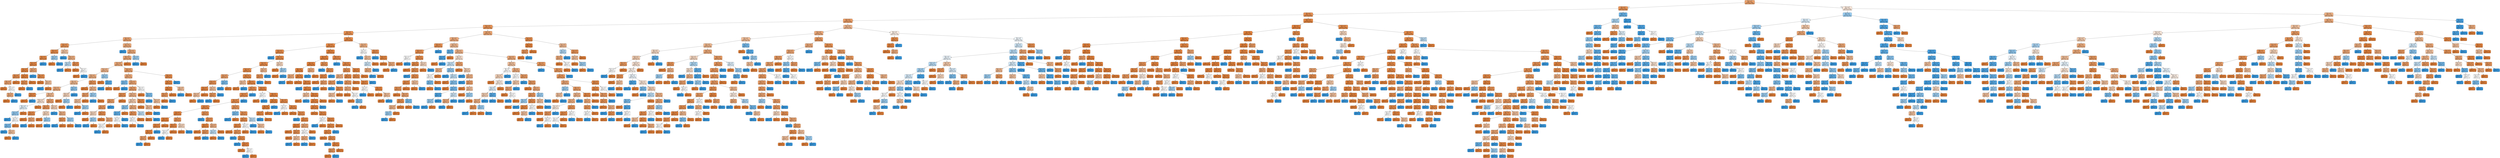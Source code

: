 digraph Tree {
node [shape=box, style="filled, rounded", color="black", fontname=helvetica] ;
edge [fontname=helvetica] ;
0 [label="X[2] <= 0.4\ngini = 0.3\nsamples = 8000\nvalue = [6356, 1644]", fillcolor="#eca26c"] ;
1 [label="X[5] <= 0.5\ngini = 0.2\nsamples = 6130\nvalue = [5324, 806]", fillcolor="#e99457"] ;
0 -> 1 [labeldistance=2.5, labelangle=45, headlabel="True"] ;
2 [label="X[5] <= 0.2\ngini = 0.2\nsamples = 5987\nvalue = [5296, 691]", fillcolor="#e89153"] ;
1 -> 2 ;
3 [label="X[2] <= 0.3\ngini = 0.3\nsamples = 2952\nvalue = [2410, 542]", fillcolor="#eb9d66"] ;
2 -> 3 ;
4 [label="X[11] <= 0.0\ngini = 0.2\nsamples = 2127\nvalue = [1837, 290]", fillcolor="#e99558"] ;
3 -> 4 ;
5 [label="X[4] <= 0.3\ngini = 0.2\nsamples = 1617\nvalue = [1440, 177]", fillcolor="#e89051"] ;
4 -> 5 ;
6 [label="X[2] <= 0.2\ngini = 0.3\nsamples = 422\nvalue = [332, 90]", fillcolor="#eca36f"] ;
5 -> 6 ;
7 [label="X[13] <= 0.6\ngini = 0.2\nsamples = 124\nvalue = [108, 16]", fillcolor="#e99456"] ;
6 -> 7 ;
8 [label="X[8] <= 1.0\ngini = 0.2\nsamples = 107\nvalue = [97, 10]", fillcolor="#e88e4d"] ;
7 -> 8 ;
9 [label="X[4] <= 0.3\ngini = 0.1\nsamples = 104\nvalue = [96, 8]", fillcolor="#e78c49"] ;
8 -> 9 ;
10 [label="X[12] <= 0.6\ngini = 0.1\nsamples = 103\nvalue = [96, 7]", fillcolor="#e78a47"] ;
9 -> 10 ;
11 [label="X[0] <= 0.5\ngini = 0.1\nsamples = 90\nvalue = [86, 4]", fillcolor="#e68742"] ;
10 -> 11 ;
12 [label="X[8] <= 0.5\ngini = 0.2\nsamples = 28\nvalue = [25, 3]", fillcolor="#e89051"] ;
11 -> 12 ;
13 [label="X[8] <= 0.3\ngini = 0.3\nsamples = 14\nvalue = [11, 3]", fillcolor="#eca36f"] ;
12 -> 13 ;
14 [label="gini = 0.0\nsamples = 8\nvalue = [8, 0]", fillcolor="#e58139"] ;
13 -> 14 ;
15 [label="X[12] <= 0.4\ngini = 0.5\nsamples = 6\nvalue = [3, 3]", fillcolor="#ffffff"] ;
13 -> 15 ;
16 [label="X[4] <= 0.1\ngini = 0.4\nsamples = 4\nvalue = [3, 1]", fillcolor="#eeab7b"] ;
15 -> 16 ;
17 [label="gini = 0.0\nsamples = 3\nvalue = [3, 0]", fillcolor="#e58139"] ;
16 -> 17 ;
18 [label="gini = 0.0\nsamples = 1\nvalue = [0, 1]", fillcolor="#399de5"] ;
16 -> 18 ;
19 [label="gini = 0.0\nsamples = 2\nvalue = [0, 2]", fillcolor="#399de5"] ;
15 -> 19 ;
20 [label="gini = 0.0\nsamples = 14\nvalue = [14, 0]", fillcolor="#e58139"] ;
12 -> 20 ;
21 [label="X[12] <= 0.4\ngini = 0.0\nsamples = 62\nvalue = [61, 1]", fillcolor="#e5833c"] ;
11 -> 21 ;
22 [label="X[12] <= 0.4\ngini = 0.2\nsamples = 9\nvalue = [8, 1]", fillcolor="#e89152"] ;
21 -> 22 ;
23 [label="gini = 0.0\nsamples = 8\nvalue = [8, 0]", fillcolor="#e58139"] ;
22 -> 23 ;
24 [label="gini = 0.0\nsamples = 1\nvalue = [0, 1]", fillcolor="#399de5"] ;
22 -> 24 ;
25 [label="gini = 0.0\nsamples = 53\nvalue = [53, 0]", fillcolor="#e58139"] ;
21 -> 25 ;
26 [label="X[12] <= 0.6\ngini = 0.4\nsamples = 13\nvalue = [10, 3]", fillcolor="#eda774"] ;
10 -> 26 ;
27 [label="gini = 0.0\nsamples = 2\nvalue = [0, 2]", fillcolor="#399de5"] ;
26 -> 27 ;
28 [label="X[8] <= 0.8\ngini = 0.2\nsamples = 11\nvalue = [10, 1]", fillcolor="#e88e4d"] ;
26 -> 28 ;
29 [label="gini = 0.0\nsamples = 8\nvalue = [8, 0]", fillcolor="#e58139"] ;
28 -> 29 ;
30 [label="X[6] <= 0.0\ngini = 0.4\nsamples = 3\nvalue = [2, 1]", fillcolor="#f2c09c"] ;
28 -> 30 ;
31 [label="gini = 0.0\nsamples = 1\nvalue = [0, 1]", fillcolor="#399de5"] ;
30 -> 31 ;
32 [label="gini = 0.0\nsamples = 2\nvalue = [2, 0]", fillcolor="#e58139"] ;
30 -> 32 ;
33 [label="gini = 0.0\nsamples = 1\nvalue = [0, 1]", fillcolor="#399de5"] ;
9 -> 33 ;
34 [label="X[3] <= 0.3\ngini = 0.4\nsamples = 3\nvalue = [1, 2]", fillcolor="#9ccef2"] ;
8 -> 34 ;
35 [label="gini = 0.0\nsamples = 1\nvalue = [1, 0]", fillcolor="#e58139"] ;
34 -> 35 ;
36 [label="gini = 0.0\nsamples = 2\nvalue = [0, 2]", fillcolor="#399de5"] ;
34 -> 36 ;
37 [label="X[12] <= 0.4\ngini = 0.5\nsamples = 17\nvalue = [11, 6]", fillcolor="#f3c6a5"] ;
7 -> 37 ;
38 [label="gini = 0.0\nsamples = 2\nvalue = [0, 2]", fillcolor="#399de5"] ;
37 -> 38 ;
39 [label="X[8] <= 0.3\ngini = 0.4\nsamples = 15\nvalue = [11, 4]", fillcolor="#eeaf81"] ;
37 -> 39 ;
40 [label="X[2] <= 0.1\ngini = 0.5\nsamples = 5\nvalue = [2, 3]", fillcolor="#bddef6"] ;
39 -> 40 ;
41 [label="gini = 0.0\nsamples = 3\nvalue = [0, 3]", fillcolor="#399de5"] ;
40 -> 41 ;
42 [label="gini = 0.0\nsamples = 2\nvalue = [2, 0]", fillcolor="#e58139"] ;
40 -> 42 ;
43 [label="X[8] <= 0.8\ngini = 0.2\nsamples = 10\nvalue = [9, 1]", fillcolor="#e88f4f"] ;
39 -> 43 ;
44 [label="gini = 0.0\nsamples = 8\nvalue = [8, 0]", fillcolor="#e58139"] ;
43 -> 44 ;
45 [label="X[4] <= 0.1\ngini = 0.5\nsamples = 2\nvalue = [1, 1]", fillcolor="#ffffff"] ;
43 -> 45 ;
46 [label="gini = 0.0\nsamples = 1\nvalue = [1, 0]", fillcolor="#e58139"] ;
45 -> 46 ;
47 [label="gini = 0.0\nsamples = 1\nvalue = [0, 1]", fillcolor="#399de5"] ;
45 -> 47 ;
48 [label="X[12] <= 0.2\ngini = 0.4\nsamples = 298\nvalue = [224, 74]", fillcolor="#eeab7a"] ;
6 -> 48 ;
49 [label="gini = 0.0\nsamples = 2\nvalue = [0, 2]", fillcolor="#399de5"] ;
48 -> 49 ;
50 [label="X[14] <= 0.0\ngini = 0.4\nsamples = 296\nvalue = [224, 72]", fillcolor="#edaa79"] ;
48 -> 50 ;
51 [label="X[4] <= 0.3\ngini = 0.4\nsamples = 290\nvalue = [222, 68]", fillcolor="#eda876"] ;
50 -> 51 ;
52 [label="X[7] <= 0.0\ngini = 0.4\nsamples = 279\nvalue = [211, 68]", fillcolor="#edaa79"] ;
51 -> 52 ;
53 [label="X[12] <= 0.4\ngini = 0.4\nsamples = 137\nvalue = [97, 40]", fillcolor="#f0b58b"] ;
52 -> 53 ;
54 [label="X[8] <= 0.7\ngini = 0.4\nsamples = 128\nvalue = [94, 34]", fillcolor="#eeaf81"] ;
53 -> 54 ;
55 [label="X[8] <= 0.7\ngini = 0.4\nsamples = 98\nvalue = [68, 30]", fillcolor="#f0b990"] ;
54 -> 55 ;
56 [label="X[2] <= 0.2\ngini = 0.4\nsamples = 88\nvalue = [65, 23]", fillcolor="#eeae7f"] ;
55 -> 56 ;
57 [label="X[14] <= 0.0\ngini = 0.1\nsamples = 16\nvalue = [15, 1]", fillcolor="#e78946"] ;
56 -> 57 ;
58 [label="gini = 0.0\nsamples = 15\nvalue = [15, 0]", fillcolor="#e58139"] ;
57 -> 58 ;
59 [label="gini = 0.0\nsamples = 1\nvalue = [0, 1]", fillcolor="#399de5"] ;
57 -> 59 ;
60 [label="X[9] <= 0.0\ngini = 0.4\nsamples = 72\nvalue = [50, 22]", fillcolor="#f0b890"] ;
56 -> 60 ;
61 [label="X[13] <= 0.4\ngini = 0.5\nsamples = 30\nvalue = [17, 13]", fillcolor="#f9e1d0"] ;
60 -> 61 ;
62 [label="X[8] <= 0.6\ngini = 0.5\nsamples = 24\nvalue = [11, 13]", fillcolor="#e1f0fb"] ;
61 -> 62 ;
63 [label="X[12] <= 0.3\ngini = 0.4\nsamples = 19\nvalue = [6, 13]", fillcolor="#94caf1"] ;
62 -> 63 ;
64 [label="gini = 0.0\nsamples = 7\nvalue = [0, 7]", fillcolor="#399de5"] ;
63 -> 64 ;
65 [label="X[2] <= 0.2\ngini = 0.5\nsamples = 12\nvalue = [6, 6]", fillcolor="#ffffff"] ;
63 -> 65 ;
66 [label="X[1] <= 0.5\ngini = 0.4\nsamples = 8\nvalue = [2, 6]", fillcolor="#7bbeee"] ;
65 -> 66 ;
67 [label="gini = 0.0\nsamples = 5\nvalue = [0, 5]", fillcolor="#399de5"] ;
66 -> 67 ;
68 [label="X[4] <= 0.1\ngini = 0.4\nsamples = 3\nvalue = [2, 1]", fillcolor="#f2c09c"] ;
66 -> 68 ;
69 [label="gini = 0.0\nsamples = 2\nvalue = [2, 0]", fillcolor="#e58139"] ;
68 -> 69 ;
70 [label="gini = 0.0\nsamples = 1\nvalue = [0, 1]", fillcolor="#399de5"] ;
68 -> 70 ;
71 [label="gini = 0.0\nsamples = 4\nvalue = [4, 0]", fillcolor="#e58139"] ;
65 -> 71 ;
72 [label="gini = 0.0\nsamples = 5\nvalue = [5, 0]", fillcolor="#e58139"] ;
62 -> 72 ;
73 [label="gini = 0.0\nsamples = 6\nvalue = [6, 0]", fillcolor="#e58139"] ;
61 -> 73 ;
74 [label="X[13] <= 0.4\ngini = 0.3\nsamples = 42\nvalue = [33, 9]", fillcolor="#eca36f"] ;
60 -> 74 ;
75 [label="X[0] <= 2.5\ngini = 0.2\nsamples = 29\nvalue = [25, 4]", fillcolor="#e99559"] ;
74 -> 75 ;
76 [label="X[8] <= 0.4\ngini = 0.2\nsamples = 24\nvalue = [22, 2]", fillcolor="#e78c4b"] ;
75 -> 76 ;
77 [label="gini = 0.0\nsamples = 15\nvalue = [15, 0]", fillcolor="#e58139"] ;
76 -> 77 ;
78 [label="X[8] <= 0.5\ngini = 0.3\nsamples = 9\nvalue = [7, 2]", fillcolor="#eca572"] ;
76 -> 78 ;
79 [label="gini = 0.0\nsamples = 2\nvalue = [0, 2]", fillcolor="#399de5"] ;
78 -> 79 ;
80 [label="gini = 0.0\nsamples = 7\nvalue = [7, 0]", fillcolor="#e58139"] ;
78 -> 80 ;
81 [label="X[2] <= 0.2\ngini = 0.5\nsamples = 5\nvalue = [3, 2]", fillcolor="#f6d5bd"] ;
75 -> 81 ;
82 [label="gini = 0.0\nsamples = 2\nvalue = [2, 0]", fillcolor="#e58139"] ;
81 -> 82 ;
83 [label="X[13] <= 0.1\ngini = 0.4\nsamples = 3\nvalue = [1, 2]", fillcolor="#9ccef2"] ;
81 -> 83 ;
84 [label="gini = 0.0\nsamples = 1\nvalue = [1, 0]", fillcolor="#e58139"] ;
83 -> 84 ;
85 [label="gini = 0.0\nsamples = 2\nvalue = [0, 2]", fillcolor="#399de5"] ;
83 -> 85 ;
86 [label="X[13] <= 0.4\ngini = 0.5\nsamples = 13\nvalue = [8, 5]", fillcolor="#f5d0b5"] ;
74 -> 86 ;
87 [label="gini = 0.0\nsamples = 2\nvalue = [0, 2]", fillcolor="#399de5"] ;
86 -> 87 ;
88 [label="X[8] <= 0.6\ngini = 0.4\nsamples = 11\nvalue = [8, 3]", fillcolor="#efb083"] ;
86 -> 88 ;
89 [label="X[12] <= 0.3\ngini = 0.2\nsamples = 8\nvalue = [7, 1]", fillcolor="#e99355"] ;
88 -> 89 ;
90 [label="gini = 0.0\nsamples = 1\nvalue = [0, 1]", fillcolor="#399de5"] ;
89 -> 90 ;
91 [label="gini = 0.0\nsamples = 7\nvalue = [7, 0]", fillcolor="#e58139"] ;
89 -> 91 ;
92 [label="X[1] <= 0.5\ngini = 0.4\nsamples = 3\nvalue = [1, 2]", fillcolor="#9ccef2"] ;
88 -> 92 ;
93 [label="gini = 0.0\nsamples = 1\nvalue = [1, 0]", fillcolor="#e58139"] ;
92 -> 93 ;
94 [label="gini = 0.0\nsamples = 2\nvalue = [0, 2]", fillcolor="#399de5"] ;
92 -> 94 ;
95 [label="X[13] <= 0.2\ngini = 0.4\nsamples = 10\nvalue = [3, 7]", fillcolor="#8ec7f0"] ;
55 -> 95 ;
96 [label="X[9] <= 0.0\ngini = 0.5\nsamples = 5\nvalue = [3, 2]", fillcolor="#f6d5bd"] ;
95 -> 96 ;
97 [label="gini = 0.0\nsamples = 2\nvalue = [2, 0]", fillcolor="#e58139"] ;
96 -> 97 ;
98 [label="X[6] <= 0.0\ngini = 0.4\nsamples = 3\nvalue = [1, 2]", fillcolor="#9ccef2"] ;
96 -> 98 ;
99 [label="gini = 0.0\nsamples = 1\nvalue = [1, 0]", fillcolor="#e58139"] ;
98 -> 99 ;
100 [label="gini = 0.0\nsamples = 2\nvalue = [0, 2]", fillcolor="#399de5"] ;
98 -> 100 ;
101 [label="gini = 0.0\nsamples = 5\nvalue = [0, 5]", fillcolor="#399de5"] ;
95 -> 101 ;
102 [label="X[8] <= 0.9\ngini = 0.2\nsamples = 30\nvalue = [26, 4]", fillcolor="#e99457"] ;
54 -> 102 ;
103 [label="gini = 0.0\nsamples = 16\nvalue = [16, 0]", fillcolor="#e58139"] ;
102 -> 103 ;
104 [label="X[13] <= 0.4\ngini = 0.4\nsamples = 14\nvalue = [10, 4]", fillcolor="#efb388"] ;
102 -> 104 ;
105 [label="X[8] <= 0.9\ngini = 0.3\nsamples = 11\nvalue = [9, 2]", fillcolor="#eb9d65"] ;
104 -> 105 ;
106 [label="X[0] <= 1.5\ngini = 0.4\nsamples = 6\nvalue = [4, 2]", fillcolor="#f2c09c"] ;
105 -> 106 ;
107 [label="gini = 0.0\nsamples = 3\nvalue = [3, 0]", fillcolor="#e58139"] ;
106 -> 107 ;
108 [label="X[2] <= 0.3\ngini = 0.4\nsamples = 3\nvalue = [1, 2]", fillcolor="#9ccef2"] ;
106 -> 108 ;
109 [label="gini = 0.0\nsamples = 2\nvalue = [0, 2]", fillcolor="#399de5"] ;
108 -> 109 ;
110 [label="gini = 0.0\nsamples = 1\nvalue = [1, 0]", fillcolor="#e58139"] ;
108 -> 110 ;
111 [label="gini = 0.0\nsamples = 5\nvalue = [5, 0]", fillcolor="#e58139"] ;
105 -> 111 ;
112 [label="X[8] <= 1.0\ngini = 0.4\nsamples = 3\nvalue = [1, 2]", fillcolor="#9ccef2"] ;
104 -> 112 ;
113 [label="gini = 0.0\nsamples = 2\nvalue = [0, 2]", fillcolor="#399de5"] ;
112 -> 113 ;
114 [label="gini = 0.0\nsamples = 1\nvalue = [1, 0]", fillcolor="#e58139"] ;
112 -> 114 ;
115 [label="X[6] <= 0.0\ngini = 0.4\nsamples = 9\nvalue = [3, 6]", fillcolor="#9ccef2"] ;
53 -> 115 ;
116 [label="gini = 0.0\nsamples = 2\nvalue = [2, 0]", fillcolor="#e58139"] ;
115 -> 116 ;
117 [label="X[14] <= 0.0\ngini = 0.2\nsamples = 7\nvalue = [1, 6]", fillcolor="#5aade9"] ;
115 -> 117 ;
118 [label="gini = 0.0\nsamples = 6\nvalue = [0, 6]", fillcolor="#399de5"] ;
117 -> 118 ;
119 [label="gini = 0.0\nsamples = 1\nvalue = [1, 0]", fillcolor="#e58139"] ;
117 -> 119 ;
120 [label="X[13] <= 0.4\ngini = 0.3\nsamples = 142\nvalue = [114, 28]", fillcolor="#eba06a"] ;
52 -> 120 ;
121 [label="X[2] <= 0.2\ngini = 0.4\nsamples = 101\nvalue = [76, 25]", fillcolor="#eeaa7a"] ;
120 -> 121 ;
122 [label="X[12] <= 0.3\ngini = 0.4\nsamples = 4\nvalue = [1, 3]", fillcolor="#7bbeee"] ;
121 -> 122 ;
123 [label="gini = 0.0\nsamples = 1\nvalue = [1, 0]", fillcolor="#e58139"] ;
122 -> 123 ;
124 [label="gini = 0.0\nsamples = 3\nvalue = [0, 3]", fillcolor="#399de5"] ;
122 -> 124 ;
125 [label="X[13] <= 0.3\ngini = 0.4\nsamples = 97\nvalue = [75, 22]", fillcolor="#eda673"] ;
121 -> 125 ;
126 [label="X[2] <= 0.2\ngini = 0.3\nsamples = 85\nvalue = [69, 16]", fillcolor="#eb9e67"] ;
125 -> 126 ;
127 [label="X[13] <= 0.2\ngini = 0.2\nsamples = 46\nvalue = [41, 5]", fillcolor="#e89051"] ;
126 -> 127 ;
128 [label="X[12] <= 0.5\ngini = 0.3\nsamples = 27\nvalue = [22, 5]", fillcolor="#eb9e66"] ;
127 -> 128 ;
129 [label="X[6] <= 0.0\ngini = 0.3\nsamples = 26\nvalue = [22, 4]", fillcolor="#ea985d"] ;
128 -> 129 ;
130 [label="X[12] <= 0.4\ngini = 0.5\nsamples = 5\nvalue = [3, 2]", fillcolor="#f6d5bd"] ;
129 -> 130 ;
131 [label="gini = 0.0\nsamples = 2\nvalue = [2, 0]", fillcolor="#e58139"] ;
130 -> 131 ;
132 [label="X[0] <= 2.5\ngini = 0.4\nsamples = 3\nvalue = [1, 2]", fillcolor="#9ccef2"] ;
130 -> 132 ;
133 [label="gini = 0.0\nsamples = 2\nvalue = [0, 2]", fillcolor="#399de5"] ;
132 -> 133 ;
134 [label="gini = 0.0\nsamples = 1\nvalue = [1, 0]", fillcolor="#e58139"] ;
132 -> 134 ;
135 [label="X[10] <= 0.0\ngini = 0.2\nsamples = 21\nvalue = [19, 2]", fillcolor="#e88e4e"] ;
129 -> 135 ;
136 [label="gini = 0.0\nsamples = 13\nvalue = [13, 0]", fillcolor="#e58139"] ;
135 -> 136 ;
137 [label="X[3] <= 0.3\ngini = 0.4\nsamples = 8\nvalue = [6, 2]", fillcolor="#eeab7b"] ;
135 -> 137 ;
138 [label="X[12] <= 0.4\ngini = 0.5\nsamples = 4\nvalue = [2, 2]", fillcolor="#ffffff"] ;
137 -> 138 ;
139 [label="gini = 0.0\nsamples = 2\nvalue = [0, 2]", fillcolor="#399de5"] ;
138 -> 139 ;
140 [label="gini = 0.0\nsamples = 2\nvalue = [2, 0]", fillcolor="#e58139"] ;
138 -> 140 ;
141 [label="gini = 0.0\nsamples = 4\nvalue = [4, 0]", fillcolor="#e58139"] ;
137 -> 141 ;
142 [label="gini = 0.0\nsamples = 1\nvalue = [0, 1]", fillcolor="#399de5"] ;
128 -> 142 ;
143 [label="gini = 0.0\nsamples = 19\nvalue = [19, 0]", fillcolor="#e58139"] ;
127 -> 143 ;
144 [label="X[12] <= 0.3\ngini = 0.4\nsamples = 39\nvalue = [28, 11]", fillcolor="#efb287"] ;
126 -> 144 ;
145 [label="X[9] <= 0.0\ngini = 0.5\nsamples = 27\nvalue = [17, 10]", fillcolor="#f4cbad"] ;
144 -> 145 ;
146 [label="X[8] <= 0.8\ngini = 0.4\nsamples = 7\nvalue = [2, 5]", fillcolor="#88c4ef"] ;
145 -> 146 ;
147 [label="X[3] <= 0.1\ngini = 0.3\nsamples = 6\nvalue = [1, 5]", fillcolor="#61b1ea"] ;
146 -> 147 ;
148 [label="X[0] <= 0.5\ngini = 0.5\nsamples = 2\nvalue = [1, 1]", fillcolor="#ffffff"] ;
147 -> 148 ;
149 [label="gini = 0.0\nsamples = 1\nvalue = [1, 0]", fillcolor="#e58139"] ;
148 -> 149 ;
150 [label="gini = 0.0\nsamples = 1\nvalue = [0, 1]", fillcolor="#399de5"] ;
148 -> 150 ;
151 [label="gini = 0.0\nsamples = 4\nvalue = [0, 4]", fillcolor="#399de5"] ;
147 -> 151 ;
152 [label="gini = 0.0\nsamples = 1\nvalue = [1, 0]", fillcolor="#e58139"] ;
146 -> 152 ;
153 [label="X[12] <= 0.3\ngini = 0.4\nsamples = 20\nvalue = [15, 5]", fillcolor="#eeab7b"] ;
145 -> 153 ;
154 [label="X[8] <= 0.3\ngini = 0.2\nsamples = 15\nvalue = [13, 2]", fillcolor="#e99457"] ;
153 -> 154 ;
155 [label="X[8] <= 0.2\ngini = 0.5\nsamples = 4\nvalue = [2, 2]", fillcolor="#ffffff"] ;
154 -> 155 ;
156 [label="gini = 0.0\nsamples = 2\nvalue = [2, 0]", fillcolor="#e58139"] ;
155 -> 156 ;
157 [label="gini = 0.0\nsamples = 2\nvalue = [0, 2]", fillcolor="#399de5"] ;
155 -> 157 ;
158 [label="gini = 0.0\nsamples = 11\nvalue = [11, 0]", fillcolor="#e58139"] ;
154 -> 158 ;
159 [label="X[1] <= 0.5\ngini = 0.5\nsamples = 5\nvalue = [2, 3]", fillcolor="#bddef6"] ;
153 -> 159 ;
160 [label="gini = 0.0\nsamples = 2\nvalue = [2, 0]", fillcolor="#e58139"] ;
159 -> 160 ;
161 [label="gini = 0.0\nsamples = 3\nvalue = [0, 3]", fillcolor="#399de5"] ;
159 -> 161 ;
162 [label="X[3] <= 0.6\ngini = 0.2\nsamples = 12\nvalue = [11, 1]", fillcolor="#e78c4b"] ;
144 -> 162 ;
163 [label="gini = 0.0\nsamples = 9\nvalue = [9, 0]", fillcolor="#e58139"] ;
162 -> 163 ;
164 [label="X[8] <= 0.6\ngini = 0.4\nsamples = 3\nvalue = [2, 1]", fillcolor="#f2c09c"] ;
162 -> 164 ;
165 [label="gini = 0.0\nsamples = 2\nvalue = [2, 0]", fillcolor="#e58139"] ;
164 -> 165 ;
166 [label="gini = 0.0\nsamples = 1\nvalue = [0, 1]", fillcolor="#399de5"] ;
164 -> 166 ;
167 [label="X[8] <= 0.2\ngini = 0.5\nsamples = 12\nvalue = [6, 6]", fillcolor="#ffffff"] ;
125 -> 167 ;
168 [label="gini = 0.0\nsamples = 4\nvalue = [4, 0]", fillcolor="#e58139"] ;
167 -> 168 ;
169 [label="X[2] <= 0.2\ngini = 0.4\nsamples = 8\nvalue = [2, 6]", fillcolor="#7bbeee"] ;
167 -> 169 ;
170 [label="gini = 0.0\nsamples = 5\nvalue = [0, 5]", fillcolor="#399de5"] ;
169 -> 170 ;
171 [label="X[14] <= 0.0\ngini = 0.4\nsamples = 3\nvalue = [2, 1]", fillcolor="#f2c09c"] ;
169 -> 171 ;
172 [label="gini = 0.0\nsamples = 2\nvalue = [2, 0]", fillcolor="#e58139"] ;
171 -> 172 ;
173 [label="gini = 0.0\nsamples = 1\nvalue = [0, 1]", fillcolor="#399de5"] ;
171 -> 173 ;
174 [label="X[8] <= 0.9\ngini = 0.1\nsamples = 41\nvalue = [38, 3]", fillcolor="#e78b49"] ;
120 -> 174 ;
175 [label="X[8] <= 0.9\ngini = 0.1\nsamples = 40\nvalue = [38, 2]", fillcolor="#e68843"] ;
174 -> 175 ;
176 [label="X[8] <= 0.1\ngini = 0.1\nsamples = 37\nvalue = [36, 1]", fillcolor="#e6843e"] ;
175 -> 176 ;
177 [label="X[8] <= 0.1\ngini = 0.2\nsamples = 7\nvalue = [6, 1]", fillcolor="#e9965a"] ;
176 -> 177 ;
178 [label="gini = 0.0\nsamples = 6\nvalue = [6, 0]", fillcolor="#e58139"] ;
177 -> 178 ;
179 [label="gini = 0.0\nsamples = 1\nvalue = [0, 1]", fillcolor="#399de5"] ;
177 -> 179 ;
180 [label="gini = 0.0\nsamples = 30\nvalue = [30, 0]", fillcolor="#e58139"] ;
176 -> 180 ;
181 [label="X[3] <= 0.8\ngini = 0.4\nsamples = 3\nvalue = [2, 1]", fillcolor="#f2c09c"] ;
175 -> 181 ;
182 [label="gini = 0.0\nsamples = 1\nvalue = [0, 1]", fillcolor="#399de5"] ;
181 -> 182 ;
183 [label="gini = 0.0\nsamples = 2\nvalue = [2, 0]", fillcolor="#e58139"] ;
181 -> 183 ;
184 [label="gini = 0.0\nsamples = 1\nvalue = [0, 1]", fillcolor="#399de5"] ;
174 -> 184 ;
185 [label="gini = 0.0\nsamples = 11\nvalue = [11, 0]", fillcolor="#e58139"] ;
51 -> 185 ;
186 [label="X[9] <= 0.0\ngini = 0.4\nsamples = 6\nvalue = [2, 4]", fillcolor="#9ccef2"] ;
50 -> 186 ;
187 [label="gini = 0.0\nsamples = 4\nvalue = [0, 4]", fillcolor="#399de5"] ;
186 -> 187 ;
188 [label="gini = 0.0\nsamples = 2\nvalue = [2, 0]", fillcolor="#e58139"] ;
186 -> 188 ;
189 [label="X[4] <= 0.7\ngini = 0.1\nsamples = 1195\nvalue = [1108, 87]", fillcolor="#e78b49"] ;
5 -> 189 ;
190 [label="X[7] <= 0.0\ngini = 0.1\nsamples = 1158\nvalue = [1081, 77]", fillcolor="#e78a47"] ;
189 -> 190 ;
191 [label="X[12] <= 0.2\ngini = 0.2\nsamples = 587\nvalue = [536, 51]", fillcolor="#e78d4c"] ;
190 -> 191 ;
192 [label="gini = 0.0\nsamples = 1\nvalue = [0, 1]", fillcolor="#399de5"] ;
191 -> 192 ;
193 [label="X[12] <= 0.7\ngini = 0.2\nsamples = 586\nvalue = [536, 50]", fillcolor="#e78d4b"] ;
191 -> 193 ;
194 [label="X[4] <= 0.7\ngini = 0.2\nsamples = 581\nvalue = [533, 48]", fillcolor="#e78c4b"] ;
193 -> 194 ;
195 [label="X[13] <= 0.0\ngini = 0.1\nsamples = 571\nvalue = [526, 45]", fillcolor="#e78c4a"] ;
194 -> 195 ;
196 [label="X[4] <= 0.6\ngini = 0.3\nsamples = 37\nvalue = [30, 7]", fillcolor="#eb9e67"] ;
195 -> 196 ;
197 [label="X[14] <= 0.0\ngini = 0.2\nsamples = 33\nvalue = [29, 4]", fillcolor="#e99254"] ;
196 -> 197 ;
198 [label="X[4] <= 0.4\ngini = 0.1\nsamples = 24\nvalue = [23, 1]", fillcolor="#e68642"] ;
197 -> 198 ;
199 [label="X[6] <= 0.0\ngini = 0.4\nsamples = 3\nvalue = [2, 1]", fillcolor="#f2c09c"] ;
198 -> 199 ;
200 [label="gini = 0.0\nsamples = 2\nvalue = [2, 0]", fillcolor="#e58139"] ;
199 -> 200 ;
201 [label="gini = 0.0\nsamples = 1\nvalue = [0, 1]", fillcolor="#399de5"] ;
199 -> 201 ;
202 [label="gini = 0.0\nsamples = 21\nvalue = [21, 0]", fillcolor="#e58139"] ;
198 -> 202 ;
203 [label="X[3] <= 0.1\ngini = 0.4\nsamples = 9\nvalue = [6, 3]", fillcolor="#f2c09c"] ;
197 -> 203 ;
204 [label="X[14] <= 0.0\ngini = 0.2\nsamples = 7\nvalue = [6, 1]", fillcolor="#e9965a"] ;
203 -> 204 ;
205 [label="gini = 0.0\nsamples = 1\nvalue = [0, 1]", fillcolor="#399de5"] ;
204 -> 205 ;
206 [label="gini = 0.0\nsamples = 6\nvalue = [6, 0]", fillcolor="#e58139"] ;
204 -> 206 ;
207 [label="gini = 0.0\nsamples = 2\nvalue = [0, 2]", fillcolor="#399de5"] ;
203 -> 207 ;
208 [label="X[14] <= 0.0\ngini = 0.4\nsamples = 4\nvalue = [1, 3]", fillcolor="#7bbeee"] ;
196 -> 208 ;
209 [label="gini = 0.0\nsamples = 3\nvalue = [0, 3]", fillcolor="#399de5"] ;
208 -> 209 ;
210 [label="gini = 0.0\nsamples = 1\nvalue = [1, 0]", fillcolor="#e58139"] ;
208 -> 210 ;
211 [label="X[14] <= 0.0\ngini = 0.1\nsamples = 534\nvalue = [496, 38]", fillcolor="#e78b48"] ;
195 -> 211 ;
212 [label="X[14] <= 0.0\ngini = 0.4\nsamples = 6\nvalue = [4, 2]", fillcolor="#f2c09c"] ;
211 -> 212 ;
213 [label="gini = 0.0\nsamples = 4\nvalue = [4, 0]", fillcolor="#e58139"] ;
212 -> 213 ;
214 [label="gini = 0.0\nsamples = 2\nvalue = [0, 2]", fillcolor="#399de5"] ;
212 -> 214 ;
215 [label="X[8] <= 0.5\ngini = 0.1\nsamples = 528\nvalue = [492, 36]", fillcolor="#e78a47"] ;
211 -> 215 ;
216 [label="X[8] <= 0.5\ngini = 0.2\nsamples = 244\nvalue = [220, 24]", fillcolor="#e88f4f"] ;
215 -> 216 ;
217 [label="X[13] <= 0.7\ngini = 0.2\nsamples = 243\nvalue = [220, 23]", fillcolor="#e88e4e"] ;
216 -> 217 ;
218 [label="X[4] <= 0.5\ngini = 0.2\nsamples = 242\nvalue = [220, 22]", fillcolor="#e88e4d"] ;
217 -> 218 ;
219 [label="X[10] <= 0.0\ngini = 0.1\nsamples = 163\nvalue = [153, 10]", fillcolor="#e78946"] ;
218 -> 219 ;
220 [label="X[2] <= 0.2\ngini = 0.1\nsamples = 123\nvalue = [118, 5]", fillcolor="#e68641"] ;
219 -> 220 ;
221 [label="X[14] <= 0.0\ngini = 0.0\nsamples = 102\nvalue = [100, 2]", fillcolor="#e6843d"] ;
220 -> 221 ;
222 [label="X[14] <= 0.0\ngini = 0.1\nsamples = 33\nvalue = [31, 2]", fillcolor="#e78946"] ;
221 -> 222 ;
223 [label="X[8] <= 0.3\ngini = 0.1\nsamples = 32\nvalue = [31, 1]", fillcolor="#e6853f"] ;
222 -> 223 ;
224 [label="X[4] <= 0.3\ngini = 0.3\nsamples = 5\nvalue = [4, 1]", fillcolor="#eca06a"] ;
223 -> 224 ;
225 [label="gini = 0.0\nsamples = 1\nvalue = [0, 1]", fillcolor="#399de5"] ;
224 -> 225 ;
226 [label="gini = 0.0\nsamples = 4\nvalue = [4, 0]", fillcolor="#e58139"] ;
224 -> 226 ;
227 [label="gini = 0.0\nsamples = 27\nvalue = [27, 0]", fillcolor="#e58139"] ;
223 -> 227 ;
228 [label="gini = 0.0\nsamples = 1\nvalue = [0, 1]", fillcolor="#399de5"] ;
222 -> 228 ;
229 [label="gini = 0.0\nsamples = 69\nvalue = [69, 0]", fillcolor="#e58139"] ;
221 -> 229 ;
230 [label="X[0] <= 1.5\ngini = 0.2\nsamples = 21\nvalue = [18, 3]", fillcolor="#e9965a"] ;
220 -> 230 ;
231 [label="X[8] <= 0.1\ngini = 0.1\nsamples = 16\nvalue = [15, 1]", fillcolor="#e78946"] ;
230 -> 231 ;
232 [label="X[14] <= 0.0\ngini = 0.5\nsamples = 2\nvalue = [1, 1]", fillcolor="#ffffff"] ;
231 -> 232 ;
233 [label="gini = 0.0\nsamples = 1\nvalue = [0, 1]", fillcolor="#399de5"] ;
232 -> 233 ;
234 [label="gini = 0.0\nsamples = 1\nvalue = [1, 0]", fillcolor="#e58139"] ;
232 -> 234 ;
235 [label="gini = 0.0\nsamples = 14\nvalue = [14, 0]", fillcolor="#e58139"] ;
231 -> 235 ;
236 [label="X[13] <= 0.4\ngini = 0.5\nsamples = 5\nvalue = [3, 2]", fillcolor="#f6d5bd"] ;
230 -> 236 ;
237 [label="gini = 0.0\nsamples = 3\nvalue = [3, 0]", fillcolor="#e58139"] ;
236 -> 237 ;
238 [label="gini = 0.0\nsamples = 2\nvalue = [0, 2]", fillcolor="#399de5"] ;
236 -> 238 ;
239 [label="X[14] <= 0.0\ngini = 0.2\nsamples = 40\nvalue = [35, 5]", fillcolor="#e99355"] ;
219 -> 239 ;
240 [label="gini = 0.0\nsamples = 1\nvalue = [0, 1]", fillcolor="#399de5"] ;
239 -> 240 ;
241 [label="X[12] <= 0.4\ngini = 0.2\nsamples = 39\nvalue = [35, 4]", fillcolor="#e88f50"] ;
239 -> 241 ;
242 [label="X[4] <= 0.5\ngini = 0.1\nsamples = 28\nvalue = [27, 1]", fillcolor="#e68640"] ;
241 -> 242 ;
243 [label="gini = 0.0\nsamples = 21\nvalue = [21, 0]", fillcolor="#e58139"] ;
242 -> 243 ;
244 [label="X[13] <= 0.3\ngini = 0.2\nsamples = 7\nvalue = [6, 1]", fillcolor="#e9965a"] ;
242 -> 244 ;
245 [label="gini = 0.0\nsamples = 6\nvalue = [6, 0]", fillcolor="#e58139"] ;
244 -> 245 ;
246 [label="gini = 0.0\nsamples = 1\nvalue = [0, 1]", fillcolor="#399de5"] ;
244 -> 246 ;
247 [label="X[12] <= 0.5\ngini = 0.4\nsamples = 11\nvalue = [8, 3]", fillcolor="#efb083"] ;
241 -> 247 ;
248 [label="X[1] <= 0.5\ngini = 0.5\nsamples = 5\nvalue = [2, 3]", fillcolor="#bddef6"] ;
247 -> 248 ;
249 [label="gini = 0.0\nsamples = 2\nvalue = [2, 0]", fillcolor="#e58139"] ;
248 -> 249 ;
250 [label="gini = 0.0\nsamples = 3\nvalue = [0, 3]", fillcolor="#399de5"] ;
248 -> 250 ;
251 [label="gini = 0.0\nsamples = 6\nvalue = [6, 0]", fillcolor="#e58139"] ;
247 -> 251 ;
252 [label="X[4] <= 0.5\ngini = 0.3\nsamples = 79\nvalue = [67, 12]", fillcolor="#ea985c"] ;
218 -> 252 ;
253 [label="X[13] <= 0.4\ngini = 0.4\nsamples = 4\nvalue = [1, 3]", fillcolor="#7bbeee"] ;
252 -> 253 ;
254 [label="gini = 0.0\nsamples = 3\nvalue = [0, 3]", fillcolor="#399de5"] ;
253 -> 254 ;
255 [label="gini = 0.0\nsamples = 1\nvalue = [1, 0]", fillcolor="#e58139"] ;
253 -> 255 ;
256 [label="X[2] <= 0.3\ngini = 0.2\nsamples = 75\nvalue = [66, 9]", fillcolor="#e99254"] ;
252 -> 256 ;
257 [label="X[0] <= 3.5\ngini = 0.2\nsamples = 70\nvalue = [64, 6]", fillcolor="#e78d4c"] ;
256 -> 257 ;
258 [label="X[4] <= 0.6\ngini = 0.1\nsamples = 66\nvalue = [62, 4]", fillcolor="#e78946"] ;
257 -> 258 ;
259 [label="gini = 0.0\nsamples = 39\nvalue = [39, 0]", fillcolor="#e58139"] ;
258 -> 259 ;
260 [label="X[4] <= 0.6\ngini = 0.3\nsamples = 27\nvalue = [23, 4]", fillcolor="#ea975b"] ;
258 -> 260 ;
261 [label="gini = 0.0\nsamples = 2\nvalue = [0, 2]", fillcolor="#399de5"] ;
260 -> 261 ;
262 [label="X[13] <= 0.1\ngini = 0.1\nsamples = 25\nvalue = [23, 2]", fillcolor="#e78c4a"] ;
260 -> 262 ;
263 [label="gini = 0.0\nsamples = 1\nvalue = [0, 1]", fillcolor="#399de5"] ;
262 -> 263 ;
264 [label="X[14] <= 0.0\ngini = 0.1\nsamples = 24\nvalue = [23, 1]", fillcolor="#e68642"] ;
262 -> 264 ;
265 [label="gini = 0.0\nsamples = 22\nvalue = [22, 0]", fillcolor="#e58139"] ;
264 -> 265 ;
266 [label="X[3] <= 0.5\ngini = 0.5\nsamples = 2\nvalue = [1, 1]", fillcolor="#ffffff"] ;
264 -> 266 ;
267 [label="gini = 0.0\nsamples = 1\nvalue = [0, 1]", fillcolor="#399de5"] ;
266 -> 267 ;
268 [label="gini = 0.0\nsamples = 1\nvalue = [1, 0]", fillcolor="#e58139"] ;
266 -> 268 ;
269 [label="X[13] <= 0.4\ngini = 0.5\nsamples = 4\nvalue = [2, 2]", fillcolor="#ffffff"] ;
257 -> 269 ;
270 [label="gini = 0.0\nsamples = 2\nvalue = [2, 0]", fillcolor="#e58139"] ;
269 -> 270 ;
271 [label="gini = 0.0\nsamples = 2\nvalue = [0, 2]", fillcolor="#399de5"] ;
269 -> 271 ;
272 [label="X[0] <= 1.5\ngini = 0.5\nsamples = 5\nvalue = [2, 3]", fillcolor="#bddef6"] ;
256 -> 272 ;
273 [label="gini = 0.0\nsamples = 2\nvalue = [0, 2]", fillcolor="#399de5"] ;
272 -> 273 ;
274 [label="X[12] <= 0.4\ngini = 0.4\nsamples = 3\nvalue = [2, 1]", fillcolor="#f2c09c"] ;
272 -> 274 ;
275 [label="gini = 0.0\nsamples = 2\nvalue = [2, 0]", fillcolor="#e58139"] ;
274 -> 275 ;
276 [label="gini = 0.0\nsamples = 1\nvalue = [0, 1]", fillcolor="#399de5"] ;
274 -> 276 ;
277 [label="gini = 0.0\nsamples = 1\nvalue = [0, 1]", fillcolor="#399de5"] ;
217 -> 277 ;
278 [label="gini = 0.0\nsamples = 1\nvalue = [0, 1]", fillcolor="#399de5"] ;
216 -> 278 ;
279 [label="X[12] <= 0.2\ngini = 0.1\nsamples = 284\nvalue = [272, 12]", fillcolor="#e68742"] ;
215 -> 279 ;
280 [label="X[3] <= 0.8\ngini = 0.5\nsamples = 2\nvalue = [1, 1]", fillcolor="#ffffff"] ;
279 -> 280 ;
281 [label="gini = 0.0\nsamples = 1\nvalue = [1, 0]", fillcolor="#e58139"] ;
280 -> 281 ;
282 [label="gini = 0.0\nsamples = 1\nvalue = [0, 1]", fillcolor="#399de5"] ;
280 -> 282 ;
283 [label="X[8] <= 0.7\ngini = 0.1\nsamples = 282\nvalue = [271, 11]", fillcolor="#e68641"] ;
279 -> 283 ;
284 [label="X[12] <= 0.7\ngini = 0.0\nsamples = 167\nvalue = [165, 2]", fillcolor="#e5833b"] ;
283 -> 284 ;
285 [label="X[8] <= 0.5\ngini = 0.0\nsamples = 166\nvalue = [165, 1]", fillcolor="#e5823a"] ;
284 -> 285 ;
286 [label="X[4] <= 0.4\ngini = 0.1\nsamples = 16\nvalue = [15, 1]", fillcolor="#e78946"] ;
285 -> 286 ;
287 [label="gini = 0.0\nsamples = 1\nvalue = [0, 1]", fillcolor="#399de5"] ;
286 -> 287 ;
288 [label="gini = 0.0\nsamples = 15\nvalue = [15, 0]", fillcolor="#e58139"] ;
286 -> 288 ;
289 [label="gini = 0.0\nsamples = 150\nvalue = [150, 0]", fillcolor="#e58139"] ;
285 -> 289 ;
290 [label="gini = 0.0\nsamples = 1\nvalue = [0, 1]", fillcolor="#399de5"] ;
284 -> 290 ;
291 [label="X[8] <= 0.8\ngini = 0.1\nsamples = 115\nvalue = [106, 9]", fillcolor="#e78c4a"] ;
283 -> 291 ;
292 [label="X[1] <= 0.5\ngini = 0.5\nsamples = 6\nvalue = [3, 3]", fillcolor="#ffffff"] ;
291 -> 292 ;
293 [label="gini = 0.0\nsamples = 3\nvalue = [0, 3]", fillcolor="#399de5"] ;
292 -> 293 ;
294 [label="gini = 0.0\nsamples = 3\nvalue = [3, 0]", fillcolor="#e58139"] ;
292 -> 294 ;
295 [label="X[4] <= 0.5\ngini = 0.1\nsamples = 109\nvalue = [103, 6]", fillcolor="#e78845"] ;
291 -> 295 ;
296 [label="gini = 0.0\nsamples = 48\nvalue = [48, 0]", fillcolor="#e58139"] ;
295 -> 296 ;
297 [label="X[4] <= 0.5\ngini = 0.2\nsamples = 61\nvalue = [55, 6]", fillcolor="#e88f4f"] ;
295 -> 297 ;
298 [label="gini = 0.0\nsamples = 2\nvalue = [0, 2]", fillcolor="#399de5"] ;
297 -> 298 ;
299 [label="X[3] <= 0.8\ngini = 0.1\nsamples = 59\nvalue = [55, 4]", fillcolor="#e78a47"] ;
297 -> 299 ;
300 [label="X[2] <= 0.2\ngini = 0.0\nsamples = 46\nvalue = [45, 1]", fillcolor="#e6843d"] ;
299 -> 300 ;
301 [label="gini = 0.0\nsamples = 37\nvalue = [37, 0]", fillcolor="#e58139"] ;
300 -> 301 ;
302 [label="X[10] <= 0.0\ngini = 0.2\nsamples = 9\nvalue = [8, 1]", fillcolor="#e89152"] ;
300 -> 302 ;
303 [label="gini = 0.0\nsamples = 6\nvalue = [6, 0]", fillcolor="#e58139"] ;
302 -> 303 ;
304 [label="X[14] <= 0.0\ngini = 0.4\nsamples = 3\nvalue = [2, 1]", fillcolor="#f2c09c"] ;
302 -> 304 ;
305 [label="gini = 0.0\nsamples = 1\nvalue = [0, 1]", fillcolor="#399de5"] ;
304 -> 305 ;
306 [label="gini = 0.0\nsamples = 2\nvalue = [2, 0]", fillcolor="#e58139"] ;
304 -> 306 ;
307 [label="X[12] <= 0.4\ngini = 0.4\nsamples = 13\nvalue = [10, 3]", fillcolor="#eda774"] ;
299 -> 307 ;
308 [label="X[12] <= 0.4\ngini = 0.5\nsamples = 6\nvalue = [3, 3]", fillcolor="#ffffff"] ;
307 -> 308 ;
309 [label="X[12] <= 0.3\ngini = 0.4\nsamples = 4\nvalue = [3, 1]", fillcolor="#eeab7b"] ;
308 -> 309 ;
310 [label="gini = 0.0\nsamples = 1\nvalue = [0, 1]", fillcolor="#399de5"] ;
309 -> 310 ;
311 [label="gini = 0.0\nsamples = 3\nvalue = [3, 0]", fillcolor="#e58139"] ;
309 -> 311 ;
312 [label="gini = 0.0\nsamples = 2\nvalue = [0, 2]", fillcolor="#399de5"] ;
308 -> 312 ;
313 [label="gini = 0.0\nsamples = 7\nvalue = [7, 0]", fillcolor="#e58139"] ;
307 -> 313 ;
314 [label="X[13] <= 0.5\ngini = 0.4\nsamples = 10\nvalue = [7, 3]", fillcolor="#f0b78e"] ;
194 -> 314 ;
315 [label="X[14] <= 0.0\ngini = 0.2\nsamples = 8\nvalue = [7, 1]", fillcolor="#e99355"] ;
314 -> 315 ;
316 [label="gini = 0.0\nsamples = 1\nvalue = [0, 1]", fillcolor="#399de5"] ;
315 -> 316 ;
317 [label="gini = 0.0\nsamples = 7\nvalue = [7, 0]", fillcolor="#e58139"] ;
315 -> 317 ;
318 [label="gini = 0.0\nsamples = 2\nvalue = [0, 2]", fillcolor="#399de5"] ;
314 -> 318 ;
319 [label="X[2] <= 0.0\ngini = 0.5\nsamples = 5\nvalue = [3, 2]", fillcolor="#f6d5bd"] ;
193 -> 319 ;
320 [label="gini = 0.0\nsamples = 2\nvalue = [2, 0]", fillcolor="#e58139"] ;
319 -> 320 ;
321 [label="X[8] <= 0.4\ngini = 0.4\nsamples = 3\nvalue = [1, 2]", fillcolor="#9ccef2"] ;
319 -> 321 ;
322 [label="gini = 0.0\nsamples = 1\nvalue = [1, 0]", fillcolor="#e58139"] ;
321 -> 322 ;
323 [label="gini = 0.0\nsamples = 2\nvalue = [0, 2]", fillcolor="#399de5"] ;
321 -> 323 ;
324 [label="X[8] <= 0.8\ngini = 0.1\nsamples = 571\nvalue = [545, 26]", fillcolor="#e68742"] ;
190 -> 324 ;
325 [label="X[2] <= 0.3\ngini = 0.1\nsamples = 424\nvalue = [410, 14]", fillcolor="#e68540"] ;
324 -> 325 ;
326 [label="X[13] <= 0.7\ngini = 0.0\nsamples = 390\nvalue = [380, 10]", fillcolor="#e6843e"] ;
325 -> 326 ;
327 [label="X[8] <= 0.0\ngini = 0.0\nsamples = 386\nvalue = [377, 9]", fillcolor="#e6843e"] ;
326 -> 327 ;
328 [label="X[4] <= 0.4\ngini = 0.4\nsamples = 4\nvalue = [3, 1]", fillcolor="#eeab7b"] ;
327 -> 328 ;
329 [label="gini = 0.0\nsamples = 1\nvalue = [0, 1]", fillcolor="#399de5"] ;
328 -> 329 ;
330 [label="gini = 0.0\nsamples = 3\nvalue = [3, 0]", fillcolor="#e58139"] ;
328 -> 330 ;
331 [label="X[4] <= 0.4\ngini = 0.0\nsamples = 382\nvalue = [374, 8]", fillcolor="#e6843d"] ;
327 -> 331 ;
332 [label="gini = 0.0\nsamples = 136\nvalue = [136, 0]", fillcolor="#e58139"] ;
331 -> 332 ;
333 [label="X[4] <= 0.4\ngini = 0.1\nsamples = 246\nvalue = [238, 8]", fillcolor="#e68540"] ;
331 -> 333 ;
334 [label="gini = 0.0\nsamples = 1\nvalue = [0, 1]", fillcolor="#399de5"] ;
333 -> 334 ;
335 [label="X[14] <= 0.0\ngini = 0.1\nsamples = 245\nvalue = [238, 7]", fillcolor="#e6853f"] ;
333 -> 335 ;
336 [label="X[3] <= 0.8\ngini = 0.4\nsamples = 3\nvalue = [2, 1]", fillcolor="#f2c09c"] ;
335 -> 336 ;
337 [label="gini = 0.0\nsamples = 2\nvalue = [2, 0]", fillcolor="#e58139"] ;
336 -> 337 ;
338 [label="gini = 0.0\nsamples = 1\nvalue = [0, 1]", fillcolor="#399de5"] ;
336 -> 338 ;
339 [label="X[8] <= 0.4\ngini = 0.0\nsamples = 242\nvalue = [236, 6]", fillcolor="#e6843e"] ;
335 -> 339 ;
340 [label="X[8] <= 0.4\ngini = 0.1\nsamples = 149\nvalue = [143, 6]", fillcolor="#e68641"] ;
339 -> 340 ;
341 [label="X[13] <= 0.2\ngini = 0.1\nsamples = 148\nvalue = [143, 5]", fillcolor="#e68540"] ;
340 -> 341 ;
342 [label="gini = 0.0\nsamples = 60\nvalue = [60, 0]", fillcolor="#e58139"] ;
341 -> 342 ;
343 [label="X[13] <= 0.2\ngini = 0.1\nsamples = 88\nvalue = [83, 5]", fillcolor="#e78945"] ;
341 -> 343 ;
344 [label="X[12] <= 0.4\ngini = 0.5\nsamples = 2\nvalue = [1, 1]", fillcolor="#ffffff"] ;
343 -> 344 ;
345 [label="gini = 0.0\nsamples = 1\nvalue = [0, 1]", fillcolor="#399de5"] ;
344 -> 345 ;
346 [label="gini = 0.0\nsamples = 1\nvalue = [1, 0]", fillcolor="#e58139"] ;
344 -> 346 ;
347 [label="X[12] <= 0.4\ngini = 0.1\nsamples = 86\nvalue = [82, 4]", fillcolor="#e68743"] ;
343 -> 347 ;
348 [label="X[12] <= 0.4\ngini = 0.1\nsamples = 56\nvalue = [52, 4]", fillcolor="#e78b48"] ;
347 -> 348 ;
349 [label="X[14] <= 0.0\ngini = 0.1\nsamples = 55\nvalue = [52, 3]", fillcolor="#e68844"] ;
348 -> 349 ;
350 [label="gini = 0.0\nsamples = 23\nvalue = [23, 0]", fillcolor="#e58139"] ;
349 -> 350 ;
351 [label="X[14] <= 0.0\ngini = 0.2\nsamples = 32\nvalue = [29, 3]", fillcolor="#e88e4d"] ;
349 -> 351 ;
352 [label="gini = 0.0\nsamples = 2\nvalue = [0, 2]", fillcolor="#399de5"] ;
351 -> 352 ;
353 [label="X[2] <= 0.2\ngini = 0.1\nsamples = 30\nvalue = [29, 1]", fillcolor="#e68540"] ;
351 -> 353 ;
354 [label="X[10] <= 0.0\ngini = 0.2\nsamples = 7\nvalue = [6, 1]", fillcolor="#e9965a"] ;
353 -> 354 ;
355 [label="gini = 0.0\nsamples = 6\nvalue = [6, 0]", fillcolor="#e58139"] ;
354 -> 355 ;
356 [label="gini = 0.0\nsamples = 1\nvalue = [0, 1]", fillcolor="#399de5"] ;
354 -> 356 ;
357 [label="gini = 0.0\nsamples = 23\nvalue = [23, 0]", fillcolor="#e58139"] ;
353 -> 357 ;
358 [label="gini = 0.0\nsamples = 1\nvalue = [0, 1]", fillcolor="#399de5"] ;
348 -> 358 ;
359 [label="gini = 0.0\nsamples = 30\nvalue = [30, 0]", fillcolor="#e58139"] ;
347 -> 359 ;
360 [label="gini = 0.0\nsamples = 1\nvalue = [0, 1]", fillcolor="#399de5"] ;
340 -> 360 ;
361 [label="gini = 0.0\nsamples = 93\nvalue = [93, 0]", fillcolor="#e58139"] ;
339 -> 361 ;
362 [label="X[1] <= 0.5\ngini = 0.4\nsamples = 4\nvalue = [3, 1]", fillcolor="#eeab7b"] ;
326 -> 362 ;
363 [label="gini = 0.0\nsamples = 1\nvalue = [0, 1]", fillcolor="#399de5"] ;
362 -> 363 ;
364 [label="gini = 0.0\nsamples = 3\nvalue = [3, 0]", fillcolor="#e58139"] ;
362 -> 364 ;
365 [label="X[4] <= 0.3\ngini = 0.2\nsamples = 34\nvalue = [30, 4]", fillcolor="#e89253"] ;
325 -> 365 ;
366 [label="gini = 0.0\nsamples = 1\nvalue = [0, 1]", fillcolor="#399de5"] ;
365 -> 366 ;
367 [label="X[14] <= 0.0\ngini = 0.2\nsamples = 33\nvalue = [30, 3]", fillcolor="#e88e4d"] ;
365 -> 367 ;
368 [label="X[14] <= 0.0\ngini = 0.1\nsamples = 32\nvalue = [30, 2]", fillcolor="#e78946"] ;
367 -> 368 ;
369 [label="gini = 0.0\nsamples = 21\nvalue = [21, 0]", fillcolor="#e58139"] ;
368 -> 369 ;
370 [label="X[14] <= 0.0\ngini = 0.3\nsamples = 11\nvalue = [9, 2]", fillcolor="#eb9d65"] ;
368 -> 370 ;
371 [label="gini = 0.0\nsamples = 2\nvalue = [0, 2]", fillcolor="#399de5"] ;
370 -> 371 ;
372 [label="gini = 0.0\nsamples = 9\nvalue = [9, 0]", fillcolor="#e58139"] ;
370 -> 372 ;
373 [label="gini = 0.0\nsamples = 1\nvalue = [0, 1]", fillcolor="#399de5"] ;
367 -> 373 ;
374 [label="X[8] <= 0.8\ngini = 0.1\nsamples = 147\nvalue = [135, 12]", fillcolor="#e78c4b"] ;
324 -> 374 ;
375 [label="gini = 0.0\nsamples = 2\nvalue = [0, 2]", fillcolor="#399de5"] ;
374 -> 375 ;
376 [label="X[1] <= 0.5\ngini = 0.1\nsamples = 145\nvalue = [135, 10]", fillcolor="#e78a48"] ;
374 -> 376 ;
377 [label="X[14] <= 0.0\ngini = 0.2\nsamples = 61\nvalue = [54, 7]", fillcolor="#e89153"] ;
376 -> 377 ;
378 [label="X[4] <= 0.4\ngini = 0.4\nsamples = 15\nvalue = [11, 4]", fillcolor="#eeaf81"] ;
377 -> 378 ;
379 [label="X[8] <= 0.8\ngini = 0.3\nsamples = 13\nvalue = [11, 2]", fillcolor="#ea985d"] ;
378 -> 379 ;
380 [label="gini = 0.0\nsamples = 1\nvalue = [0, 1]", fillcolor="#399de5"] ;
379 -> 380 ;
381 [label="X[6] <= 0.0\ngini = 0.2\nsamples = 12\nvalue = [11, 1]", fillcolor="#e78c4b"] ;
379 -> 381 ;
382 [label="X[4] <= 0.3\ngini = 0.4\nsamples = 3\nvalue = [2, 1]", fillcolor="#f2c09c"] ;
381 -> 382 ;
383 [label="gini = 0.0\nsamples = 2\nvalue = [2, 0]", fillcolor="#e58139"] ;
382 -> 383 ;
384 [label="gini = 0.0\nsamples = 1\nvalue = [0, 1]", fillcolor="#399de5"] ;
382 -> 384 ;
385 [label="gini = 0.0\nsamples = 9\nvalue = [9, 0]", fillcolor="#e58139"] ;
381 -> 385 ;
386 [label="gini = 0.0\nsamples = 2\nvalue = [0, 2]", fillcolor="#399de5"] ;
378 -> 386 ;
387 [label="X[2] <= 0.2\ngini = 0.1\nsamples = 46\nvalue = [43, 3]", fillcolor="#e78a47"] ;
377 -> 387 ;
388 [label="X[4] <= 0.5\ngini = 0.3\nsamples = 19\nvalue = [16, 3]", fillcolor="#ea995e"] ;
387 -> 388 ;
389 [label="X[14] <= 0.0\ngini = 0.4\nsamples = 12\nvalue = [9, 3]", fillcolor="#eeab7b"] ;
388 -> 389 ;
390 [label="gini = 0.0\nsamples = 6\nvalue = [6, 0]", fillcolor="#e58139"] ;
389 -> 390 ;
391 [label="X[0] <= 0.5\ngini = 0.5\nsamples = 6\nvalue = [3, 3]", fillcolor="#ffffff"] ;
389 -> 391 ;
392 [label="gini = 0.0\nsamples = 2\nvalue = [2, 0]", fillcolor="#e58139"] ;
391 -> 392 ;
393 [label="X[12] <= 0.5\ngini = 0.4\nsamples = 4\nvalue = [1, 3]", fillcolor="#7bbeee"] ;
391 -> 393 ;
394 [label="gini = 0.0\nsamples = 3\nvalue = [0, 3]", fillcolor="#399de5"] ;
393 -> 394 ;
395 [label="gini = 0.0\nsamples = 1\nvalue = [1, 0]", fillcolor="#e58139"] ;
393 -> 395 ;
396 [label="gini = 0.0\nsamples = 7\nvalue = [7, 0]", fillcolor="#e58139"] ;
388 -> 396 ;
397 [label="gini = 0.0\nsamples = 27\nvalue = [27, 0]", fillcolor="#e58139"] ;
387 -> 397 ;
398 [label="X[12] <= 0.4\ngini = 0.1\nsamples = 84\nvalue = [81, 3]", fillcolor="#e68640"] ;
376 -> 398 ;
399 [label="X[12] <= 0.4\ngini = 0.1\nsamples = 38\nvalue = [35, 3]", fillcolor="#e78c4a"] ;
398 -> 399 ;
400 [label="X[2] <= 0.1\ngini = 0.1\nsamples = 37\nvalue = [35, 2]", fillcolor="#e68844"] ;
399 -> 400 ;
401 [label="X[3] <= 0.6\ngini = 0.5\nsamples = 2\nvalue = [1, 1]", fillcolor="#ffffff"] ;
400 -> 401 ;
402 [label="gini = 0.0\nsamples = 1\nvalue = [0, 1]", fillcolor="#399de5"] ;
401 -> 402 ;
403 [label="gini = 0.0\nsamples = 1\nvalue = [1, 0]", fillcolor="#e58139"] ;
401 -> 403 ;
404 [label="X[4] <= 0.6\ngini = 0.1\nsamples = 35\nvalue = [34, 1]", fillcolor="#e6853f"] ;
400 -> 404 ;
405 [label="gini = 0.0\nsamples = 32\nvalue = [32, 0]", fillcolor="#e58139"] ;
404 -> 405 ;
406 [label="X[8] <= 1.0\ngini = 0.4\nsamples = 3\nvalue = [2, 1]", fillcolor="#f2c09c"] ;
404 -> 406 ;
407 [label="gini = 0.0\nsamples = 2\nvalue = [2, 0]", fillcolor="#e58139"] ;
406 -> 407 ;
408 [label="gini = 0.0\nsamples = 1\nvalue = [0, 1]", fillcolor="#399de5"] ;
406 -> 408 ;
409 [label="gini = 0.0\nsamples = 1\nvalue = [0, 1]", fillcolor="#399de5"] ;
399 -> 409 ;
410 [label="gini = 0.0\nsamples = 46\nvalue = [46, 0]", fillcolor="#e58139"] ;
398 -> 410 ;
411 [label="X[1] <= 0.5\ngini = 0.4\nsamples = 37\nvalue = [27, 10]", fillcolor="#efb082"] ;
189 -> 411 ;
412 [label="X[2] <= 0.2\ngini = 0.5\nsamples = 16\nvalue = [8, 8]", fillcolor="#ffffff"] ;
411 -> 412 ;
413 [label="gini = 0.0\nsamples = 4\nvalue = [0, 4]", fillcolor="#399de5"] ;
412 -> 413 ;
414 [label="X[13] <= 0.1\ngini = 0.4\nsamples = 12\nvalue = [8, 4]", fillcolor="#f2c09c"] ;
412 -> 414 ;
415 [label="X[3] <= 0.2\ngini = 0.5\nsamples = 7\nvalue = [3, 4]", fillcolor="#cee6f8"] ;
414 -> 415 ;
416 [label="X[14] <= 0.0\ngini = 0.4\nsamples = 4\nvalue = [3, 1]", fillcolor="#eeab7b"] ;
415 -> 416 ;
417 [label="gini = 0.0\nsamples = 1\nvalue = [0, 1]", fillcolor="#399de5"] ;
416 -> 417 ;
418 [label="gini = 0.0\nsamples = 3\nvalue = [3, 0]", fillcolor="#e58139"] ;
416 -> 418 ;
419 [label="gini = 0.0\nsamples = 3\nvalue = [0, 3]", fillcolor="#399de5"] ;
415 -> 419 ;
420 [label="gini = 0.0\nsamples = 5\nvalue = [5, 0]", fillcolor="#e58139"] ;
414 -> 420 ;
421 [label="X[4] <= 0.7\ngini = 0.2\nsamples = 21\nvalue = [19, 2]", fillcolor="#e88e4e"] ;
411 -> 421 ;
422 [label="gini = 0.0\nsamples = 1\nvalue = [0, 1]", fillcolor="#399de5"] ;
421 -> 422 ;
423 [label="X[14] <= 0.0\ngini = 0.1\nsamples = 20\nvalue = [19, 1]", fillcolor="#e68843"] ;
421 -> 423 ;
424 [label="gini = 0.0\nsamples = 16\nvalue = [16, 0]", fillcolor="#e58139"] ;
423 -> 424 ;
425 [label="X[8] <= 0.2\ngini = 0.4\nsamples = 4\nvalue = [3, 1]", fillcolor="#eeab7b"] ;
423 -> 425 ;
426 [label="gini = 0.0\nsamples = 3\nvalue = [3, 0]", fillcolor="#e58139"] ;
425 -> 426 ;
427 [label="gini = 0.0\nsamples = 1\nvalue = [0, 1]", fillcolor="#399de5"] ;
425 -> 427 ;
428 [label="X[4] <= 0.6\ngini = 0.3\nsamples = 510\nvalue = [397, 113]", fillcolor="#eca571"] ;
4 -> 428 ;
429 [label="X[4] <= 0.4\ngini = 0.4\nsamples = 417\nvalue = [312, 105]", fillcolor="#eeab7c"] ;
428 -> 429 ;
430 [label="X[13] <= 0.7\ngini = 0.2\nsamples = 114\nvalue = [101, 13]", fillcolor="#e89152"] ;
429 -> 430 ;
431 [label="X[12] <= 0.2\ngini = 0.2\nsamples = 113\nvalue = [101, 12]", fillcolor="#e89051"] ;
430 -> 431 ;
432 [label="X[12] <= 0.2\ngini = 0.5\nsamples = 4\nvalue = [2, 2]", fillcolor="#ffffff"] ;
431 -> 432 ;
433 [label="gini = 0.0\nsamples = 2\nvalue = [2, 0]", fillcolor="#e58139"] ;
432 -> 433 ;
434 [label="gini = 0.0\nsamples = 2\nvalue = [0, 2]", fillcolor="#399de5"] ;
432 -> 434 ;
435 [label="X[0] <= 3.5\ngini = 0.2\nsamples = 109\nvalue = [99, 10]", fillcolor="#e88e4d"] ;
431 -> 435 ;
436 [label="X[13] <= 0.2\ngini = 0.1\nsamples = 104\nvalue = [96, 8]", fillcolor="#e78c49"] ;
435 -> 436 ;
437 [label="gini = 0.0\nsamples = 27\nvalue = [27, 0]", fillcolor="#e58139"] ;
436 -> 437 ;
438 [label="X[13] <= 0.2\ngini = 0.2\nsamples = 77\nvalue = [69, 8]", fillcolor="#e89050"] ;
436 -> 438 ;
439 [label="gini = 0.0\nsamples = 1\nvalue = [0, 1]", fillcolor="#399de5"] ;
438 -> 439 ;
440 [label="X[8] <= 0.9\ngini = 0.2\nsamples = 76\nvalue = [69, 7]", fillcolor="#e88e4d"] ;
438 -> 440 ;
441 [label="X[7] <= 0.0\ngini = 0.1\nsamples = 70\nvalue = [65, 5]", fillcolor="#e78b48"] ;
440 -> 441 ;
442 [label="X[14] <= 0.0\ngini = 0.2\nsamples = 37\nvalue = [32, 5]", fillcolor="#e99558"] ;
441 -> 442 ;
443 [label="gini = 0.0\nsamples = 13\nvalue = [13, 0]", fillcolor="#e58139"] ;
442 -> 443 ;
444 [label="X[8] <= 0.6\ngini = 0.3\nsamples = 24\nvalue = [19, 5]", fillcolor="#eca26d"] ;
442 -> 444 ;
445 [label="X[4] <= 0.3\ngini = 0.2\nsamples = 20\nvalue = [18, 2]", fillcolor="#e88f4f"] ;
444 -> 445 ;
446 [label="X[12] <= 0.3\ngini = 0.4\nsamples = 7\nvalue = [5, 2]", fillcolor="#efb388"] ;
445 -> 446 ;
447 [label="X[13] <= 0.5\ngini = 0.4\nsamples = 3\nvalue = [1, 2]", fillcolor="#9ccef2"] ;
446 -> 447 ;
448 [label="gini = 0.0\nsamples = 2\nvalue = [0, 2]", fillcolor="#399de5"] ;
447 -> 448 ;
449 [label="gini = 0.0\nsamples = 1\nvalue = [1, 0]", fillcolor="#e58139"] ;
447 -> 449 ;
450 [label="gini = 0.0\nsamples = 4\nvalue = [4, 0]", fillcolor="#e58139"] ;
446 -> 450 ;
451 [label="gini = 0.0\nsamples = 13\nvalue = [13, 0]", fillcolor="#e58139"] ;
445 -> 451 ;
452 [label="X[13] <= 0.2\ngini = 0.4\nsamples = 4\nvalue = [1, 3]", fillcolor="#7bbeee"] ;
444 -> 452 ;
453 [label="gini = 0.0\nsamples = 1\nvalue = [1, 0]", fillcolor="#e58139"] ;
452 -> 453 ;
454 [label="gini = 0.0\nsamples = 3\nvalue = [0, 3]", fillcolor="#399de5"] ;
452 -> 454 ;
455 [label="gini = 0.0\nsamples = 33\nvalue = [33, 0]", fillcolor="#e58139"] ;
441 -> 455 ;
456 [label="X[12] <= 0.4\ngini = 0.4\nsamples = 6\nvalue = [4, 2]", fillcolor="#f2c09c"] ;
440 -> 456 ;
457 [label="gini = 0.0\nsamples = 4\nvalue = [4, 0]", fillcolor="#e58139"] ;
456 -> 457 ;
458 [label="gini = 0.0\nsamples = 2\nvalue = [0, 2]", fillcolor="#399de5"] ;
456 -> 458 ;
459 [label="X[2] <= 0.2\ngini = 0.5\nsamples = 5\nvalue = [3, 2]", fillcolor="#f6d5bd"] ;
435 -> 459 ;
460 [label="gini = 0.0\nsamples = 3\nvalue = [3, 0]", fillcolor="#e58139"] ;
459 -> 460 ;
461 [label="gini = 0.0\nsamples = 2\nvalue = [0, 2]", fillcolor="#399de5"] ;
459 -> 461 ;
462 [label="gini = 0.0\nsamples = 1\nvalue = [0, 1]", fillcolor="#399de5"] ;
430 -> 462 ;
463 [label="X[14] <= 0.0\ngini = 0.4\nsamples = 303\nvalue = [211, 92]", fillcolor="#f0b88f"] ;
429 -> 463 ;
464 [label="X[2] <= 0.2\ngini = 0.3\nsamples = 11\nvalue = [2, 9]", fillcolor="#65b3eb"] ;
463 -> 464 ;
465 [label="X[4] <= 0.4\ngini = 0.2\nsamples = 10\nvalue = [1, 9]", fillcolor="#4fa8e8"] ;
464 -> 465 ;
466 [label="gini = 0.0\nsamples = 1\nvalue = [1, 0]", fillcolor="#e58139"] ;
465 -> 466 ;
467 [label="gini = 0.0\nsamples = 9\nvalue = [0, 9]", fillcolor="#399de5"] ;
465 -> 467 ;
468 [label="gini = 0.0\nsamples = 1\nvalue = [1, 0]", fillcolor="#e58139"] ;
464 -> 468 ;
469 [label="X[12] <= 0.3\ngini = 0.4\nsamples = 292\nvalue = [209, 83]", fillcolor="#efb388"] ;
463 -> 469 ;
470 [label="X[4] <= 0.5\ngini = 0.5\nsamples = 67\nvalue = [38, 29]", fillcolor="#f9e1d0"] ;
469 -> 470 ;
471 [label="X[4] <= 0.4\ngini = 0.5\nsamples = 41\nvalue = [17, 24]", fillcolor="#c5e2f7"] ;
470 -> 471 ;
472 [label="X[12] <= 0.3\ngini = 0.4\nsamples = 11\nvalue = [8, 3]", fillcolor="#efb083"] ;
471 -> 472 ;
473 [label="X[8] <= 0.4\ngini = 0.5\nsamples = 6\nvalue = [3, 3]", fillcolor="#ffffff"] ;
472 -> 473 ;
474 [label="X[4] <= 0.4\ngini = 0.4\nsamples = 4\nvalue = [1, 3]", fillcolor="#7bbeee"] ;
473 -> 474 ;
475 [label="gini = 0.0\nsamples = 1\nvalue = [1, 0]", fillcolor="#e58139"] ;
474 -> 475 ;
476 [label="gini = 0.0\nsamples = 3\nvalue = [0, 3]", fillcolor="#399de5"] ;
474 -> 476 ;
477 [label="gini = 0.0\nsamples = 2\nvalue = [2, 0]", fillcolor="#e58139"] ;
473 -> 477 ;
478 [label="gini = 0.0\nsamples = 5\nvalue = [5, 0]", fillcolor="#e58139"] ;
472 -> 478 ;
479 [label="X[13] <= 0.1\ngini = 0.4\nsamples = 30\nvalue = [9, 21]", fillcolor="#8ec7f0"] ;
471 -> 479 ;
480 [label="gini = 0.0\nsamples = 8\nvalue = [0, 8]", fillcolor="#399de5"] ;
479 -> 480 ;
481 [label="X[13] <= 0.2\ngini = 0.5\nsamples = 22\nvalue = [9, 13]", fillcolor="#c2e1f7"] ;
479 -> 481 ;
482 [label="gini = 0.0\nsamples = 4\nvalue = [4, 0]", fillcolor="#e58139"] ;
481 -> 482 ;
483 [label="X[14] <= 0.0\ngini = 0.4\nsamples = 18\nvalue = [5, 13]", fillcolor="#85c3ef"] ;
481 -> 483 ;
484 [label="gini = 0.0\nsamples = 1\nvalue = [1, 0]", fillcolor="#e58139"] ;
483 -> 484 ;
485 [label="X[4] <= 0.5\ngini = 0.4\nsamples = 17\nvalue = [4, 13]", fillcolor="#76bbed"] ;
483 -> 485 ;
486 [label="X[13] <= 0.4\ngini = 0.2\nsamples = 10\nvalue = [1, 9]", fillcolor="#4fa8e8"] ;
485 -> 486 ;
487 [label="X[13] <= 0.3\ngini = 0.4\nsamples = 3\nvalue = [1, 2]", fillcolor="#9ccef2"] ;
486 -> 487 ;
488 [label="gini = 0.0\nsamples = 2\nvalue = [0, 2]", fillcolor="#399de5"] ;
487 -> 488 ;
489 [label="gini = 0.0\nsamples = 1\nvalue = [1, 0]", fillcolor="#e58139"] ;
487 -> 489 ;
490 [label="gini = 0.0\nsamples = 7\nvalue = [0, 7]", fillcolor="#399de5"] ;
486 -> 490 ;
491 [label="X[4] <= 0.5\ngini = 0.5\nsamples = 7\nvalue = [3, 4]", fillcolor="#cee6f8"] ;
485 -> 491 ;
492 [label="X[13] <= 0.3\ngini = 0.4\nsamples = 4\nvalue = [3, 1]", fillcolor="#eeab7b"] ;
491 -> 492 ;
493 [label="gini = 0.0\nsamples = 1\nvalue = [0, 1]", fillcolor="#399de5"] ;
492 -> 493 ;
494 [label="gini = 0.0\nsamples = 3\nvalue = [3, 0]", fillcolor="#e58139"] ;
492 -> 494 ;
495 [label="gini = 0.0\nsamples = 3\nvalue = [0, 3]", fillcolor="#399de5"] ;
491 -> 495 ;
496 [label="X[1] <= 0.5\ngini = 0.3\nsamples = 26\nvalue = [21, 5]", fillcolor="#eb9f68"] ;
470 -> 496 ;
497 [label="gini = 0.0\nsamples = 13\nvalue = [13, 0]", fillcolor="#e58139"] ;
496 -> 497 ;
498 [label="X[8] <= 0.3\ngini = 0.5\nsamples = 13\nvalue = [8, 5]", fillcolor="#f5d0b5"] ;
496 -> 498 ;
499 [label="gini = 0.0\nsamples = 2\nvalue = [0, 2]", fillcolor="#399de5"] ;
498 -> 499 ;
500 [label="X[13] <= 0.0\ngini = 0.4\nsamples = 11\nvalue = [8, 3]", fillcolor="#efb083"] ;
498 -> 500 ;
501 [label="gini = 0.0\nsamples = 1\nvalue = [0, 1]", fillcolor="#399de5"] ;
500 -> 501 ;
502 [label="X[14] <= 0.0\ngini = 0.3\nsamples = 10\nvalue = [8, 2]", fillcolor="#eca06a"] ;
500 -> 502 ;
503 [label="gini = 0.0\nsamples = 4\nvalue = [4, 0]", fillcolor="#e58139"] ;
502 -> 503 ;
504 [label="X[4] <= 0.5\ngini = 0.4\nsamples = 6\nvalue = [4, 2]", fillcolor="#f2c09c"] ;
502 -> 504 ;
505 [label="gini = 0.0\nsamples = 3\nvalue = [3, 0]", fillcolor="#e58139"] ;
504 -> 505 ;
506 [label="X[14] <= 0.0\ngini = 0.4\nsamples = 3\nvalue = [1, 2]", fillcolor="#9ccef2"] ;
504 -> 506 ;
507 [label="gini = 0.0\nsamples = 2\nvalue = [0, 2]", fillcolor="#399de5"] ;
506 -> 507 ;
508 [label="gini = 0.0\nsamples = 1\nvalue = [1, 0]", fillcolor="#e58139"] ;
506 -> 508 ;
509 [label="X[1] <= 0.5\ngini = 0.4\nsamples = 225\nvalue = [171, 54]", fillcolor="#eda978"] ;
469 -> 509 ;
510 [label="X[8] <= 0.4\ngini = 0.4\nsamples = 98\nvalue = [65, 33]", fillcolor="#f2c19e"] ;
509 -> 510 ;
511 [label="X[8] <= 0.3\ngini = 0.5\nsamples = 34\nvalue = [17, 17]", fillcolor="#ffffff"] ;
510 -> 511 ;
512 [label="X[2] <= 0.1\ngini = 0.5\nsamples = 28\nvalue = [17, 11]", fillcolor="#f6d3b9"] ;
511 -> 512 ;
513 [label="gini = 0.0\nsamples = 4\nvalue = [4, 0]", fillcolor="#e58139"] ;
512 -> 513 ;
514 [label="X[14] <= 0.0\ngini = 0.5\nsamples = 24\nvalue = [13, 11]", fillcolor="#fbece1"] ;
512 -> 514 ;
515 [label="X[4] <= 0.5\ngini = 0.5\nsamples = 20\nvalue = [9, 11]", fillcolor="#dbedfa"] ;
514 -> 515 ;
516 [label="X[12] <= 0.5\ngini = 0.5\nsamples = 13\nvalue = [8, 5]", fillcolor="#f5d0b5"] ;
515 -> 516 ;
517 [label="X[3] <= 0.8\ngini = 0.4\nsamples = 11\nvalue = [8, 3]", fillcolor="#efb083"] ;
516 -> 517 ;
518 [label="X[3] <= 0.1\ngini = 0.2\nsamples = 8\nvalue = [7, 1]", fillcolor="#e99355"] ;
517 -> 518 ;
519 [label="gini = 0.0\nsamples = 1\nvalue = [0, 1]", fillcolor="#399de5"] ;
518 -> 519 ;
520 [label="gini = 0.0\nsamples = 7\nvalue = [7, 0]", fillcolor="#e58139"] ;
518 -> 520 ;
521 [label="X[8] <= 0.1\ngini = 0.4\nsamples = 3\nvalue = [1, 2]", fillcolor="#9ccef2"] ;
517 -> 521 ;
522 [label="gini = 0.0\nsamples = 1\nvalue = [1, 0]", fillcolor="#e58139"] ;
521 -> 522 ;
523 [label="gini = 0.0\nsamples = 2\nvalue = [0, 2]", fillcolor="#399de5"] ;
521 -> 523 ;
524 [label="gini = 0.0\nsamples = 2\nvalue = [0, 2]", fillcolor="#399de5"] ;
516 -> 524 ;
525 [label="X[8] <= 0.3\ngini = 0.2\nsamples = 7\nvalue = [1, 6]", fillcolor="#5aade9"] ;
515 -> 525 ;
526 [label="gini = 0.0\nsamples = 6\nvalue = [0, 6]", fillcolor="#399de5"] ;
525 -> 526 ;
527 [label="gini = 0.0\nsamples = 1\nvalue = [1, 0]", fillcolor="#e58139"] ;
525 -> 527 ;
528 [label="gini = 0.0\nsamples = 4\nvalue = [4, 0]", fillcolor="#e58139"] ;
514 -> 528 ;
529 [label="gini = 0.0\nsamples = 6\nvalue = [0, 6]", fillcolor="#399de5"] ;
511 -> 529 ;
530 [label="X[4] <= 0.5\ngini = 0.4\nsamples = 64\nvalue = [48, 16]", fillcolor="#eeab7b"] ;
510 -> 530 ;
531 [label="X[13] <= 0.2\ngini = 0.5\nsamples = 14\nvalue = [7, 7]", fillcolor="#ffffff"] ;
530 -> 531 ;
532 [label="gini = 0.0\nsamples = 3\nvalue = [0, 3]", fillcolor="#399de5"] ;
531 -> 532 ;
533 [label="X[12] <= 0.6\ngini = 0.5\nsamples = 11\nvalue = [7, 4]", fillcolor="#f4c9aa"] ;
531 -> 533 ;
534 [label="X[0] <= 2.5\ngini = 0.3\nsamples = 9\nvalue = [7, 2]", fillcolor="#eca572"] ;
533 -> 534 ;
535 [label="gini = 0.0\nsamples = 5\nvalue = [5, 0]", fillcolor="#e58139"] ;
534 -> 535 ;
536 [label="X[4] <= 0.4\ngini = 0.5\nsamples = 4\nvalue = [2, 2]", fillcolor="#ffffff"] ;
534 -> 536 ;
537 [label="gini = 0.0\nsamples = 2\nvalue = [0, 2]", fillcolor="#399de5"] ;
536 -> 537 ;
538 [label="gini = 0.0\nsamples = 2\nvalue = [2, 0]", fillcolor="#e58139"] ;
536 -> 538 ;
539 [label="gini = 0.0\nsamples = 2\nvalue = [0, 2]", fillcolor="#399de5"] ;
533 -> 539 ;
540 [label="X[14] <= 0.0\ngini = 0.3\nsamples = 50\nvalue = [41, 9]", fillcolor="#eb9d64"] ;
530 -> 540 ;
541 [label="gini = 0.0\nsamples = 1\nvalue = [0, 1]", fillcolor="#399de5"] ;
540 -> 541 ;
542 [label="X[14] <= 0.0\ngini = 0.3\nsamples = 49\nvalue = [41, 8]", fillcolor="#ea9a60"] ;
540 -> 542 ;
543 [label="gini = 0.0\nsamples = 16\nvalue = [16, 0]", fillcolor="#e58139"] ;
542 -> 543 ;
544 [label="X[8] <= 0.7\ngini = 0.4\nsamples = 33\nvalue = [25, 8]", fillcolor="#eda978"] ;
542 -> 544 ;
545 [label="X[13] <= 0.1\ngini = 0.3\nsamples = 27\nvalue = [23, 4]", fillcolor="#ea975b"] ;
544 -> 545 ;
546 [label="X[8] <= 0.5\ngini = 0.4\nsamples = 3\nvalue = [1, 2]", fillcolor="#9ccef2"] ;
545 -> 546 ;
547 [label="gini = 0.0\nsamples = 1\nvalue = [1, 0]", fillcolor="#e58139"] ;
546 -> 547 ;
548 [label="gini = 0.0\nsamples = 2\nvalue = [0, 2]", fillcolor="#399de5"] ;
546 -> 548 ;
549 [label="X[12] <= 0.7\ngini = 0.2\nsamples = 24\nvalue = [22, 2]", fillcolor="#e78c4b"] ;
545 -> 549 ;
550 [label="X[2] <= 0.2\ngini = 0.1\nsamples = 22\nvalue = [21, 1]", fillcolor="#e68742"] ;
549 -> 550 ;
551 [label="gini = 0.0\nsamples = 19\nvalue = [19, 0]", fillcolor="#e58139"] ;
550 -> 551 ;
552 [label="X[13] <= 0.3\ngini = 0.4\nsamples = 3\nvalue = [2, 1]", fillcolor="#f2c09c"] ;
550 -> 552 ;
553 [label="gini = 0.0\nsamples = 2\nvalue = [2, 0]", fillcolor="#e58139"] ;
552 -> 553 ;
554 [label="gini = 0.0\nsamples = 1\nvalue = [0, 1]", fillcolor="#399de5"] ;
552 -> 554 ;
555 [label="X[14] <= 0.0\ngini = 0.5\nsamples = 2\nvalue = [1, 1]", fillcolor="#ffffff"] ;
549 -> 555 ;
556 [label="gini = 0.0\nsamples = 1\nvalue = [0, 1]", fillcolor="#399de5"] ;
555 -> 556 ;
557 [label="gini = 0.0\nsamples = 1\nvalue = [1, 0]", fillcolor="#e58139"] ;
555 -> 557 ;
558 [label="X[7] <= 0.0\ngini = 0.4\nsamples = 6\nvalue = [2, 4]", fillcolor="#9ccef2"] ;
544 -> 558 ;
559 [label="X[12] <= 0.4\ngini = 0.4\nsamples = 3\nvalue = [2, 1]", fillcolor="#f2c09c"] ;
558 -> 559 ;
560 [label="gini = 0.0\nsamples = 2\nvalue = [2, 0]", fillcolor="#e58139"] ;
559 -> 560 ;
561 [label="gini = 0.0\nsamples = 1\nvalue = [0, 1]", fillcolor="#399de5"] ;
559 -> 561 ;
562 [label="gini = 0.0\nsamples = 3\nvalue = [0, 3]", fillcolor="#399de5"] ;
558 -> 562 ;
563 [label="X[4] <= 0.4\ngini = 0.3\nsamples = 127\nvalue = [106, 21]", fillcolor="#ea9a60"] ;
509 -> 563 ;
564 [label="gini = 0.0\nsamples = 1\nvalue = [0, 1]", fillcolor="#399de5"] ;
563 -> 564 ;
565 [label="X[8] <= 1.0\ngini = 0.3\nsamples = 126\nvalue = [106, 20]", fillcolor="#ea995e"] ;
563 -> 565 ;
566 [label="X[7] <= 0.0\ngini = 0.3\nsamples = 125\nvalue = [106, 19]", fillcolor="#ea985c"] ;
565 -> 566 ;
567 [label="X[14] <= 0.0\ngini = 0.4\nsamples = 60\nvalue = [46, 14]", fillcolor="#eda775"] ;
566 -> 567 ;
568 [label="X[14] <= 0.0\ngini = 0.4\nsamples = 6\nvalue = [2, 4]", fillcolor="#9ccef2"] ;
567 -> 568 ;
569 [label="X[3] <= 0.6\ngini = 0.4\nsamples = 3\nvalue = [2, 1]", fillcolor="#f2c09c"] ;
568 -> 569 ;
570 [label="gini = 0.0\nsamples = 2\nvalue = [2, 0]", fillcolor="#e58139"] ;
569 -> 570 ;
571 [label="gini = 0.0\nsamples = 1\nvalue = [0, 1]", fillcolor="#399de5"] ;
569 -> 571 ;
572 [label="gini = 0.0\nsamples = 3\nvalue = [0, 3]", fillcolor="#399de5"] ;
568 -> 572 ;
573 [label="X[0] <= 1.5\ngini = 0.3\nsamples = 54\nvalue = [44, 10]", fillcolor="#eb9e66"] ;
567 -> 573 ;
574 [label="X[14] <= 0.0\ngini = 0.4\nsamples = 27\nvalue = [19, 8]", fillcolor="#f0b68c"] ;
573 -> 574 ;
575 [label="X[4] <= 0.5\ngini = 0.4\nsamples = 26\nvalue = [19, 7]", fillcolor="#efaf82"] ;
574 -> 575 ;
576 [label="X[4] <= 0.5\ngini = 0.5\nsamples = 11\nvalue = [6, 5]", fillcolor="#fbeade"] ;
575 -> 576 ;
577 [label="X[13] <= 0.4\ngini = 0.2\nsamples = 7\nvalue = [6, 1]", fillcolor="#e9965a"] ;
576 -> 577 ;
578 [label="gini = 0.0\nsamples = 5\nvalue = [5, 0]", fillcolor="#e58139"] ;
577 -> 578 ;
579 [label="X[14] <= 0.0\ngini = 0.5\nsamples = 2\nvalue = [1, 1]", fillcolor="#ffffff"] ;
577 -> 579 ;
580 [label="gini = 0.0\nsamples = 1\nvalue = [0, 1]", fillcolor="#399de5"] ;
579 -> 580 ;
581 [label="gini = 0.0\nsamples = 1\nvalue = [1, 0]", fillcolor="#e58139"] ;
579 -> 581 ;
582 [label="gini = 0.0\nsamples = 4\nvalue = [0, 4]", fillcolor="#399de5"] ;
576 -> 582 ;
583 [label="X[4] <= 0.6\ngini = 0.2\nsamples = 15\nvalue = [13, 2]", fillcolor="#e99457"] ;
575 -> 583 ;
584 [label="X[12] <= 0.3\ngini = 0.1\nsamples = 13\nvalue = [12, 1]", fillcolor="#e78c49"] ;
583 -> 584 ;
585 [label="X[6] <= 0.0\ngini = 0.5\nsamples = 2\nvalue = [1, 1]", fillcolor="#ffffff"] ;
584 -> 585 ;
586 [label="gini = 0.0\nsamples = 1\nvalue = [0, 1]", fillcolor="#399de5"] ;
585 -> 586 ;
587 [label="gini = 0.0\nsamples = 1\nvalue = [1, 0]", fillcolor="#e58139"] ;
585 -> 587 ;
588 [label="gini = 0.0\nsamples = 11\nvalue = [11, 0]", fillcolor="#e58139"] ;
584 -> 588 ;
589 [label="X[2] <= 0.2\ngini = 0.5\nsamples = 2\nvalue = [1, 1]", fillcolor="#ffffff"] ;
583 -> 589 ;
590 [label="gini = 0.0\nsamples = 1\nvalue = [0, 1]", fillcolor="#399de5"] ;
589 -> 590 ;
591 [label="gini = 0.0\nsamples = 1\nvalue = [1, 0]", fillcolor="#e58139"] ;
589 -> 591 ;
592 [label="gini = 0.0\nsamples = 1\nvalue = [0, 1]", fillcolor="#399de5"] ;
574 -> 592 ;
593 [label="X[4] <= 0.5\ngini = 0.1\nsamples = 27\nvalue = [25, 2]", fillcolor="#e78b49"] ;
573 -> 593 ;
594 [label="X[4] <= 0.5\ngini = 0.4\nsamples = 8\nvalue = [6, 2]", fillcolor="#eeab7b"] ;
593 -> 594 ;
595 [label="X[3] <= 0.4\ngini = 0.2\nsamples = 7\nvalue = [6, 1]", fillcolor="#e9965a"] ;
594 -> 595 ;
596 [label="X[12] <= 0.5\ngini = 0.5\nsamples = 2\nvalue = [1, 1]", fillcolor="#ffffff"] ;
595 -> 596 ;
597 [label="gini = 0.0\nsamples = 1\nvalue = [0, 1]", fillcolor="#399de5"] ;
596 -> 597 ;
598 [label="gini = 0.0\nsamples = 1\nvalue = [1, 0]", fillcolor="#e58139"] ;
596 -> 598 ;
599 [label="gini = 0.0\nsamples = 5\nvalue = [5, 0]", fillcolor="#e58139"] ;
595 -> 599 ;
600 [label="gini = 0.0\nsamples = 1\nvalue = [0, 1]", fillcolor="#399de5"] ;
594 -> 600 ;
601 [label="gini = 0.0\nsamples = 19\nvalue = [19, 0]", fillcolor="#e58139"] ;
593 -> 601 ;
602 [label="X[14] <= 0.0\ngini = 0.1\nsamples = 65\nvalue = [60, 5]", fillcolor="#e78c49"] ;
566 -> 602 ;
603 [label="X[2] <= 0.2\ngini = 0.1\nsamples = 63\nvalue = [59, 4]", fillcolor="#e78a46"] ;
602 -> 603 ;
604 [label="gini = 0.0\nsamples = 39\nvalue = [39, 0]", fillcolor="#e58139"] ;
603 -> 604 ;
605 [label="X[8] <= 0.9\ngini = 0.3\nsamples = 24\nvalue = [20, 4]", fillcolor="#ea9a61"] ;
603 -> 605 ;
606 [label="X[12] <= 0.4\ngini = 0.2\nsamples = 23\nvalue = [20, 3]", fillcolor="#e99457"] ;
605 -> 606 ;
607 [label="gini = 0.0\nsamples = 12\nvalue = [12, 0]", fillcolor="#e58139"] ;
606 -> 607 ;
608 [label="X[12] <= 0.4\ngini = 0.4\nsamples = 11\nvalue = [8, 3]", fillcolor="#efb083"] ;
606 -> 608 ;
609 [label="gini = 0.0\nsamples = 2\nvalue = [0, 2]", fillcolor="#399de5"] ;
608 -> 609 ;
610 [label="X[8] <= 0.9\ngini = 0.2\nsamples = 9\nvalue = [8, 1]", fillcolor="#e89152"] ;
608 -> 610 ;
611 [label="gini = 0.0\nsamples = 8\nvalue = [8, 0]", fillcolor="#e58139"] ;
610 -> 611 ;
612 [label="gini = 0.0\nsamples = 1\nvalue = [0, 1]", fillcolor="#399de5"] ;
610 -> 612 ;
613 [label="gini = 0.0\nsamples = 1\nvalue = [0, 1]", fillcolor="#399de5"] ;
605 -> 613 ;
614 [label="X[2] <= 0.1\ngini = 0.5\nsamples = 2\nvalue = [1, 1]", fillcolor="#ffffff"] ;
602 -> 614 ;
615 [label="gini = 0.0\nsamples = 1\nvalue = [1, 0]", fillcolor="#e58139"] ;
614 -> 615 ;
616 [label="gini = 0.0\nsamples = 1\nvalue = [0, 1]", fillcolor="#399de5"] ;
614 -> 616 ;
617 [label="gini = 0.0\nsamples = 1\nvalue = [0, 1]", fillcolor="#399de5"] ;
565 -> 617 ;
618 [label="X[12] <= 0.5\ngini = 0.2\nsamples = 93\nvalue = [85, 8]", fillcolor="#e78d4c"] ;
428 -> 618 ;
619 [label="X[14] <= 0.0\ngini = 0.0\nsamples = 70\nvalue = [69, 1]", fillcolor="#e5833c"] ;
618 -> 619 ;
620 [label="X[14] <= 0.0\ngini = 0.2\nsamples = 7\nvalue = [6, 1]", fillcolor="#e9965a"] ;
619 -> 620 ;
621 [label="gini = 0.0\nsamples = 6\nvalue = [6, 0]", fillcolor="#e58139"] ;
620 -> 621 ;
622 [label="gini = 0.0\nsamples = 1\nvalue = [0, 1]", fillcolor="#399de5"] ;
620 -> 622 ;
623 [label="gini = 0.0\nsamples = 63\nvalue = [63, 0]", fillcolor="#e58139"] ;
619 -> 623 ;
624 [label="X[12] <= 0.5\ngini = 0.4\nsamples = 23\nvalue = [16, 7]", fillcolor="#f0b890"] ;
618 -> 624 ;
625 [label="X[0] <= 2.5\ngini = 0.5\nsamples = 8\nvalue = [3, 5]", fillcolor="#b0d8f5"] ;
624 -> 625 ;
626 [label="X[3] <= 0.4\ngini = 0.4\nsamples = 4\nvalue = [3, 1]", fillcolor="#eeab7b"] ;
625 -> 626 ;
627 [label="gini = 0.0\nsamples = 2\nvalue = [2, 0]", fillcolor="#e58139"] ;
626 -> 627 ;
628 [label="X[4] <= 0.6\ngini = 0.5\nsamples = 2\nvalue = [1, 1]", fillcolor="#ffffff"] ;
626 -> 628 ;
629 [label="gini = 0.0\nsamples = 1\nvalue = [1, 0]", fillcolor="#e58139"] ;
628 -> 629 ;
630 [label="gini = 0.0\nsamples = 1\nvalue = [0, 1]", fillcolor="#399de5"] ;
628 -> 630 ;
631 [label="gini = 0.0\nsamples = 4\nvalue = [0, 4]", fillcolor="#399de5"] ;
625 -> 631 ;
632 [label="X[13] <= 0.4\ngini = 0.2\nsamples = 15\nvalue = [13, 2]", fillcolor="#e99457"] ;
624 -> 632 ;
633 [label="X[12] <= 0.6\ngini = 0.4\nsamples = 6\nvalue = [4, 2]", fillcolor="#f2c09c"] ;
632 -> 633 ;
634 [label="gini = 0.0\nsamples = 3\nvalue = [3, 0]", fillcolor="#e58139"] ;
633 -> 634 ;
635 [label="X[13] <= 0.2\ngini = 0.4\nsamples = 3\nvalue = [1, 2]", fillcolor="#9ccef2"] ;
633 -> 635 ;
636 [label="gini = 0.0\nsamples = 1\nvalue = [1, 0]", fillcolor="#e58139"] ;
635 -> 636 ;
637 [label="gini = 0.0\nsamples = 2\nvalue = [0, 2]", fillcolor="#399de5"] ;
635 -> 637 ;
638 [label="gini = 0.0\nsamples = 9\nvalue = [9, 0]", fillcolor="#e58139"] ;
632 -> 638 ;
639 [label="X[11] <= 0.0\ngini = 0.4\nsamples = 825\nvalue = [573, 252]", fillcolor="#f0b890"] ;
3 -> 639 ;
640 [label="X[7] <= 0.0\ngini = 0.4\nsamples = 606\nvalue = [456, 150]", fillcolor="#eeaa7a"] ;
639 -> 640 ;
641 [label="X[4] <= 0.7\ngini = 0.4\nsamples = 310\nvalue = [208, 102]", fillcolor="#f2bf9a"] ;
640 -> 641 ;
642 [label="X[4] <= 0.3\ngini = 0.4\nsamples = 293\nvalue = [204, 89]", fillcolor="#f0b88f"] ;
641 -> 642 ;
643 [label="X[8] <= 0.9\ngini = 0.5\nsamples = 104\nvalue = [61, 43]", fillcolor="#f7dac5"] ;
642 -> 643 ;
644 [label="X[13] <= 0.1\ngini = 0.5\nsamples = 97\nvalue = [60, 37]", fillcolor="#f5cfb3"] ;
643 -> 644 ;
645 [label="X[8] <= 0.2\ngini = 0.3\nsamples = 19\nvalue = [16, 3]", fillcolor="#ea995e"] ;
644 -> 645 ;
646 [label="X[13] <= 0.0\ngini = 0.5\nsamples = 6\nvalue = [3, 3]", fillcolor="#ffffff"] ;
645 -> 646 ;
647 [label="gini = 0.0\nsamples = 3\nvalue = [0, 3]", fillcolor="#399de5"] ;
646 -> 647 ;
648 [label="gini = 0.0\nsamples = 3\nvalue = [3, 0]", fillcolor="#e58139"] ;
646 -> 648 ;
649 [label="gini = 0.0\nsamples = 13\nvalue = [13, 0]", fillcolor="#e58139"] ;
645 -> 649 ;
650 [label="X[13] <= 0.4\ngini = 0.5\nsamples = 78\nvalue = [44, 34]", fillcolor="#f9e2d2"] ;
644 -> 650 ;
651 [label="X[8] <= 0.1\ngini = 0.5\nsamples = 72\nvalue = [38, 34]", fillcolor="#fcf2ea"] ;
650 -> 651 ;
652 [label="X[13] <= 0.3\ngini = 0.2\nsamples = 9\nvalue = [8, 1]", fillcolor="#e89152"] ;
651 -> 652 ;
653 [label="gini = 0.0\nsamples = 6\nvalue = [6, 0]", fillcolor="#e58139"] ;
652 -> 653 ;
654 [label="X[3] <= 0.8\ngini = 0.4\nsamples = 3\nvalue = [2, 1]", fillcolor="#f2c09c"] ;
652 -> 654 ;
655 [label="gini = 0.0\nsamples = 1\nvalue = [0, 1]", fillcolor="#399de5"] ;
654 -> 655 ;
656 [label="gini = 0.0\nsamples = 2\nvalue = [2, 0]", fillcolor="#e58139"] ;
654 -> 656 ;
657 [label="X[8] <= 0.3\ngini = 0.5\nsamples = 63\nvalue = [30, 33]", fillcolor="#edf6fd"] ;
651 -> 657 ;
658 [label="X[12] <= 0.3\ngini = 0.2\nsamples = 11\nvalue = [1, 10]", fillcolor="#4da7e8"] ;
657 -> 658 ;
659 [label="gini = 0.0\nsamples = 10\nvalue = [0, 10]", fillcolor="#399de5"] ;
658 -> 659 ;
660 [label="gini = 0.0\nsamples = 1\nvalue = [1, 0]", fillcolor="#e58139"] ;
658 -> 660 ;
661 [label="X[13] <= 0.2\ngini = 0.5\nsamples = 52\nvalue = [29, 23]", fillcolor="#fae5d6"] ;
657 -> 661 ;
662 [label="X[12] <= 0.2\ngini = 0.4\nsamples = 8\nvalue = [2, 6]", fillcolor="#7bbeee"] ;
661 -> 662 ;
663 [label="gini = 0.0\nsamples = 2\nvalue = [2, 0]", fillcolor="#e58139"] ;
662 -> 663 ;
664 [label="gini = 0.0\nsamples = 6\nvalue = [0, 6]", fillcolor="#399de5"] ;
662 -> 664 ;
665 [label="X[0] <= 0.5\ngini = 0.5\nsamples = 44\nvalue = [27, 17]", fillcolor="#f5d0b6"] ;
661 -> 665 ;
666 [label="X[13] <= 0.4\ngini = 0.5\nsamples = 15\nvalue = [6, 9]", fillcolor="#bddef6"] ;
665 -> 666 ;
667 [label="X[8] <= 0.4\ngini = 0.4\nsamples = 12\nvalue = [3, 9]", fillcolor="#7bbeee"] ;
666 -> 667 ;
668 [label="gini = 0.0\nsamples = 2\nvalue = [2, 0]", fillcolor="#e58139"] ;
667 -> 668 ;
669 [label="X[3] <= 0.8\ngini = 0.2\nsamples = 10\nvalue = [1, 9]", fillcolor="#4fa8e8"] ;
667 -> 669 ;
670 [label="gini = 0.0\nsamples = 8\nvalue = [0, 8]", fillcolor="#399de5"] ;
669 -> 670 ;
671 [label="X[10] <= 0.0\ngini = 0.5\nsamples = 2\nvalue = [1, 1]", fillcolor="#ffffff"] ;
669 -> 671 ;
672 [label="gini = 0.0\nsamples = 1\nvalue = [1, 0]", fillcolor="#e58139"] ;
671 -> 672 ;
673 [label="gini = 0.0\nsamples = 1\nvalue = [0, 1]", fillcolor="#399de5"] ;
671 -> 673 ;
674 [label="gini = 0.0\nsamples = 3\nvalue = [3, 0]", fillcolor="#e58139"] ;
666 -> 674 ;
675 [label="X[3] <= 0.8\ngini = 0.4\nsamples = 29\nvalue = [21, 8]", fillcolor="#efb184"] ;
665 -> 675 ;
676 [label="X[0] <= 3.5\ngini = 0.3\nsamples = 27\nvalue = [21, 6]", fillcolor="#eca572"] ;
675 -> 676 ;
677 [label="X[8] <= 0.8\ngini = 0.3\nsamples = 24\nvalue = [20, 4]", fillcolor="#ea9a61"] ;
676 -> 677 ;
678 [label="X[8] <= 0.4\ngini = 0.2\nsamples = 20\nvalue = [18, 2]", fillcolor="#e88f4f"] ;
677 -> 678 ;
679 [label="X[3] <= 0.7\ngini = 0.4\nsamples = 3\nvalue = [2, 1]", fillcolor="#f2c09c"] ;
678 -> 679 ;
680 [label="gini = 0.0\nsamples = 2\nvalue = [2, 0]", fillcolor="#e58139"] ;
679 -> 680 ;
681 [label="gini = 0.0\nsamples = 1\nvalue = [0, 1]", fillcolor="#399de5"] ;
679 -> 681 ;
682 [label="X[4] <= 0.1\ngini = 0.1\nsamples = 17\nvalue = [16, 1]", fillcolor="#e78945"] ;
678 -> 682 ;
683 [label="gini = 0.0\nsamples = 13\nvalue = [13, 0]", fillcolor="#e58139"] ;
682 -> 683 ;
684 [label="X[9] <= 0.0\ngini = 0.4\nsamples = 4\nvalue = [3, 1]", fillcolor="#eeab7b"] ;
682 -> 684 ;
685 [label="gini = 0.0\nsamples = 1\nvalue = [0, 1]", fillcolor="#399de5"] ;
684 -> 685 ;
686 [label="gini = 0.0\nsamples = 3\nvalue = [3, 0]", fillcolor="#e58139"] ;
684 -> 686 ;
687 [label="X[8] <= 0.8\ngini = 0.5\nsamples = 4\nvalue = [2, 2]", fillcolor="#ffffff"] ;
677 -> 687 ;
688 [label="gini = 0.0\nsamples = 2\nvalue = [0, 2]", fillcolor="#399de5"] ;
687 -> 688 ;
689 [label="gini = 0.0\nsamples = 2\nvalue = [2, 0]", fillcolor="#e58139"] ;
687 -> 689 ;
690 [label="X[2] <= 0.3\ngini = 0.4\nsamples = 3\nvalue = [1, 2]", fillcolor="#9ccef2"] ;
676 -> 690 ;
691 [label="gini = 0.0\nsamples = 1\nvalue = [1, 0]", fillcolor="#e58139"] ;
690 -> 691 ;
692 [label="gini = 0.0\nsamples = 2\nvalue = [0, 2]", fillcolor="#399de5"] ;
690 -> 692 ;
693 [label="gini = 0.0\nsamples = 2\nvalue = [0, 2]", fillcolor="#399de5"] ;
675 -> 693 ;
694 [label="gini = 0.0\nsamples = 6\nvalue = [6, 0]", fillcolor="#e58139"] ;
650 -> 694 ;
695 [label="X[0] <= 0.5\ngini = 0.2\nsamples = 7\nvalue = [1, 6]", fillcolor="#5aade9"] ;
643 -> 695 ;
696 [label="gini = 0.0\nsamples = 1\nvalue = [1, 0]", fillcolor="#e58139"] ;
695 -> 696 ;
697 [label="gini = 0.0\nsamples = 6\nvalue = [0, 6]", fillcolor="#399de5"] ;
695 -> 697 ;
698 [label="X[12] <= 0.2\ngini = 0.4\nsamples = 189\nvalue = [143, 46]", fillcolor="#edaa79"] ;
642 -> 698 ;
699 [label="X[2] <= 0.3\ngini = 0.5\nsamples = 49\nvalue = [29, 20]", fillcolor="#f7d8c2"] ;
698 -> 699 ;
700 [label="X[8] <= 0.6\ngini = 0.2\nsamples = 22\nvalue = [19, 3]", fillcolor="#e99558"] ;
699 -> 700 ;
701 [label="gini = 0.0\nsamples = 11\nvalue = [11, 0]", fillcolor="#e58139"] ;
700 -> 701 ;
702 [label="X[8] <= 0.7\ngini = 0.4\nsamples = 11\nvalue = [8, 3]", fillcolor="#efb083"] ;
700 -> 702 ;
703 [label="X[3] <= 0.7\ngini = 0.4\nsamples = 3\nvalue = [1, 2]", fillcolor="#9ccef2"] ;
702 -> 703 ;
704 [label="gini = 0.0\nsamples = 2\nvalue = [0, 2]", fillcolor="#399de5"] ;
703 -> 704 ;
705 [label="gini = 0.0\nsamples = 1\nvalue = [1, 0]", fillcolor="#e58139"] ;
703 -> 705 ;
706 [label="X[14] <= 0.0\ngini = 0.2\nsamples = 8\nvalue = [7, 1]", fillcolor="#e99355"] ;
702 -> 706 ;
707 [label="gini = 0.0\nsamples = 7\nvalue = [7, 0]", fillcolor="#e58139"] ;
706 -> 707 ;
708 [label="gini = 0.0\nsamples = 1\nvalue = [0, 1]", fillcolor="#399de5"] ;
706 -> 708 ;
709 [label="X[14] <= 0.0\ngini = 0.5\nsamples = 27\nvalue = [10, 17]", fillcolor="#add7f4"] ;
699 -> 709 ;
710 [label="X[14] <= 0.0\ngini = 0.5\nsamples = 14\nvalue = [8, 6]", fillcolor="#f8e0ce"] ;
709 -> 710 ;
711 [label="gini = 0.0\nsamples = 3\nvalue = [0, 3]", fillcolor="#399de5"] ;
710 -> 711 ;
712 [label="X[2] <= 0.3\ngini = 0.4\nsamples = 11\nvalue = [8, 3]", fillcolor="#efb083"] ;
710 -> 712 ;
713 [label="X[12] <= 0.2\ngini = 0.3\nsamples = 10\nvalue = [8, 2]", fillcolor="#eca06a"] ;
712 -> 713 ;
714 [label="gini = 0.0\nsamples = 6\nvalue = [6, 0]", fillcolor="#e58139"] ;
713 -> 714 ;
715 [label="X[12] <= 0.2\ngini = 0.5\nsamples = 4\nvalue = [2, 2]", fillcolor="#ffffff"] ;
713 -> 715 ;
716 [label="gini = 0.0\nsamples = 2\nvalue = [0, 2]", fillcolor="#399de5"] ;
715 -> 716 ;
717 [label="gini = 0.0\nsamples = 2\nvalue = [2, 0]", fillcolor="#e58139"] ;
715 -> 717 ;
718 [label="gini = 0.0\nsamples = 1\nvalue = [0, 1]", fillcolor="#399de5"] ;
712 -> 718 ;
719 [label="X[14] <= 0.0\ngini = 0.3\nsamples = 13\nvalue = [2, 11]", fillcolor="#5dafea"] ;
709 -> 719 ;
720 [label="X[14] <= 0.0\ngini = 0.2\nsamples = 12\nvalue = [1, 11]", fillcolor="#4ba6e7"] ;
719 -> 720 ;
721 [label="X[3] <= 0.6\ngini = 0.4\nsamples = 3\nvalue = [1, 2]", fillcolor="#9ccef2"] ;
720 -> 721 ;
722 [label="gini = 0.0\nsamples = 1\nvalue = [1, 0]", fillcolor="#e58139"] ;
721 -> 722 ;
723 [label="gini = 0.0\nsamples = 2\nvalue = [0, 2]", fillcolor="#399de5"] ;
721 -> 723 ;
724 [label="gini = 0.0\nsamples = 9\nvalue = [0, 9]", fillcolor="#399de5"] ;
720 -> 724 ;
725 [label="gini = 0.0\nsamples = 1\nvalue = [1, 0]", fillcolor="#e58139"] ;
719 -> 725 ;
726 [label="X[12] <= 0.4\ngini = 0.3\nsamples = 140\nvalue = [114, 26]", fillcolor="#eb9e66"] ;
698 -> 726 ;
727 [label="X[0] <= 3.5\ngini = 0.3\nsamples = 129\nvalue = [109, 20]", fillcolor="#ea985d"] ;
726 -> 727 ;
728 [label="X[13] <= 0.5\ngini = 0.3\nsamples = 128\nvalue = [109, 19]", fillcolor="#ea975c"] ;
727 -> 728 ;
729 [label="X[4] <= 0.6\ngini = 0.2\nsamples = 127\nvalue = [109, 18]", fillcolor="#e9965a"] ;
728 -> 729 ;
730 [label="X[4] <= 0.5\ngini = 0.3\nsamples = 108\nvalue = [90, 18]", fillcolor="#ea9a61"] ;
729 -> 730 ;
731 [label="X[4] <= 0.4\ngini = 0.2\nsamples = 79\nvalue = [70, 9]", fillcolor="#e89152"] ;
730 -> 731 ;
732 [label="X[2] <= 0.3\ngini = 0.3\nsamples = 43\nvalue = [35, 8]", fillcolor="#eb9e66"] ;
731 -> 732 ;
733 [label="X[8] <= 1.0\ngini = 0.2\nsamples = 37\nvalue = [32, 5]", fillcolor="#e99558"] ;
732 -> 733 ;
734 [label="X[4] <= 0.4\ngini = 0.2\nsamples = 36\nvalue = [32, 4]", fillcolor="#e89152"] ;
733 -> 734 ;
735 [label="X[9] <= 0.0\ngini = 0.1\nsamples = 26\nvalue = [25, 1]", fillcolor="#e68641"] ;
734 -> 735 ;
736 [label="X[1] <= 0.5\ngini = 0.2\nsamples = 8\nvalue = [7, 1]", fillcolor="#e99355"] ;
735 -> 736 ;
737 [label="X[13] <= 0.2\ngini = 0.5\nsamples = 2\nvalue = [1, 1]", fillcolor="#ffffff"] ;
736 -> 737 ;
738 [label="gini = 0.0\nsamples = 1\nvalue = [1, 0]", fillcolor="#e58139"] ;
737 -> 738 ;
739 [label="gini = 0.0\nsamples = 1\nvalue = [0, 1]", fillcolor="#399de5"] ;
737 -> 739 ;
740 [label="gini = 0.0\nsamples = 6\nvalue = [6, 0]", fillcolor="#e58139"] ;
736 -> 740 ;
741 [label="gini = 0.0\nsamples = 18\nvalue = [18, 0]", fillcolor="#e58139"] ;
735 -> 741 ;
742 [label="X[4] <= 0.4\ngini = 0.4\nsamples = 10\nvalue = [7, 3]", fillcolor="#f0b78e"] ;
734 -> 742 ;
743 [label="X[12] <= 0.3\ngini = 0.4\nsamples = 4\nvalue = [1, 3]", fillcolor="#7bbeee"] ;
742 -> 743 ;
744 [label="gini = 0.0\nsamples = 3\nvalue = [0, 3]", fillcolor="#399de5"] ;
743 -> 744 ;
745 [label="gini = 0.0\nsamples = 1\nvalue = [1, 0]", fillcolor="#e58139"] ;
743 -> 745 ;
746 [label="gini = 0.0\nsamples = 6\nvalue = [6, 0]", fillcolor="#e58139"] ;
742 -> 746 ;
747 [label="gini = 0.0\nsamples = 1\nvalue = [0, 1]", fillcolor="#399de5"] ;
733 -> 747 ;
748 [label="X[14] <= 0.0\ngini = 0.5\nsamples = 6\nvalue = [3, 3]", fillcolor="#ffffff"] ;
732 -> 748 ;
749 [label="X[3] <= 0.5\ngini = 0.4\nsamples = 4\nvalue = [3, 1]", fillcolor="#eeab7b"] ;
748 -> 749 ;
750 [label="X[12] <= 0.2\ngini = 0.5\nsamples = 2\nvalue = [1, 1]", fillcolor="#ffffff"] ;
749 -> 750 ;
751 [label="gini = 0.0\nsamples = 1\nvalue = [1, 0]", fillcolor="#e58139"] ;
750 -> 751 ;
752 [label="gini = 0.0\nsamples = 1\nvalue = [0, 1]", fillcolor="#399de5"] ;
750 -> 752 ;
753 [label="gini = 0.0\nsamples = 2\nvalue = [2, 0]", fillcolor="#e58139"] ;
749 -> 753 ;
754 [label="gini = 0.0\nsamples = 2\nvalue = [0, 2]", fillcolor="#399de5"] ;
748 -> 754 ;
755 [label="X[4] <= 0.5\ngini = 0.1\nsamples = 36\nvalue = [35, 1]", fillcolor="#e6853f"] ;
731 -> 755 ;
756 [label="gini = 0.0\nsamples = 31\nvalue = [31, 0]", fillcolor="#e58139"] ;
755 -> 756 ;
757 [label="X[14] <= 0.0\ngini = 0.3\nsamples = 5\nvalue = [4, 1]", fillcolor="#eca06a"] ;
755 -> 757 ;
758 [label="gini = 0.0\nsamples = 4\nvalue = [4, 0]", fillcolor="#e58139"] ;
757 -> 758 ;
759 [label="gini = 0.0\nsamples = 1\nvalue = [0, 1]", fillcolor="#399de5"] ;
757 -> 759 ;
760 [label="X[14] <= 0.0\ngini = 0.4\nsamples = 29\nvalue = [20, 9]", fillcolor="#f1ba92"] ;
730 -> 760 ;
761 [label="X[12] <= 0.3\ngini = 0.5\nsamples = 20\nvalue = [11, 9]", fillcolor="#fae8db"] ;
760 -> 761 ;
762 [label="X[8] <= 0.4\ngini = 0.3\nsamples = 9\nvalue = [7, 2]", fillcolor="#eca572"] ;
761 -> 762 ;
763 [label="gini = 0.0\nsamples = 2\nvalue = [0, 2]", fillcolor="#399de5"] ;
762 -> 763 ;
764 [label="gini = 0.0\nsamples = 7\nvalue = [7, 0]", fillcolor="#e58139"] ;
762 -> 764 ;
765 [label="X[8] <= 0.5\ngini = 0.5\nsamples = 11\nvalue = [4, 7]", fillcolor="#aad5f4"] ;
761 -> 765 ;
766 [label="gini = 0.0\nsamples = 2\nvalue = [2, 0]", fillcolor="#e58139"] ;
765 -> 766 ;
767 [label="X[2] <= 0.3\ngini = 0.3\nsamples = 9\nvalue = [2, 7]", fillcolor="#72b9ec"] ;
765 -> 767 ;
768 [label="gini = 0.0\nsamples = 6\nvalue = [0, 6]", fillcolor="#399de5"] ;
767 -> 768 ;
769 [label="X[13] <= 0.0\ngini = 0.4\nsamples = 3\nvalue = [2, 1]", fillcolor="#f2c09c"] ;
767 -> 769 ;
770 [label="gini = 0.0\nsamples = 1\nvalue = [0, 1]", fillcolor="#399de5"] ;
769 -> 770 ;
771 [label="gini = 0.0\nsamples = 2\nvalue = [2, 0]", fillcolor="#e58139"] ;
769 -> 771 ;
772 [label="gini = 0.0\nsamples = 9\nvalue = [9, 0]", fillcolor="#e58139"] ;
760 -> 772 ;
773 [label="gini = 0.0\nsamples = 19\nvalue = [19, 0]", fillcolor="#e58139"] ;
729 -> 773 ;
774 [label="gini = 0.0\nsamples = 1\nvalue = [0, 1]", fillcolor="#399de5"] ;
728 -> 774 ;
775 [label="gini = 0.0\nsamples = 1\nvalue = [0, 1]", fillcolor="#399de5"] ;
727 -> 775 ;
776 [label="X[6] <= 0.0\ngini = 0.5\nsamples = 11\nvalue = [5, 6]", fillcolor="#deeffb"] ;
726 -> 776 ;
777 [label="gini = 0.0\nsamples = 2\nvalue = [2, 0]", fillcolor="#e58139"] ;
776 -> 777 ;
778 [label="X[12] <= 0.4\ngini = 0.4\nsamples = 9\nvalue = [3, 6]", fillcolor="#9ccef2"] ;
776 -> 778 ;
779 [label="X[8] <= 0.1\ngini = 0.2\nsamples = 7\nvalue = [1, 6]", fillcolor="#5aade9"] ;
778 -> 779 ;
780 [label="gini = 0.0\nsamples = 1\nvalue = [1, 0]", fillcolor="#e58139"] ;
779 -> 780 ;
781 [label="gini = 0.0\nsamples = 6\nvalue = [0, 6]", fillcolor="#399de5"] ;
779 -> 781 ;
782 [label="gini = 0.0\nsamples = 2\nvalue = [2, 0]", fillcolor="#e58139"] ;
778 -> 782 ;
783 [label="X[12] <= 0.2\ngini = 0.4\nsamples = 17\nvalue = [4, 13]", fillcolor="#76bbed"] ;
641 -> 783 ;
784 [label="gini = 0.0\nsamples = 2\nvalue = [2, 0]", fillcolor="#e58139"] ;
783 -> 784 ;
785 [label="X[2] <= 0.3\ngini = 0.2\nsamples = 15\nvalue = [2, 13]", fillcolor="#57ace9"] ;
783 -> 785 ;
786 [label="gini = 0.0\nsamples = 9\nvalue = [0, 9]", fillcolor="#399de5"] ;
785 -> 786 ;
787 [label="X[3] <= 0.8\ngini = 0.4\nsamples = 6\nvalue = [2, 4]", fillcolor="#9ccef2"] ;
785 -> 787 ;
788 [label="X[3] <= 0.2\ngini = 0.4\nsamples = 3\nvalue = [2, 1]", fillcolor="#f2c09c"] ;
787 -> 788 ;
789 [label="gini = 0.0\nsamples = 1\nvalue = [0, 1]", fillcolor="#399de5"] ;
788 -> 789 ;
790 [label="gini = 0.0\nsamples = 2\nvalue = [2, 0]", fillcolor="#e58139"] ;
788 -> 790 ;
791 [label="gini = 0.0\nsamples = 3\nvalue = [0, 3]", fillcolor="#399de5"] ;
787 -> 791 ;
792 [label="X[14] <= 0.0\ngini = 0.3\nsamples = 296\nvalue = [248, 48]", fillcolor="#ea995f"] ;
640 -> 792 ;
793 [label="X[13] <= 0.4\ngini = 0.4\nsamples = 100\nvalue = [75, 25]", fillcolor="#eeab7b"] ;
792 -> 793 ;
794 [label="X[14] <= 0.0\ngini = 0.4\nsamples = 97\nvalue = [75, 22]", fillcolor="#eda673"] ;
793 -> 794 ;
795 [label="X[8] <= 0.9\ngini = 0.3\nsamples = 81\nvalue = [67, 14]", fillcolor="#ea9b62"] ;
794 -> 795 ;
796 [label="X[8] <= 0.8\ngini = 0.3\nsamples = 68\nvalue = [54, 14]", fillcolor="#eca26c"] ;
795 -> 796 ;
797 [label="X[4] <= 0.2\ngini = 0.3\nsamples = 66\nvalue = [54, 12]", fillcolor="#eb9d65"] ;
796 -> 797 ;
798 [label="X[12] <= 0.3\ngini = 0.3\nsamples = 62\nvalue = [52, 10]", fillcolor="#ea995f"] ;
797 -> 798 ;
799 [label="X[12] <= 0.3\ngini = 0.3\nsamples = 53\nvalue = [43, 10]", fillcolor="#eb9e67"] ;
798 -> 799 ;
800 [label="X[8] <= 0.7\ngini = 0.3\nsamples = 52\nvalue = [43, 9]", fillcolor="#ea9b62"] ;
799 -> 800 ;
801 [label="X[13] <= 0.0\ngini = 0.3\nsamples = 41\nvalue = [32, 9]", fillcolor="#eca471"] ;
800 -> 801 ;
802 [label="X[12] <= 0.2\ngini = 0.4\nsamples = 3\nvalue = [1, 2]", fillcolor="#9ccef2"] ;
801 -> 802 ;
803 [label="gini = 0.0\nsamples = 1\nvalue = [1, 0]", fillcolor="#e58139"] ;
802 -> 803 ;
804 [label="gini = 0.0\nsamples = 2\nvalue = [0, 2]", fillcolor="#399de5"] ;
802 -> 804 ;
805 [label="X[8] <= 0.7\ngini = 0.3\nsamples = 38\nvalue = [31, 7]", fillcolor="#eb9d66"] ;
801 -> 805 ;
806 [label="X[2] <= 0.3\ngini = 0.3\nsamples = 37\nvalue = [31, 6]", fillcolor="#ea995f"] ;
805 -> 806 ;
807 [label="X[8] <= 0.4\ngini = 0.5\nsamples = 5\nvalue = [3, 2]", fillcolor="#f6d5bd"] ;
806 -> 807 ;
808 [label="gini = 0.0\nsamples = 2\nvalue = [0, 2]", fillcolor="#399de5"] ;
807 -> 808 ;
809 [label="gini = 0.0\nsamples = 3\nvalue = [3, 0]", fillcolor="#e58139"] ;
807 -> 809 ;
810 [label="X[12] <= 0.2\ngini = 0.2\nsamples = 32\nvalue = [28, 4]", fillcolor="#e99355"] ;
806 -> 810 ;
811 [label="gini = 0.0\nsamples = 14\nvalue = [14, 0]", fillcolor="#e58139"] ;
810 -> 811 ;
812 [label="X[12] <= 0.3\ngini = 0.3\nsamples = 18\nvalue = [14, 4]", fillcolor="#eca572"] ;
810 -> 812 ;
813 [label="gini = 0.0\nsamples = 1\nvalue = [0, 1]", fillcolor="#399de5"] ;
812 -> 813 ;
814 [label="X[13] <= 0.3\ngini = 0.3\nsamples = 17\nvalue = [14, 3]", fillcolor="#eb9c63"] ;
812 -> 814 ;
815 [label="X[13] <= 0.1\ngini = 0.2\nsamples = 11\nvalue = [10, 1]", fillcolor="#e88e4d"] ;
814 -> 815 ;
816 [label="X[13] <= 0.1\ngini = 0.4\nsamples = 3\nvalue = [2, 1]", fillcolor="#f2c09c"] ;
815 -> 816 ;
817 [label="gini = 0.0\nsamples = 2\nvalue = [2, 0]", fillcolor="#e58139"] ;
816 -> 817 ;
818 [label="gini = 0.0\nsamples = 1\nvalue = [0, 1]", fillcolor="#399de5"] ;
816 -> 818 ;
819 [label="gini = 0.0\nsamples = 8\nvalue = [8, 0]", fillcolor="#e58139"] ;
815 -> 819 ;
820 [label="X[2] <= 0.3\ngini = 0.4\nsamples = 6\nvalue = [4, 2]", fillcolor="#f2c09c"] ;
814 -> 820 ;
821 [label="gini = 0.0\nsamples = 3\nvalue = [3, 0]", fillcolor="#e58139"] ;
820 -> 821 ;
822 [label="X[1] <= 0.5\ngini = 0.4\nsamples = 3\nvalue = [1, 2]", fillcolor="#9ccef2"] ;
820 -> 822 ;
823 [label="gini = 0.0\nsamples = 1\nvalue = [1, 0]", fillcolor="#e58139"] ;
822 -> 823 ;
824 [label="gini = 0.0\nsamples = 2\nvalue = [0, 2]", fillcolor="#399de5"] ;
822 -> 824 ;
825 [label="gini = 0.0\nsamples = 1\nvalue = [0, 1]", fillcolor="#399de5"] ;
805 -> 825 ;
826 [label="gini = 0.0\nsamples = 11\nvalue = [11, 0]", fillcolor="#e58139"] ;
800 -> 826 ;
827 [label="gini = 0.0\nsamples = 1\nvalue = [0, 1]", fillcolor="#399de5"] ;
799 -> 827 ;
828 [label="gini = 0.0\nsamples = 9\nvalue = [9, 0]", fillcolor="#e58139"] ;
798 -> 828 ;
829 [label="X[4] <= 0.2\ngini = 0.5\nsamples = 4\nvalue = [2, 2]", fillcolor="#ffffff"] ;
797 -> 829 ;
830 [label="gini = 0.0\nsamples = 2\nvalue = [0, 2]", fillcolor="#399de5"] ;
829 -> 830 ;
831 [label="gini = 0.0\nsamples = 2\nvalue = [2, 0]", fillcolor="#e58139"] ;
829 -> 831 ;
832 [label="gini = 0.0\nsamples = 2\nvalue = [0, 2]", fillcolor="#399de5"] ;
796 -> 832 ;
833 [label="gini = 0.0\nsamples = 13\nvalue = [13, 0]", fillcolor="#e58139"] ;
795 -> 833 ;
834 [label="X[12] <= 0.3\ngini = 0.5\nsamples = 16\nvalue = [8, 8]", fillcolor="#ffffff"] ;
794 -> 834 ;
835 [label="X[4] <= 0.3\ngini = 0.4\nsamples = 10\nvalue = [3, 7]", fillcolor="#8ec7f0"] ;
834 -> 835 ;
836 [label="gini = 0.0\nsamples = 2\nvalue = [2, 0]", fillcolor="#e58139"] ;
835 -> 836 ;
837 [label="X[8] <= 0.9\ngini = 0.2\nsamples = 8\nvalue = [1, 7]", fillcolor="#55abe9"] ;
835 -> 837 ;
838 [label="gini = 0.0\nsamples = 6\nvalue = [0, 6]", fillcolor="#399de5"] ;
837 -> 838 ;
839 [label="X[0] <= 1.5\ngini = 0.5\nsamples = 2\nvalue = [1, 1]", fillcolor="#ffffff"] ;
837 -> 839 ;
840 [label="gini = 0.0\nsamples = 1\nvalue = [0, 1]", fillcolor="#399de5"] ;
839 -> 840 ;
841 [label="gini = 0.0\nsamples = 1\nvalue = [1, 0]", fillcolor="#e58139"] ;
839 -> 841 ;
842 [label="X[12] <= 0.4\ngini = 0.3\nsamples = 6\nvalue = [5, 1]", fillcolor="#ea9a61"] ;
834 -> 842 ;
843 [label="gini = 0.0\nsamples = 5\nvalue = [5, 0]", fillcolor="#e58139"] ;
842 -> 843 ;
844 [label="gini = 0.0\nsamples = 1\nvalue = [0, 1]", fillcolor="#399de5"] ;
842 -> 844 ;
845 [label="gini = 0.0\nsamples = 3\nvalue = [0, 3]", fillcolor="#399de5"] ;
793 -> 845 ;
846 [label="X[4] <= 0.5\ngini = 0.2\nsamples = 196\nvalue = [173, 23]", fillcolor="#e89253"] ;
792 -> 846 ;
847 [label="X[4] <= 0.3\ngini = 0.1\nsamples = 108\nvalue = [101, 7]", fillcolor="#e78a47"] ;
846 -> 847 ;
848 [label="X[10] <= 0.0\ngini = 0.5\nsamples = 8\nvalue = [5, 3]", fillcolor="#f5cdb0"] ;
847 -> 848 ;
849 [label="X[13] <= 0.3\ngini = 0.4\nsamples = 4\nvalue = [1, 3]", fillcolor="#7bbeee"] ;
848 -> 849 ;
850 [label="gini = 0.0\nsamples = 3\nvalue = [0, 3]", fillcolor="#399de5"] ;
849 -> 850 ;
851 [label="gini = 0.0\nsamples = 1\nvalue = [1, 0]", fillcolor="#e58139"] ;
849 -> 851 ;
852 [label="gini = 0.0\nsamples = 4\nvalue = [4, 0]", fillcolor="#e58139"] ;
848 -> 852 ;
853 [label="X[3] <= 0.1\ngini = 0.1\nsamples = 100\nvalue = [96, 4]", fillcolor="#e68641"] ;
847 -> 853 ;
854 [label="X[4] <= 0.5\ngini = 0.5\nsamples = 5\nvalue = [3, 2]", fillcolor="#f6d5bd"] ;
853 -> 854 ;
855 [label="gini = 0.0\nsamples = 3\nvalue = [3, 0]", fillcolor="#e58139"] ;
854 -> 855 ;
856 [label="gini = 0.0\nsamples = 2\nvalue = [0, 2]", fillcolor="#399de5"] ;
854 -> 856 ;
857 [label="X[4] <= 0.4\ngini = 0.0\nsamples = 95\nvalue = [93, 2]", fillcolor="#e6843d"] ;
853 -> 857 ;
858 [label="X[4] <= 0.4\ngini = 0.1\nsamples = 26\nvalue = [24, 2]", fillcolor="#e78c49"] ;
857 -> 858 ;
859 [label="X[8] <= 0.6\ngini = 0.1\nsamples = 25\nvalue = [24, 1]", fillcolor="#e68641"] ;
858 -> 859 ;
860 [label="gini = 0.0\nsamples = 20\nvalue = [20, 0]", fillcolor="#e58139"] ;
859 -> 860 ;
861 [label="X[12] <= 0.3\ngini = 0.3\nsamples = 5\nvalue = [4, 1]", fillcolor="#eca06a"] ;
859 -> 861 ;
862 [label="gini = 0.0\nsamples = 4\nvalue = [4, 0]", fillcolor="#e58139"] ;
861 -> 862 ;
863 [label="gini = 0.0\nsamples = 1\nvalue = [0, 1]", fillcolor="#399de5"] ;
861 -> 863 ;
864 [label="gini = 0.0\nsamples = 1\nvalue = [0, 1]", fillcolor="#399de5"] ;
858 -> 864 ;
865 [label="gini = 0.0\nsamples = 69\nvalue = [69, 0]", fillcolor="#e58139"] ;
857 -> 865 ;
866 [label="X[12] <= 0.2\ngini = 0.3\nsamples = 88\nvalue = [72, 16]", fillcolor="#eb9d65"] ;
846 -> 866 ;
867 [label="gini = 0.0\nsamples = 2\nvalue = [0, 2]", fillcolor="#399de5"] ;
866 -> 867 ;
868 [label="X[4] <= 0.5\ngini = 0.3\nsamples = 86\nvalue = [72, 14]", fillcolor="#ea9a5f"] ;
866 -> 868 ;
869 [label="gini = 0.0\nsamples = 1\nvalue = [0, 1]", fillcolor="#399de5"] ;
868 -> 869 ;
870 [label="X[12] <= 0.3\ngini = 0.3\nsamples = 85\nvalue = [72, 13]", fillcolor="#ea985d"] ;
868 -> 870 ;
871 [label="X[2] <= 0.3\ngini = 0.4\nsamples = 40\nvalue = [30, 10]", fillcolor="#eeab7b"] ;
870 -> 871 ;
872 [label="X[12] <= 0.3\ngini = 0.2\nsamples = 22\nvalue = [19, 3]", fillcolor="#e99558"] ;
871 -> 872 ;
873 [label="gini = 0.0\nsamples = 14\nvalue = [14, 0]", fillcolor="#e58139"] ;
872 -> 873 ;
874 [label="X[8] <= 0.7\ngini = 0.5\nsamples = 8\nvalue = [5, 3]", fillcolor="#f5cdb0"] ;
872 -> 874 ;
875 [label="X[13] <= 0.1\ngini = 0.4\nsamples = 4\nvalue = [1, 3]", fillcolor="#7bbeee"] ;
874 -> 875 ;
876 [label="gini = 0.0\nsamples = 1\nvalue = [1, 0]", fillcolor="#e58139"] ;
875 -> 876 ;
877 [label="gini = 0.0\nsamples = 3\nvalue = [0, 3]", fillcolor="#399de5"] ;
875 -> 877 ;
878 [label="gini = 0.0\nsamples = 4\nvalue = [4, 0]", fillcolor="#e58139"] ;
874 -> 878 ;
879 [label="X[8] <= 0.7\ngini = 0.5\nsamples = 18\nvalue = [11, 7]", fillcolor="#f6d1b7"] ;
871 -> 879 ;
880 [label="X[10] <= 0.0\ngini = 0.4\nsamples = 15\nvalue = [11, 4]", fillcolor="#eeaf81"] ;
879 -> 880 ;
881 [label="X[8] <= 0.1\ngini = 0.5\nsamples = 9\nvalue = [5, 4]", fillcolor="#fae6d7"] ;
880 -> 881 ;
882 [label="gini = 0.0\nsamples = 3\nvalue = [3, 0]", fillcolor="#e58139"] ;
881 -> 882 ;
883 [label="X[13] <= 0.1\ngini = 0.4\nsamples = 6\nvalue = [2, 4]", fillcolor="#9ccef2"] ;
881 -> 883 ;
884 [label="gini = 0.0\nsamples = 2\nvalue = [2, 0]", fillcolor="#e58139"] ;
883 -> 884 ;
885 [label="gini = 0.0\nsamples = 4\nvalue = [0, 4]", fillcolor="#399de5"] ;
883 -> 885 ;
886 [label="gini = 0.0\nsamples = 6\nvalue = [6, 0]", fillcolor="#e58139"] ;
880 -> 886 ;
887 [label="gini = 0.0\nsamples = 3\nvalue = [0, 3]", fillcolor="#399de5"] ;
879 -> 887 ;
888 [label="X[4] <= 0.7\ngini = 0.1\nsamples = 45\nvalue = [42, 3]", fillcolor="#e78a47"] ;
870 -> 888 ;
889 [label="X[4] <= 0.5\ngini = 0.1\nsamples = 38\nvalue = [37, 1]", fillcolor="#e6843e"] ;
888 -> 889 ;
890 [label="X[2] <= 0.3\ngini = 0.4\nsamples = 3\nvalue = [2, 1]", fillcolor="#f2c09c"] ;
889 -> 890 ;
891 [label="gini = 0.0\nsamples = 1\nvalue = [0, 1]", fillcolor="#399de5"] ;
890 -> 891 ;
892 [label="gini = 0.0\nsamples = 2\nvalue = [2, 0]", fillcolor="#e58139"] ;
890 -> 892 ;
893 [label="gini = 0.0\nsamples = 35\nvalue = [35, 0]", fillcolor="#e58139"] ;
889 -> 893 ;
894 [label="X[14] <= 0.0\ngini = 0.4\nsamples = 7\nvalue = [5, 2]", fillcolor="#efb388"] ;
888 -> 894 ;
895 [label="gini = 0.0\nsamples = 2\nvalue = [0, 2]", fillcolor="#399de5"] ;
894 -> 895 ;
896 [label="gini = 0.0\nsamples = 5\nvalue = [5, 0]", fillcolor="#e58139"] ;
894 -> 896 ;
897 [label="X[4] <= 0.4\ngini = 0.5\nsamples = 219\nvalue = [117, 102]", fillcolor="#fcefe6"] ;
639 -> 897 ;
898 [label="X[8] <= 1.0\ngini = 0.1\nsamples = 26\nvalue = [24, 2]", fillcolor="#e78c49"] ;
897 -> 898 ;
899 [label="X[8] <= 1.0\ngini = 0.1\nsamples = 25\nvalue = [24, 1]", fillcolor="#e68641"] ;
898 -> 899 ;
900 [label="gini = 0.0\nsamples = 21\nvalue = [21, 0]", fillcolor="#e58139"] ;
899 -> 900 ;
901 [label="X[4] <= 0.4\ngini = 0.4\nsamples = 4\nvalue = [3, 1]", fillcolor="#eeab7b"] ;
899 -> 901 ;
902 [label="gini = 0.0\nsamples = 3\nvalue = [3, 0]", fillcolor="#e58139"] ;
901 -> 902 ;
903 [label="gini = 0.0\nsamples = 1\nvalue = [0, 1]", fillcolor="#399de5"] ;
901 -> 903 ;
904 [label="gini = 0.0\nsamples = 1\nvalue = [0, 1]", fillcolor="#399de5"] ;
898 -> 904 ;
905 [label="X[4] <= 0.6\ngini = 0.5\nsamples = 193\nvalue = [93, 100]", fillcolor="#f1f8fd"] ;
897 -> 905 ;
906 [label="X[12] <= 0.3\ngini = 0.5\nsamples = 173\nvalue = [75, 98]", fillcolor="#d1e8f9"] ;
905 -> 906 ;
907 [label="X[14] <= 0.0\ngini = 0.5\nsamples = 154\nvalue = [60, 94]", fillcolor="#b7dcf6"] ;
906 -> 907 ;
908 [label="X[4] <= 0.5\ngini = 0.5\nsamples = 97\nvalue = [46, 51]", fillcolor="#ecf5fc"] ;
907 -> 908 ;
909 [label="X[14] <= 0.0\ngini = 0.5\nsamples = 64\nvalue = [25, 39]", fillcolor="#b8dcf6"] ;
908 -> 909 ;
910 [label="X[3] <= 0.8\ngini = 0.5\nsamples = 60\nvalue = [21, 39]", fillcolor="#a4d2f3"] ;
909 -> 910 ;
911 [label="X[4] <= 0.5\ngini = 0.5\nsamples = 45\nvalue = [20, 25]", fillcolor="#d7ebfa"] ;
910 -> 911 ;
912 [label="X[7] <= 0.0\ngini = 0.5\nsamples = 30\nvalue = [17, 13]", fillcolor="#f9e1d0"] ;
911 -> 912 ;
913 [label="X[4] <= 0.4\ngini = 0.4\nsamples = 17\nvalue = [13, 4]", fillcolor="#eda876"] ;
912 -> 913 ;
914 [label="X[8] <= 0.5\ngini = 0.5\nsamples = 8\nvalue = [4, 4]", fillcolor="#ffffff"] ;
913 -> 914 ;
915 [label="gini = 0.0\nsamples = 2\nvalue = [2, 0]", fillcolor="#e58139"] ;
914 -> 915 ;
916 [label="X[4] <= 0.4\ngini = 0.4\nsamples = 6\nvalue = [2, 4]", fillcolor="#9ccef2"] ;
914 -> 916 ;
917 [label="X[8] <= 0.7\ngini = 0.4\nsamples = 3\nvalue = [2, 1]", fillcolor="#f2c09c"] ;
916 -> 917 ;
918 [label="gini = 0.0\nsamples = 1\nvalue = [0, 1]", fillcolor="#399de5"] ;
917 -> 918 ;
919 [label="gini = 0.0\nsamples = 2\nvalue = [2, 0]", fillcolor="#e58139"] ;
917 -> 919 ;
920 [label="gini = 0.0\nsamples = 3\nvalue = [0, 3]", fillcolor="#399de5"] ;
916 -> 920 ;
921 [label="gini = 0.0\nsamples = 9\nvalue = [9, 0]", fillcolor="#e58139"] ;
913 -> 921 ;
922 [label="X[14] <= 0.0\ngini = 0.4\nsamples = 13\nvalue = [4, 9]", fillcolor="#91c9f1"] ;
912 -> 922 ;
923 [label="X[13] <= 0.2\ngini = 0.5\nsamples = 8\nvalue = [4, 4]", fillcolor="#ffffff"] ;
922 -> 923 ;
924 [label="X[14] <= 0.0\ngini = 0.4\nsamples = 6\nvalue = [4, 2]", fillcolor="#f2c09c"] ;
923 -> 924 ;
925 [label="gini = 0.0\nsamples = 2\nvalue = [0, 2]", fillcolor="#399de5"] ;
924 -> 925 ;
926 [label="gini = 0.0\nsamples = 4\nvalue = [4, 0]", fillcolor="#e58139"] ;
924 -> 926 ;
927 [label="gini = 0.0\nsamples = 2\nvalue = [0, 2]", fillcolor="#399de5"] ;
923 -> 927 ;
928 [label="gini = 0.0\nsamples = 5\nvalue = [0, 5]", fillcolor="#399de5"] ;
922 -> 928 ;
929 [label="X[13] <= 0.1\ngini = 0.3\nsamples = 15\nvalue = [3, 12]", fillcolor="#6ab6ec"] ;
911 -> 929 ;
930 [label="gini = 0.0\nsamples = 10\nvalue = [0, 10]", fillcolor="#399de5"] ;
929 -> 930 ;
931 [label="X[0] <= 0.5\ngini = 0.5\nsamples = 5\nvalue = [3, 2]", fillcolor="#f6d5bd"] ;
929 -> 931 ;
932 [label="gini = 0.0\nsamples = 3\nvalue = [3, 0]", fillcolor="#e58139"] ;
931 -> 932 ;
933 [label="gini = 0.0\nsamples = 2\nvalue = [0, 2]", fillcolor="#399de5"] ;
931 -> 933 ;
934 [label="X[12] <= 0.3\ngini = 0.1\nsamples = 15\nvalue = [1, 14]", fillcolor="#47a4e7"] ;
910 -> 934 ;
935 [label="gini = 0.0\nsamples = 13\nvalue = [0, 13]", fillcolor="#399de5"] ;
934 -> 935 ;
936 [label="X[12] <= 0.3\ngini = 0.5\nsamples = 2\nvalue = [1, 1]", fillcolor="#ffffff"] ;
934 -> 936 ;
937 [label="gini = 0.0\nsamples = 1\nvalue = [1, 0]", fillcolor="#e58139"] ;
936 -> 937 ;
938 [label="gini = 0.0\nsamples = 1\nvalue = [0, 1]", fillcolor="#399de5"] ;
936 -> 938 ;
939 [label="gini = 0.0\nsamples = 4\nvalue = [4, 0]", fillcolor="#e58139"] ;
909 -> 939 ;
940 [label="X[4] <= 0.6\ngini = 0.5\nsamples = 33\nvalue = [21, 12]", fillcolor="#f4c9aa"] ;
908 -> 940 ;
941 [label="X[8] <= 0.8\ngini = 0.2\nsamples = 15\nvalue = [13, 2]", fillcolor="#e99457"] ;
940 -> 941 ;
942 [label="gini = 0.0\nsamples = 10\nvalue = [10, 0]", fillcolor="#e58139"] ;
941 -> 942 ;
943 [label="X[14] <= 0.0\ngini = 0.5\nsamples = 5\nvalue = [3, 2]", fillcolor="#f6d5bd"] ;
941 -> 943 ;
944 [label="gini = 0.0\nsamples = 3\nvalue = [3, 0]", fillcolor="#e58139"] ;
943 -> 944 ;
945 [label="gini = 0.0\nsamples = 2\nvalue = [0, 2]", fillcolor="#399de5"] ;
943 -> 945 ;
946 [label="X[7] <= 0.0\ngini = 0.5\nsamples = 18\nvalue = [8, 10]", fillcolor="#d7ebfa"] ;
940 -> 946 ;
947 [label="X[4] <= 0.6\ngini = 0.4\nsamples = 12\nvalue = [3, 9]", fillcolor="#7bbeee"] ;
946 -> 947 ;
948 [label="gini = 0.0\nsamples = 8\nvalue = [0, 8]", fillcolor="#399de5"] ;
947 -> 948 ;
949 [label="X[14] <= 0.0\ngini = 0.4\nsamples = 4\nvalue = [3, 1]", fillcolor="#eeab7b"] ;
947 -> 949 ;
950 [label="gini = 0.0\nsamples = 1\nvalue = [0, 1]", fillcolor="#399de5"] ;
949 -> 950 ;
951 [label="gini = 0.0\nsamples = 3\nvalue = [3, 0]", fillcolor="#e58139"] ;
949 -> 951 ;
952 [label="X[2] <= 0.3\ngini = 0.3\nsamples = 6\nvalue = [5, 1]", fillcolor="#ea9a61"] ;
946 -> 952 ;
953 [label="gini = 0.0\nsamples = 1\nvalue = [0, 1]", fillcolor="#399de5"] ;
952 -> 953 ;
954 [label="gini = 0.0\nsamples = 5\nvalue = [5, 0]", fillcolor="#e58139"] ;
952 -> 954 ;
955 [label="X[8] <= 0.1\ngini = 0.4\nsamples = 57\nvalue = [14, 43]", fillcolor="#79bded"] ;
907 -> 955 ;
956 [label="X[6] <= 0.0\ngini = 0.5\nsamples = 25\nvalue = [11, 14]", fillcolor="#d5eaf9"] ;
955 -> 956 ;
957 [label="X[4] <= 0.4\ngini = 0.4\nsamples = 10\nvalue = [7, 3]", fillcolor="#f0b78e"] ;
956 -> 957 ;
958 [label="X[4] <= 0.4\ngini = 0.4\nsamples = 3\nvalue = [1, 2]", fillcolor="#9ccef2"] ;
957 -> 958 ;
959 [label="gini = 0.0\nsamples = 1\nvalue = [1, 0]", fillcolor="#e58139"] ;
958 -> 959 ;
960 [label="gini = 0.0\nsamples = 2\nvalue = [0, 2]", fillcolor="#399de5"] ;
958 -> 960 ;
961 [label="X[3] <= 0.9\ngini = 0.2\nsamples = 7\nvalue = [6, 1]", fillcolor="#e9965a"] ;
957 -> 961 ;
962 [label="gini = 0.0\nsamples = 6\nvalue = [6, 0]", fillcolor="#e58139"] ;
961 -> 962 ;
963 [label="gini = 0.0\nsamples = 1\nvalue = [0, 1]", fillcolor="#399de5"] ;
961 -> 963 ;
964 [label="X[2] <= 0.3\ngini = 0.4\nsamples = 15\nvalue = [4, 11]", fillcolor="#81c1ee"] ;
956 -> 964 ;
965 [label="X[14] <= 0.0\ngini = 0.4\nsamples = 3\nvalue = [2, 1]", fillcolor="#f2c09c"] ;
964 -> 965 ;
966 [label="gini = 0.0\nsamples = 2\nvalue = [2, 0]", fillcolor="#e58139"] ;
965 -> 966 ;
967 [label="gini = 0.0\nsamples = 1\nvalue = [0, 1]", fillcolor="#399de5"] ;
965 -> 967 ;
968 [label="X[1] <= 0.5\ngini = 0.3\nsamples = 12\nvalue = [2, 10]", fillcolor="#61b1ea"] ;
964 -> 968 ;
969 [label="X[3] <= 0.3\ngini = 0.5\nsamples = 5\nvalue = [2, 3]", fillcolor="#bddef6"] ;
968 -> 969 ;
970 [label="gini = 0.0\nsamples = 2\nvalue = [0, 2]", fillcolor="#399de5"] ;
969 -> 970 ;
971 [label="X[7] <= 0.0\ngini = 0.4\nsamples = 3\nvalue = [2, 1]", fillcolor="#f2c09c"] ;
969 -> 971 ;
972 [label="gini = 0.0\nsamples = 2\nvalue = [2, 0]", fillcolor="#e58139"] ;
971 -> 972 ;
973 [label="gini = 0.0\nsamples = 1\nvalue = [0, 1]", fillcolor="#399de5"] ;
971 -> 973 ;
974 [label="gini = 0.0\nsamples = 7\nvalue = [0, 7]", fillcolor="#399de5"] ;
968 -> 974 ;
975 [label="X[14] <= 0.0\ngini = 0.2\nsamples = 32\nvalue = [3, 29]", fillcolor="#4da7e8"] ;
955 -> 975 ;
976 [label="gini = 0.0\nsamples = 16\nvalue = [0, 16]", fillcolor="#399de5"] ;
975 -> 976 ;
977 [label="X[14] <= 0.0\ngini = 0.3\nsamples = 16\nvalue = [3, 13]", fillcolor="#67b4eb"] ;
975 -> 977 ;
978 [label="X[12] <= 0.3\ngini = 0.4\nsamples = 3\nvalue = [2, 1]", fillcolor="#f2c09c"] ;
977 -> 978 ;
979 [label="gini = 0.0\nsamples = 2\nvalue = [2, 0]", fillcolor="#e58139"] ;
978 -> 979 ;
980 [label="gini = 0.0\nsamples = 1\nvalue = [0, 1]", fillcolor="#399de5"] ;
978 -> 980 ;
981 [label="X[8] <= 0.1\ngini = 0.1\nsamples = 13\nvalue = [1, 12]", fillcolor="#49a5e7"] ;
977 -> 981 ;
982 [label="X[8] <= 0.1\ngini = 0.3\nsamples = 5\nvalue = [1, 4]", fillcolor="#6ab6ec"] ;
981 -> 982 ;
983 [label="gini = 0.0\nsamples = 4\nvalue = [0, 4]", fillcolor="#399de5"] ;
982 -> 983 ;
984 [label="gini = 0.0\nsamples = 1\nvalue = [1, 0]", fillcolor="#e58139"] ;
982 -> 984 ;
985 [label="gini = 0.0\nsamples = 8\nvalue = [0, 8]", fillcolor="#399de5"] ;
981 -> 985 ;
986 [label="X[13] <= 0.4\ngini = 0.3\nsamples = 19\nvalue = [15, 4]", fillcolor="#eca36e"] ;
906 -> 986 ;
987 [label="X[1] <= 0.5\ngini = 0.2\nsamples = 17\nvalue = [15, 2]", fillcolor="#e89253"] ;
986 -> 987 ;
988 [label="gini = 0.0\nsamples = 10\nvalue = [10, 0]", fillcolor="#e58139"] ;
987 -> 988 ;
989 [label="X[0] <= 2.5\ngini = 0.4\nsamples = 7\nvalue = [5, 2]", fillcolor="#efb388"] ;
987 -> 989 ;
990 [label="gini = 0.0\nsamples = 1\nvalue = [0, 1]", fillcolor="#399de5"] ;
989 -> 990 ;
991 [label="X[13] <= 0.3\ngini = 0.3\nsamples = 6\nvalue = [5, 1]", fillcolor="#ea9a61"] ;
989 -> 991 ;
992 [label="gini = 0.0\nsamples = 5\nvalue = [5, 0]", fillcolor="#e58139"] ;
991 -> 992 ;
993 [label="gini = 0.0\nsamples = 1\nvalue = [0, 1]", fillcolor="#399de5"] ;
991 -> 993 ;
994 [label="gini = 0.0\nsamples = 2\nvalue = [0, 2]", fillcolor="#399de5"] ;
986 -> 994 ;
995 [label="X[13] <= 0.4\ngini = 0.2\nsamples = 20\nvalue = [18, 2]", fillcolor="#e88f4f"] ;
905 -> 995 ;
996 [label="gini = 0.0\nsamples = 17\nvalue = [17, 0]", fillcolor="#e58139"] ;
995 -> 996 ;
997 [label="X[2] <= 0.3\ngini = 0.4\nsamples = 3\nvalue = [1, 2]", fillcolor="#9ccef2"] ;
995 -> 997 ;
998 [label="gini = 0.0\nsamples = 2\nvalue = [0, 2]", fillcolor="#399de5"] ;
997 -> 998 ;
999 [label="gini = 0.0\nsamples = 1\nvalue = [1, 0]", fillcolor="#e58139"] ;
997 -> 999 ;
1000 [label="X[14] <= 0.0\ngini = 0.1\nsamples = 3035\nvalue = [2886, 149]", fillcolor="#e68843"] ;
2 -> 1000 ;
1001 [label="X[2] <= 0.3\ngini = 0.0\nsamples = 1746\nvalue = [1706, 40]", fillcolor="#e6843e"] ;
1000 -> 1001 ;
1002 [label="X[1] <= 0.5\ngini = 0.0\nsamples = 1643\nvalue = [1611, 32]", fillcolor="#e6843d"] ;
1001 -> 1002 ;
1003 [label="X[2] <= 0.2\ngini = 0.1\nsamples = 727\nvalue = [704, 23]", fillcolor="#e6853f"] ;
1002 -> 1003 ;
1004 [label="X[13] <= 0.0\ngini = 0.0\nsamples = 449\nvalue = [441, 8]", fillcolor="#e5833d"] ;
1003 -> 1004 ;
1005 [label="X[8] <= 0.2\ngini = 0.2\nsamples = 16\nvalue = [14, 2]", fillcolor="#e99355"] ;
1004 -> 1005 ;
1006 [label="gini = 0.0\nsamples = 1\nvalue = [0, 1]", fillcolor="#399de5"] ;
1005 -> 1006 ;
1007 [label="X[12] <= 0.6\ngini = 0.1\nsamples = 15\nvalue = [14, 1]", fillcolor="#e78a47"] ;
1005 -> 1007 ;
1008 [label="gini = 0.0\nsamples = 13\nvalue = [13, 0]", fillcolor="#e58139"] ;
1007 -> 1008 ;
1009 [label="X[0] <= 2.5\ngini = 0.5\nsamples = 2\nvalue = [1, 1]", fillcolor="#ffffff"] ;
1007 -> 1009 ;
1010 [label="gini = 0.0\nsamples = 1\nvalue = [0, 1]", fillcolor="#399de5"] ;
1009 -> 1010 ;
1011 [label="gini = 0.0\nsamples = 1\nvalue = [1, 0]", fillcolor="#e58139"] ;
1009 -> 1011 ;
1012 [label="X[8] <= 0.0\ngini = 0.0\nsamples = 433\nvalue = [427, 6]", fillcolor="#e5833c"] ;
1004 -> 1012 ;
1013 [label="X[13] <= 0.3\ngini = 0.3\nsamples = 5\nvalue = [4, 1]", fillcolor="#eca06a"] ;
1012 -> 1013 ;
1014 [label="gini = 0.0\nsamples = 4\nvalue = [4, 0]", fillcolor="#e58139"] ;
1013 -> 1014 ;
1015 [label="gini = 0.0\nsamples = 1\nvalue = [0, 1]", fillcolor="#399de5"] ;
1013 -> 1015 ;
1016 [label="X[8] <= 0.1\ngini = 0.0\nsamples = 428\nvalue = [423, 5]", fillcolor="#e5823b"] ;
1012 -> 1016 ;
1017 [label="X[8] <= 0.1\ngini = 0.1\nsamples = 37\nvalue = [35, 2]", fillcolor="#e68844"] ;
1016 -> 1017 ;
1018 [label="X[9] <= 0.0\ngini = 0.1\nsamples = 36\nvalue = [35, 1]", fillcolor="#e6853f"] ;
1017 -> 1018 ;
1019 [label="X[2] <= 0.1\ngini = 0.2\nsamples = 12\nvalue = [11, 1]", fillcolor="#e78c4b"] ;
1018 -> 1019 ;
1020 [label="X[2] <= 0.1\ngini = 0.4\nsamples = 3\nvalue = [2, 1]", fillcolor="#f2c09c"] ;
1019 -> 1020 ;
1021 [label="gini = 0.0\nsamples = 2\nvalue = [2, 0]", fillcolor="#e58139"] ;
1020 -> 1021 ;
1022 [label="gini = 0.0\nsamples = 1\nvalue = [0, 1]", fillcolor="#399de5"] ;
1020 -> 1022 ;
1023 [label="gini = 0.0\nsamples = 9\nvalue = [9, 0]", fillcolor="#e58139"] ;
1019 -> 1023 ;
1024 [label="gini = 0.0\nsamples = 24\nvalue = [24, 0]", fillcolor="#e58139"] ;
1018 -> 1024 ;
1025 [label="gini = 0.0\nsamples = 1\nvalue = [0, 1]", fillcolor="#399de5"] ;
1017 -> 1025 ;
1026 [label="X[13] <= 0.1\ngini = 0.0\nsamples = 391\nvalue = [388, 3]", fillcolor="#e5823b"] ;
1016 -> 1026 ;
1027 [label="X[13] <= 0.1\ngini = 0.1\nsamples = 61\nvalue = [59, 2]", fillcolor="#e68540"] ;
1026 -> 1027 ;
1028 [label="gini = 0.0\nsamples = 55\nvalue = [55, 0]", fillcolor="#e58139"] ;
1027 -> 1028 ;
1029 [label="X[8] <= 0.5\ngini = 0.4\nsamples = 6\nvalue = [4, 2]", fillcolor="#f2c09c"] ;
1027 -> 1029 ;
1030 [label="X[8] <= 0.4\ngini = 0.4\nsamples = 3\nvalue = [1, 2]", fillcolor="#9ccef2"] ;
1029 -> 1030 ;
1031 [label="gini = 0.0\nsamples = 1\nvalue = [1, 0]", fillcolor="#e58139"] ;
1030 -> 1031 ;
1032 [label="gini = 0.0\nsamples = 2\nvalue = [0, 2]", fillcolor="#399de5"] ;
1030 -> 1032 ;
1033 [label="gini = 0.0\nsamples = 3\nvalue = [3, 0]", fillcolor="#e58139"] ;
1029 -> 1033 ;
1034 [label="X[12] <= 0.3\ngini = 0.0\nsamples = 330\nvalue = [329, 1]", fillcolor="#e5813a"] ;
1026 -> 1034 ;
1035 [label="X[12] <= 0.3\ngini = 0.1\nsamples = 31\nvalue = [30, 1]", fillcolor="#e68540"] ;
1034 -> 1035 ;
1036 [label="gini = 0.0\nsamples = 30\nvalue = [30, 0]", fillcolor="#e58139"] ;
1035 -> 1036 ;
1037 [label="gini = 0.0\nsamples = 1\nvalue = [0, 1]", fillcolor="#399de5"] ;
1035 -> 1037 ;
1038 [label="gini = 0.0\nsamples = 299\nvalue = [299, 0]", fillcolor="#e58139"] ;
1034 -> 1038 ;
1039 [label="X[13] <= 0.5\ngini = 0.1\nsamples = 278\nvalue = [263, 15]", fillcolor="#e68844"] ;
1003 -> 1039 ;
1040 [label="X[7] <= 0.0\ngini = 0.1\nsamples = 269\nvalue = [256, 13]", fillcolor="#e68743"] ;
1039 -> 1040 ;
1041 [label="X[13] <= 0.2\ngini = 0.1\nsamples = 139\nvalue = [129, 10]", fillcolor="#e78b48"] ;
1040 -> 1041 ;
1042 [label="X[13] <= 0.1\ngini = 0.2\nsamples = 55\nvalue = [48, 7]", fillcolor="#e99356"] ;
1041 -> 1042 ;
1043 [label="X[8] <= 0.3\ngini = 0.1\nsamples = 38\nvalue = [36, 2]", fillcolor="#e68844"] ;
1042 -> 1043 ;
1044 [label="X[8] <= 0.2\ngini = 0.3\nsamples = 13\nvalue = [11, 2]", fillcolor="#ea985d"] ;
1043 -> 1044 ;
1045 [label="gini = 0.0\nsamples = 11\nvalue = [11, 0]", fillcolor="#e58139"] ;
1044 -> 1045 ;
1046 [label="gini = 0.0\nsamples = 2\nvalue = [0, 2]", fillcolor="#399de5"] ;
1044 -> 1046 ;
1047 [label="gini = 0.0\nsamples = 25\nvalue = [25, 0]", fillcolor="#e58139"] ;
1043 -> 1047 ;
1048 [label="X[10] <= 0.0\ngini = 0.4\nsamples = 17\nvalue = [12, 5]", fillcolor="#f0b58b"] ;
1042 -> 1048 ;
1049 [label="X[12] <= 0.3\ngini = 0.5\nsamples = 11\nvalue = [6, 5]", fillcolor="#fbeade"] ;
1048 -> 1049 ;
1050 [label="X[13] <= 0.1\ngini = 0.4\nsamples = 7\nvalue = [5, 2]", fillcolor="#efb388"] ;
1049 -> 1050 ;
1051 [label="X[2] <= 0.3\ngini = 0.4\nsamples = 3\nvalue = [1, 2]", fillcolor="#9ccef2"] ;
1050 -> 1051 ;
1052 [label="gini = 0.0\nsamples = 2\nvalue = [0, 2]", fillcolor="#399de5"] ;
1051 -> 1052 ;
1053 [label="gini = 0.0\nsamples = 1\nvalue = [1, 0]", fillcolor="#e58139"] ;
1051 -> 1053 ;
1054 [label="gini = 0.0\nsamples = 4\nvalue = [4, 0]", fillcolor="#e58139"] ;
1050 -> 1054 ;
1055 [label="X[0] <= 3.5\ngini = 0.4\nsamples = 4\nvalue = [1, 3]", fillcolor="#7bbeee"] ;
1049 -> 1055 ;
1056 [label="gini = 0.0\nsamples = 3\nvalue = [0, 3]", fillcolor="#399de5"] ;
1055 -> 1056 ;
1057 [label="gini = 0.0\nsamples = 1\nvalue = [1, 0]", fillcolor="#e58139"] ;
1055 -> 1057 ;
1058 [label="gini = 0.0\nsamples = 6\nvalue = [6, 0]", fillcolor="#e58139"] ;
1048 -> 1058 ;
1059 [label="X[2] <= 0.3\ngini = 0.1\nsamples = 84\nvalue = [81, 3]", fillcolor="#e68640"] ;
1041 -> 1059 ;
1060 [label="gini = 0.0\nsamples = 60\nvalue = [60, 0]", fillcolor="#e58139"] ;
1059 -> 1060 ;
1061 [label="X[3] <= 0.7\ngini = 0.2\nsamples = 24\nvalue = [21, 3]", fillcolor="#e99355"] ;
1059 -> 1061 ;
1062 [label="gini = 0.0\nsamples = 12\nvalue = [12, 0]", fillcolor="#e58139"] ;
1061 -> 1062 ;
1063 [label="X[12] <= 0.3\ngini = 0.4\nsamples = 12\nvalue = [9, 3]", fillcolor="#eeab7b"] ;
1061 -> 1063 ;
1064 [label="X[8] <= 0.8\ngini = 0.2\nsamples = 8\nvalue = [7, 1]", fillcolor="#e99355"] ;
1063 -> 1064 ;
1065 [label="gini = 0.0\nsamples = 6\nvalue = [6, 0]", fillcolor="#e58139"] ;
1064 -> 1065 ;
1066 [label="X[12] <= 0.2\ngini = 0.5\nsamples = 2\nvalue = [1, 1]", fillcolor="#ffffff"] ;
1064 -> 1066 ;
1067 [label="gini = 0.0\nsamples = 1\nvalue = [1, 0]", fillcolor="#e58139"] ;
1066 -> 1067 ;
1068 [label="gini = 0.0\nsamples = 1\nvalue = [0, 1]", fillcolor="#399de5"] ;
1066 -> 1068 ;
1069 [label="X[3] <= 0.8\ngini = 0.5\nsamples = 4\nvalue = [2, 2]", fillcolor="#ffffff"] ;
1063 -> 1069 ;
1070 [label="X[8] <= 0.8\ngini = 0.4\nsamples = 3\nvalue = [1, 2]", fillcolor="#9ccef2"] ;
1069 -> 1070 ;
1071 [label="gini = 0.0\nsamples = 2\nvalue = [0, 2]", fillcolor="#399de5"] ;
1070 -> 1071 ;
1072 [label="gini = 0.0\nsamples = 1\nvalue = [1, 0]", fillcolor="#e58139"] ;
1070 -> 1072 ;
1073 [label="gini = 0.0\nsamples = 1\nvalue = [1, 0]", fillcolor="#e58139"] ;
1069 -> 1073 ;
1074 [label="X[12] <= 0.4\ngini = 0.0\nsamples = 130\nvalue = [127, 3]", fillcolor="#e6843e"] ;
1040 -> 1074 ;
1075 [label="X[13] <= 0.3\ngini = 0.0\nsamples = 125\nvalue = [123, 2]", fillcolor="#e5833c"] ;
1074 -> 1075 ;
1076 [label="gini = 0.0\nsamples = 81\nvalue = [81, 0]", fillcolor="#e58139"] ;
1075 -> 1076 ;
1077 [label="X[8] <= 0.1\ngini = 0.1\nsamples = 44\nvalue = [42, 2]", fillcolor="#e68742"] ;
1075 -> 1077 ;
1078 [label="X[8] <= 0.0\ngini = 0.5\nsamples = 2\nvalue = [1, 1]", fillcolor="#ffffff"] ;
1077 -> 1078 ;
1079 [label="gini = 0.0\nsamples = 1\nvalue = [1, 0]", fillcolor="#e58139"] ;
1078 -> 1079 ;
1080 [label="gini = 0.0\nsamples = 1\nvalue = [0, 1]", fillcolor="#399de5"] ;
1078 -> 1080 ;
1081 [label="X[13] <= 0.3\ngini = 0.0\nsamples = 42\nvalue = [41, 1]", fillcolor="#e6843e"] ;
1077 -> 1081 ;
1082 [label="X[6] <= 0.0\ngini = 0.4\nsamples = 4\nvalue = [3, 1]", fillcolor="#eeab7b"] ;
1081 -> 1082 ;
1083 [label="gini = 0.0\nsamples = 1\nvalue = [0, 1]", fillcolor="#399de5"] ;
1082 -> 1083 ;
1084 [label="gini = 0.0\nsamples = 3\nvalue = [3, 0]", fillcolor="#e58139"] ;
1082 -> 1084 ;
1085 [label="gini = 0.0\nsamples = 38\nvalue = [38, 0]", fillcolor="#e58139"] ;
1081 -> 1085 ;
1086 [label="X[12] <= 0.4\ngini = 0.3\nsamples = 5\nvalue = [4, 1]", fillcolor="#eca06a"] ;
1074 -> 1086 ;
1087 [label="gini = 0.0\nsamples = 1\nvalue = [0, 1]", fillcolor="#399de5"] ;
1086 -> 1087 ;
1088 [label="gini = 0.0\nsamples = 4\nvalue = [4, 0]", fillcolor="#e58139"] ;
1086 -> 1088 ;
1089 [label="X[8] <= 0.3\ngini = 0.3\nsamples = 9\nvalue = [7, 2]", fillcolor="#eca572"] ;
1039 -> 1089 ;
1090 [label="X[8] <= 0.0\ngini = 0.4\nsamples = 3\nvalue = [1, 2]", fillcolor="#9ccef2"] ;
1089 -> 1090 ;
1091 [label="gini = 0.0\nsamples = 1\nvalue = [1, 0]", fillcolor="#e58139"] ;
1090 -> 1091 ;
1092 [label="gini = 0.0\nsamples = 2\nvalue = [0, 2]", fillcolor="#399de5"] ;
1090 -> 1092 ;
1093 [label="gini = 0.0\nsamples = 6\nvalue = [6, 0]", fillcolor="#e58139"] ;
1089 -> 1093 ;
1094 [label="X[12] <= 0.8\ngini = 0.0\nsamples = 916\nvalue = [907, 9]", fillcolor="#e5823b"] ;
1002 -> 1094 ;
1095 [label="X[2] <= 0.3\ngini = 0.0\nsamples = 910\nvalue = [902, 8]", fillcolor="#e5823b"] ;
1094 -> 1095 ;
1096 [label="X[8] <= 0.9\ngini = 0.0\nsamples = 791\nvalue = [787, 4]", fillcolor="#e5823a"] ;
1095 -> 1096 ;
1097 [label="X[0] <= 1.5\ngini = 0.0\nsamples = 722\nvalue = [720, 2]", fillcolor="#e5813a"] ;
1096 -> 1097 ;
1098 [label="gini = 0.0\nsamples = 405\nvalue = [405, 0]", fillcolor="#e58139"] ;
1097 -> 1098 ;
1099 [label="X[13] <= 0.1\ngini = 0.0\nsamples = 317\nvalue = [315, 2]", fillcolor="#e5823a"] ;
1097 -> 1099 ;
1100 [label="X[13] <= 0.1\ngini = 0.0\nsamples = 45\nvalue = [44, 1]", fillcolor="#e6843d"] ;
1099 -> 1100 ;
1101 [label="gini = 0.0\nsamples = 43\nvalue = [43, 0]", fillcolor="#e58139"] ;
1100 -> 1101 ;
1102 [label="X[12] <= 0.3\ngini = 0.5\nsamples = 2\nvalue = [1, 1]", fillcolor="#ffffff"] ;
1100 -> 1102 ;
1103 [label="gini = 0.0\nsamples = 1\nvalue = [1, 0]", fillcolor="#e58139"] ;
1102 -> 1103 ;
1104 [label="gini = 0.0\nsamples = 1\nvalue = [0, 1]", fillcolor="#399de5"] ;
1102 -> 1104 ;
1105 [label="X[13] <= 0.4\ngini = 0.0\nsamples = 272\nvalue = [271, 1]", fillcolor="#e5813a"] ;
1099 -> 1105 ;
1106 [label="gini = 0.0\nsamples = 192\nvalue = [192, 0]", fillcolor="#e58139"] ;
1105 -> 1106 ;
1107 [label="X[13] <= 0.4\ngini = 0.0\nsamples = 80\nvalue = [79, 1]", fillcolor="#e5833c"] ;
1105 -> 1107 ;
1108 [label="X[12] <= 0.5\ngini = 0.5\nsamples = 2\nvalue = [1, 1]", fillcolor="#ffffff"] ;
1107 -> 1108 ;
1109 [label="gini = 0.0\nsamples = 1\nvalue = [0, 1]", fillcolor="#399de5"] ;
1108 -> 1109 ;
1110 [label="gini = 0.0\nsamples = 1\nvalue = [1, 0]", fillcolor="#e58139"] ;
1108 -> 1110 ;
1111 [label="gini = 0.0\nsamples = 78\nvalue = [78, 0]", fillcolor="#e58139"] ;
1107 -> 1111 ;
1112 [label="X[8] <= 0.9\ngini = 0.1\nsamples = 69\nvalue = [67, 2]", fillcolor="#e6853f"] ;
1096 -> 1112 ;
1113 [label="gini = 0.0\nsamples = 1\nvalue = [0, 1]", fillcolor="#399de5"] ;
1112 -> 1113 ;
1114 [label="X[0] <= 2.5\ngini = 0.0\nsamples = 68\nvalue = [67, 1]", fillcolor="#e5833c"] ;
1112 -> 1114 ;
1115 [label="gini = 0.0\nsamples = 55\nvalue = [55, 0]", fillcolor="#e58139"] ;
1114 -> 1115 ;
1116 [label="X[7] <= 0.0\ngini = 0.1\nsamples = 13\nvalue = [12, 1]", fillcolor="#e78c49"] ;
1114 -> 1116 ;
1117 [label="X[13] <= 0.1\ngini = 0.4\nsamples = 3\nvalue = [2, 1]", fillcolor="#f2c09c"] ;
1116 -> 1117 ;
1118 [label="gini = 0.0\nsamples = 1\nvalue = [0, 1]", fillcolor="#399de5"] ;
1117 -> 1118 ;
1119 [label="gini = 0.0\nsamples = 2\nvalue = [2, 0]", fillcolor="#e58139"] ;
1117 -> 1119 ;
1120 [label="gini = 0.0\nsamples = 10\nvalue = [10, 0]", fillcolor="#e58139"] ;
1116 -> 1120 ;
1121 [label="X[8] <= 0.1\ngini = 0.1\nsamples = 119\nvalue = [115, 4]", fillcolor="#e68540"] ;
1095 -> 1121 ;
1122 [label="X[0] <= 1.5\ngini = 0.3\nsamples = 6\nvalue = [5, 1]", fillcolor="#ea9a61"] ;
1121 -> 1122 ;
1123 [label="gini = 0.0\nsamples = 5\nvalue = [5, 0]", fillcolor="#e58139"] ;
1122 -> 1123 ;
1124 [label="gini = 0.0\nsamples = 1\nvalue = [0, 1]", fillcolor="#399de5"] ;
1122 -> 1124 ;
1125 [label="X[13] <= 0.2\ngini = 0.1\nsamples = 113\nvalue = [110, 3]", fillcolor="#e6843e"] ;
1121 -> 1125 ;
1126 [label="gini = 0.0\nsamples = 64\nvalue = [64, 0]", fillcolor="#e58139"] ;
1125 -> 1126 ;
1127 [label="X[13] <= 0.3\ngini = 0.1\nsamples = 49\nvalue = [46, 3]", fillcolor="#e78946"] ;
1125 -> 1127 ;
1128 [label="X[8] <= 0.7\ngini = 0.3\nsamples = 9\nvalue = [7, 2]", fillcolor="#eca572"] ;
1127 -> 1128 ;
1129 [label="gini = 0.0\nsamples = 5\nvalue = [5, 0]", fillcolor="#e58139"] ;
1128 -> 1129 ;
1130 [label="X[8] <= 0.8\ngini = 0.5\nsamples = 4\nvalue = [2, 2]", fillcolor="#ffffff"] ;
1128 -> 1130 ;
1131 [label="gini = 0.0\nsamples = 2\nvalue = [0, 2]", fillcolor="#399de5"] ;
1130 -> 1131 ;
1132 [label="gini = 0.0\nsamples = 2\nvalue = [2, 0]", fillcolor="#e58139"] ;
1130 -> 1132 ;
1133 [label="X[0] <= 0.5\ngini = 0.0\nsamples = 40\nvalue = [39, 1]", fillcolor="#e6843e"] ;
1127 -> 1133 ;
1134 [label="X[13] <= 0.4\ngini = 0.3\nsamples = 6\nvalue = [5, 1]", fillcolor="#ea9a61"] ;
1133 -> 1134 ;
1135 [label="gini = 0.0\nsamples = 5\nvalue = [5, 0]", fillcolor="#e58139"] ;
1134 -> 1135 ;
1136 [label="gini = 0.0\nsamples = 1\nvalue = [0, 1]", fillcolor="#399de5"] ;
1134 -> 1136 ;
1137 [label="gini = 0.0\nsamples = 34\nvalue = [34, 0]", fillcolor="#e58139"] ;
1133 -> 1137 ;
1138 [label="X[13] <= 0.6\ngini = 0.3\nsamples = 6\nvalue = [5, 1]", fillcolor="#ea9a61"] ;
1094 -> 1138 ;
1139 [label="gini = 0.0\nsamples = 5\nvalue = [5, 0]", fillcolor="#e58139"] ;
1138 -> 1139 ;
1140 [label="gini = 0.0\nsamples = 1\nvalue = [0, 1]", fillcolor="#399de5"] ;
1138 -> 1140 ;
1141 [label="X[8] <= 0.0\ngini = 0.1\nsamples = 103\nvalue = [95, 8]", fillcolor="#e78c4a"] ;
1001 -> 1141 ;
1142 [label="gini = 0.0\nsamples = 1\nvalue = [0, 1]", fillcolor="#399de5"] ;
1141 -> 1142 ;
1143 [label="X[7] <= 0.0\ngini = 0.1\nsamples = 102\nvalue = [95, 7]", fillcolor="#e78a48"] ;
1141 -> 1143 ;
1144 [label="X[8] <= 0.9\ngini = 0.2\nsamples = 52\nvalue = [46, 6]", fillcolor="#e89153"] ;
1143 -> 1144 ;
1145 [label="X[12] <= 0.1\ngini = 0.2\nsamples = 50\nvalue = [45, 5]", fillcolor="#e88f4f"] ;
1144 -> 1145 ;
1146 [label="X[8] <= 0.5\ngini = 0.5\nsamples = 2\nvalue = [1, 1]", fillcolor="#ffffff"] ;
1145 -> 1146 ;
1147 [label="gini = 0.0\nsamples = 1\nvalue = [0, 1]", fillcolor="#399de5"] ;
1146 -> 1147 ;
1148 [label="gini = 0.0\nsamples = 1\nvalue = [1, 0]", fillcolor="#e58139"] ;
1146 -> 1148 ;
1149 [label="X[8] <= 0.2\ngini = 0.2\nsamples = 48\nvalue = [44, 4]", fillcolor="#e78c4b"] ;
1145 -> 1149 ;
1150 [label="gini = 0.0\nsamples = 14\nvalue = [14, 0]", fillcolor="#e58139"] ;
1149 -> 1150 ;
1151 [label="X[8] <= 0.2\ngini = 0.2\nsamples = 34\nvalue = [30, 4]", fillcolor="#e89253"] ;
1149 -> 1151 ;
1152 [label="gini = 0.0\nsamples = 1\nvalue = [0, 1]", fillcolor="#399de5"] ;
1151 -> 1152 ;
1153 [label="X[1] <= 0.5\ngini = 0.2\nsamples = 33\nvalue = [30, 3]", fillcolor="#e88e4d"] ;
1151 -> 1153 ;
1154 [label="X[12] <= 0.3\ngini = 0.3\nsamples = 16\nvalue = [13, 3]", fillcolor="#eb9e67"] ;
1153 -> 1154 ;
1155 [label="X[8] <= 0.8\ngini = 0.4\nsamples = 10\nvalue = [7, 3]", fillcolor="#f0b78e"] ;
1154 -> 1155 ;
1156 [label="X[8] <= 0.5\ngini = 0.3\nsamples = 9\nvalue = [7, 2]", fillcolor="#eca572"] ;
1155 -> 1156 ;
1157 [label="X[9] <= 0.0\ngini = 0.5\nsamples = 4\nvalue = [2, 2]", fillcolor="#ffffff"] ;
1156 -> 1157 ;
1158 [label="gini = 0.0\nsamples = 2\nvalue = [2, 0]", fillcolor="#e58139"] ;
1157 -> 1158 ;
1159 [label="gini = 0.0\nsamples = 2\nvalue = [0, 2]", fillcolor="#399de5"] ;
1157 -> 1159 ;
1160 [label="gini = 0.0\nsamples = 5\nvalue = [5, 0]", fillcolor="#e58139"] ;
1156 -> 1160 ;
1161 [label="gini = 0.0\nsamples = 1\nvalue = [0, 1]", fillcolor="#399de5"] ;
1155 -> 1161 ;
1162 [label="gini = 0.0\nsamples = 6\nvalue = [6, 0]", fillcolor="#e58139"] ;
1154 -> 1162 ;
1163 [label="gini = 0.0\nsamples = 17\nvalue = [17, 0]", fillcolor="#e58139"] ;
1153 -> 1163 ;
1164 [label="X[10] <= 0.0\ngini = 0.5\nsamples = 2\nvalue = [1, 1]", fillcolor="#ffffff"] ;
1144 -> 1164 ;
1165 [label="gini = 0.0\nsamples = 1\nvalue = [0, 1]", fillcolor="#399de5"] ;
1164 -> 1165 ;
1166 [label="gini = 0.0\nsamples = 1\nvalue = [1, 0]", fillcolor="#e58139"] ;
1164 -> 1166 ;
1167 [label="X[12] <= 0.3\ngini = 0.0\nsamples = 50\nvalue = [49, 1]", fillcolor="#e6843d"] ;
1143 -> 1167 ;
1168 [label="gini = 0.0\nsamples = 42\nvalue = [42, 0]", fillcolor="#e58139"] ;
1167 -> 1168 ;
1169 [label="X[12] <= 0.3\ngini = 0.2\nsamples = 8\nvalue = [7, 1]", fillcolor="#e99355"] ;
1167 -> 1169 ;
1170 [label="gini = 0.0\nsamples = 1\nvalue = [0, 1]", fillcolor="#399de5"] ;
1169 -> 1170 ;
1171 [label="gini = 0.0\nsamples = 7\nvalue = [7, 0]", fillcolor="#e58139"] ;
1169 -> 1171 ;
1172 [label="X[12] <= 0.2\ngini = 0.2\nsamples = 1289\nvalue = [1180, 109]", fillcolor="#e78d4b"] ;
1000 -> 1172 ;
1173 [label="X[13] <= 0.0\ngini = 0.5\nsamples = 20\nvalue = [12, 8]", fillcolor="#f6d5bd"] ;
1172 -> 1173 ;
1174 [label="gini = 0.0\nsamples = 4\nvalue = [0, 4]", fillcolor="#399de5"] ;
1173 -> 1174 ;
1175 [label="X[1] <= 0.5\ngini = 0.4\nsamples = 16\nvalue = [12, 4]", fillcolor="#eeab7b"] ;
1173 -> 1175 ;
1176 [label="X[2] <= 0.3\ngini = 0.5\nsamples = 9\nvalue = [5, 4]", fillcolor="#fae6d7"] ;
1175 -> 1176 ;
1177 [label="X[13] <= 0.3\ngini = 0.4\nsamples = 6\nvalue = [2, 4]", fillcolor="#9ccef2"] ;
1176 -> 1177 ;
1178 [label="gini = 0.0\nsamples = 4\nvalue = [0, 4]", fillcolor="#399de5"] ;
1177 -> 1178 ;
1179 [label="gini = 0.0\nsamples = 2\nvalue = [2, 0]", fillcolor="#e58139"] ;
1177 -> 1179 ;
1180 [label="gini = 0.0\nsamples = 3\nvalue = [3, 0]", fillcolor="#e58139"] ;
1176 -> 1180 ;
1181 [label="gini = 0.0\nsamples = 7\nvalue = [7, 0]", fillcolor="#e58139"] ;
1175 -> 1181 ;
1182 [label="X[4] <= 0.8\ngini = 0.1\nsamples = 1269\nvalue = [1168, 101]", fillcolor="#e78c4a"] ;
1172 -> 1182 ;
1183 [label="X[2] <= 0.2\ngini = 0.1\nsamples = 1264\nvalue = [1166, 98]", fillcolor="#e78c4a"] ;
1182 -> 1183 ;
1184 [label="X[14] <= 0.0\ngini = 0.1\nsamples = 765\nvalue = [722, 43]", fillcolor="#e78945"] ;
1183 -> 1184 ;
1185 [label="X[6] <= 0.0\ngini = 0.1\nsamples = 763\nvalue = [721, 42]", fillcolor="#e78845"] ;
1184 -> 1185 ;
1186 [label="X[4] <= 0.7\ngini = 0.2\nsamples = 219\nvalue = [199, 20]", fillcolor="#e88e4d"] ;
1185 -> 1186 ;
1187 [label="X[2] <= 0.1\ngini = 0.2\nsamples = 215\nvalue = [197, 18]", fillcolor="#e78d4b"] ;
1186 -> 1187 ;
1188 [label="X[12] <= 0.4\ngini = 0.3\nsamples = 24\nvalue = [19, 5]", fillcolor="#eca26d"] ;
1187 -> 1188 ;
1189 [label="gini = 0.0\nsamples = 3\nvalue = [0, 3]", fillcolor="#399de5"] ;
1188 -> 1189 ;
1190 [label="X[12] <= 0.6\ngini = 0.2\nsamples = 21\nvalue = [19, 2]", fillcolor="#e88e4e"] ;
1188 -> 1190 ;
1191 [label="X[12] <= 0.6\ngini = 0.3\nsamples = 9\nvalue = [7, 2]", fillcolor="#eca572"] ;
1190 -> 1191 ;
1192 [label="gini = 0.0\nsamples = 6\nvalue = [6, 0]", fillcolor="#e58139"] ;
1191 -> 1192 ;
1193 [label="X[4] <= 0.6\ngini = 0.4\nsamples = 3\nvalue = [1, 2]", fillcolor="#9ccef2"] ;
1191 -> 1193 ;
1194 [label="gini = 0.0\nsamples = 2\nvalue = [0, 2]", fillcolor="#399de5"] ;
1193 -> 1194 ;
1195 [label="gini = 0.0\nsamples = 1\nvalue = [1, 0]", fillcolor="#e58139"] ;
1193 -> 1195 ;
1196 [label="gini = 0.0\nsamples = 12\nvalue = [12, 0]", fillcolor="#e58139"] ;
1190 -> 1196 ;
1197 [label="X[8] <= 0.3\ngini = 0.1\nsamples = 191\nvalue = [178, 13]", fillcolor="#e78a47"] ;
1187 -> 1197 ;
1198 [label="X[8] <= 0.2\ngini = 0.2\nsamples = 50\nvalue = [43, 7]", fillcolor="#e99659"] ;
1197 -> 1198 ;
1199 [label="X[13] <= 0.1\ngini = 0.1\nsamples = 33\nvalue = [32, 1]", fillcolor="#e6853f"] ;
1198 -> 1199 ;
1200 [label="gini = 0.0\nsamples = 1\nvalue = [0, 1]", fillcolor="#399de5"] ;
1199 -> 1200 ;
1201 [label="gini = 0.0\nsamples = 32\nvalue = [32, 0]", fillcolor="#e58139"] ;
1199 -> 1201 ;
1202 [label="X[11] <= 0.0\ngini = 0.5\nsamples = 17\nvalue = [11, 6]", fillcolor="#f3c6a5"] ;
1198 -> 1202 ;
1203 [label="X[8] <= 0.2\ngini = 0.3\nsamples = 11\nvalue = [9, 2]", fillcolor="#eb9d65"] ;
1202 -> 1203 ;
1204 [label="gini = 0.0\nsamples = 1\nvalue = [0, 1]", fillcolor="#399de5"] ;
1203 -> 1204 ;
1205 [label="X[0] <= 3.5\ngini = 0.2\nsamples = 10\nvalue = [9, 1]", fillcolor="#e88f4f"] ;
1203 -> 1205 ;
1206 [label="gini = 0.0\nsamples = 9\nvalue = [9, 0]", fillcolor="#e58139"] ;
1205 -> 1206 ;
1207 [label="gini = 0.0\nsamples = 1\nvalue = [0, 1]", fillcolor="#399de5"] ;
1205 -> 1207 ;
1208 [label="X[2] <= 0.2\ngini = 0.4\nsamples = 6\nvalue = [2, 4]", fillcolor="#9ccef2"] ;
1202 -> 1208 ;
1209 [label="gini = 0.0\nsamples = 3\nvalue = [0, 3]", fillcolor="#399de5"] ;
1208 -> 1209 ;
1210 [label="X[13] <= 0.1\ngini = 0.4\nsamples = 3\nvalue = [2, 1]", fillcolor="#f2c09c"] ;
1208 -> 1210 ;
1211 [label="gini = 0.0\nsamples = 1\nvalue = [0, 1]", fillcolor="#399de5"] ;
1210 -> 1211 ;
1212 [label="gini = 0.0\nsamples = 2\nvalue = [2, 0]", fillcolor="#e58139"] ;
1210 -> 1212 ;
1213 [label="X[13] <= 0.5\ngini = 0.1\nsamples = 141\nvalue = [135, 6]", fillcolor="#e68742"] ;
1197 -> 1213 ;
1214 [label="X[10] <= 0.0\ngini = 0.1\nsamples = 130\nvalue = [126, 4]", fillcolor="#e6853f"] ;
1213 -> 1214 ;
1215 [label="X[12] <= 0.3\ngini = 0.0\nsamples = 112\nvalue = [110, 2]", fillcolor="#e5833d"] ;
1214 -> 1215 ;
1216 [label="X[12] <= 0.3\ngini = 0.3\nsamples = 6\nvalue = [5, 1]", fillcolor="#ea9a61"] ;
1215 -> 1216 ;
1217 [label="gini = 0.0\nsamples = 5\nvalue = [5, 0]", fillcolor="#e58139"] ;
1216 -> 1217 ;
1218 [label="gini = 0.0\nsamples = 1\nvalue = [0, 1]", fillcolor="#399de5"] ;
1216 -> 1218 ;
1219 [label="X[13] <= 0.5\ngini = 0.0\nsamples = 106\nvalue = [105, 1]", fillcolor="#e5823b"] ;
1215 -> 1219 ;
1220 [label="gini = 0.0\nsamples = 95\nvalue = [95, 0]", fillcolor="#e58139"] ;
1219 -> 1220 ;
1221 [label="X[12] <= 0.4\ngini = 0.2\nsamples = 11\nvalue = [10, 1]", fillcolor="#e88e4d"] ;
1219 -> 1221 ;
1222 [label="gini = 0.0\nsamples = 9\nvalue = [9, 0]", fillcolor="#e58139"] ;
1221 -> 1222 ;
1223 [label="X[12] <= 0.5\ngini = 0.5\nsamples = 2\nvalue = [1, 1]", fillcolor="#ffffff"] ;
1221 -> 1223 ;
1224 [label="gini = 0.0\nsamples = 1\nvalue = [0, 1]", fillcolor="#399de5"] ;
1223 -> 1224 ;
1225 [label="gini = 0.0\nsamples = 1\nvalue = [1, 0]", fillcolor="#e58139"] ;
1223 -> 1225 ;
1226 [label="X[8] <= 0.7\ngini = 0.2\nsamples = 18\nvalue = [16, 2]", fillcolor="#e89152"] ;
1214 -> 1226 ;
1227 [label="X[14] <= 0.0\ngini = 0.3\nsamples = 9\nvalue = [7, 2]", fillcolor="#eca572"] ;
1226 -> 1227 ;
1228 [label="gini = 0.0\nsamples = 1\nvalue = [0, 1]", fillcolor="#399de5"] ;
1227 -> 1228 ;
1229 [label="X[3] <= 0.3\ngini = 0.2\nsamples = 8\nvalue = [7, 1]", fillcolor="#e99355"] ;
1227 -> 1229 ;
1230 [label="gini = 0.0\nsamples = 1\nvalue = [0, 1]", fillcolor="#399de5"] ;
1229 -> 1230 ;
1231 [label="gini = 0.0\nsamples = 7\nvalue = [7, 0]", fillcolor="#e58139"] ;
1229 -> 1231 ;
1232 [label="gini = 0.0\nsamples = 9\nvalue = [9, 0]", fillcolor="#e58139"] ;
1226 -> 1232 ;
1233 [label="X[14] <= 0.0\ngini = 0.3\nsamples = 11\nvalue = [9, 2]", fillcolor="#eb9d65"] ;
1213 -> 1233 ;
1234 [label="gini = 0.0\nsamples = 9\nvalue = [9, 0]", fillcolor="#e58139"] ;
1233 -> 1234 ;
1235 [label="gini = 0.0\nsamples = 2\nvalue = [0, 2]", fillcolor="#399de5"] ;
1233 -> 1235 ;
1236 [label="X[4] <= 0.8\ngini = 0.5\nsamples = 4\nvalue = [2, 2]", fillcolor="#ffffff"] ;
1186 -> 1236 ;
1237 [label="gini = 0.0\nsamples = 2\nvalue = [0, 2]", fillcolor="#399de5"] ;
1236 -> 1237 ;
1238 [label="gini = 0.0\nsamples = 2\nvalue = [2, 0]", fillcolor="#e58139"] ;
1236 -> 1238 ;
1239 [label="X[7] <= 0.0\ngini = 0.1\nsamples = 544\nvalue = [522, 22]", fillcolor="#e68641"] ;
1185 -> 1239 ;
1240 [label="X[13] <= 0.0\ngini = 0.1\nsamples = 261\nvalue = [245, 16]", fillcolor="#e78946"] ;
1239 -> 1240 ;
1241 [label="X[8] <= 0.2\ngini = 0.3\nsamples = 9\nvalue = [7, 2]", fillcolor="#eca572"] ;
1240 -> 1241 ;
1242 [label="gini = 0.0\nsamples = 1\nvalue = [0, 1]", fillcolor="#399de5"] ;
1241 -> 1242 ;
1243 [label="X[10] <= 0.0\ngini = 0.2\nsamples = 8\nvalue = [7, 1]", fillcolor="#e99355"] ;
1241 -> 1243 ;
1244 [label="gini = 0.0\nsamples = 7\nvalue = [7, 0]", fillcolor="#e58139"] ;
1243 -> 1244 ;
1245 [label="gini = 0.0\nsamples = 1\nvalue = [0, 1]", fillcolor="#399de5"] ;
1243 -> 1245 ;
1246 [label="X[8] <= 0.3\ngini = 0.1\nsamples = 252\nvalue = [238, 14]", fillcolor="#e78845"] ;
1240 -> 1246 ;
1247 [label="X[4] <= 0.6\ngini = 0.0\nsamples = 70\nvalue = [69, 1]", fillcolor="#e5833c"] ;
1246 -> 1247 ;
1248 [label="gini = 0.0\nsamples = 59\nvalue = [59, 0]", fillcolor="#e58139"] ;
1247 -> 1248 ;
1249 [label="X[4] <= 0.6\ngini = 0.2\nsamples = 11\nvalue = [10, 1]", fillcolor="#e88e4d"] ;
1247 -> 1249 ;
1250 [label="gini = 0.0\nsamples = 1\nvalue = [0, 1]", fillcolor="#399de5"] ;
1249 -> 1250 ;
1251 [label="gini = 0.0\nsamples = 10\nvalue = [10, 0]", fillcolor="#e58139"] ;
1249 -> 1251 ;
1252 [label="X[8] <= 0.3\ngini = 0.1\nsamples = 182\nvalue = [169, 13]", fillcolor="#e78b48"] ;
1246 -> 1252 ;
1253 [label="gini = 0.0\nsamples = 2\nvalue = [0, 2]", fillcolor="#399de5"] ;
1252 -> 1253 ;
1254 [label="X[8] <= 0.3\ngini = 0.1\nsamples = 180\nvalue = [169, 11]", fillcolor="#e78946"] ;
1252 -> 1254 ;
1255 [label="X[8] <= 0.3\ngini = 0.4\nsamples = 12\nvalue = [9, 3]", fillcolor="#eeab7b"] ;
1254 -> 1255 ;
1256 [label="X[12] <= 0.5\ngini = 0.2\nsamples = 10\nvalue = [9, 1]", fillcolor="#e88f4f"] ;
1255 -> 1256 ;
1257 [label="gini = 0.0\nsamples = 9\nvalue = [9, 0]", fillcolor="#e58139"] ;
1256 -> 1257 ;
1258 [label="gini = 0.0\nsamples = 1\nvalue = [0, 1]", fillcolor="#399de5"] ;
1256 -> 1258 ;
1259 [label="gini = 0.0\nsamples = 2\nvalue = [0, 2]", fillcolor="#399de5"] ;
1255 -> 1259 ;
1260 [label="X[12] <= 0.3\ngini = 0.1\nsamples = 168\nvalue = [160, 8]", fillcolor="#e68743"] ;
1254 -> 1260 ;
1261 [label="X[12] <= 0.3\ngini = 0.2\nsamples = 30\nvalue = [26, 4]", fillcolor="#e99457"] ;
1260 -> 1261 ;
1262 [label="X[13] <= 0.6\ngini = 0.2\nsamples = 29\nvalue = [26, 3]", fillcolor="#e89050"] ;
1261 -> 1262 ;
1263 [label="X[14] <= 0.0\ngini = 0.1\nsamples = 28\nvalue = [26, 2]", fillcolor="#e78b48"] ;
1262 -> 1263 ;
1264 [label="X[12] <= 0.3\ngini = 0.5\nsamples = 2\nvalue = [1, 1]", fillcolor="#ffffff"] ;
1263 -> 1264 ;
1265 [label="gini = 0.0\nsamples = 1\nvalue = [1, 0]", fillcolor="#e58139"] ;
1264 -> 1265 ;
1266 [label="gini = 0.0\nsamples = 1\nvalue = [0, 1]", fillcolor="#399de5"] ;
1264 -> 1266 ;
1267 [label="X[10] <= 0.0\ngini = 0.1\nsamples = 26\nvalue = [25, 1]", fillcolor="#e68641"] ;
1263 -> 1267 ;
1268 [label="gini = 0.0\nsamples = 23\nvalue = [23, 0]", fillcolor="#e58139"] ;
1267 -> 1268 ;
1269 [label="X[4] <= 0.5\ngini = 0.4\nsamples = 3\nvalue = [2, 1]", fillcolor="#f2c09c"] ;
1267 -> 1269 ;
1270 [label="gini = 0.0\nsamples = 1\nvalue = [0, 1]", fillcolor="#399de5"] ;
1269 -> 1270 ;
1271 [label="gini = 0.0\nsamples = 2\nvalue = [2, 0]", fillcolor="#e58139"] ;
1269 -> 1271 ;
1272 [label="gini = 0.0\nsamples = 1\nvalue = [0, 1]", fillcolor="#399de5"] ;
1262 -> 1272 ;
1273 [label="gini = 0.0\nsamples = 1\nvalue = [0, 1]", fillcolor="#399de5"] ;
1261 -> 1273 ;
1274 [label="X[2] <= 0.2\ngini = 0.1\nsamples = 138\nvalue = [134, 4]", fillcolor="#e6853f"] ;
1260 -> 1274 ;
1275 [label="X[10] <= 0.0\ngini = 0.0\nsamples = 103\nvalue = [102, 1]", fillcolor="#e5823b"] ;
1274 -> 1275 ;
1276 [label="gini = 0.0\nsamples = 84\nvalue = [84, 0]", fillcolor="#e58139"] ;
1275 -> 1276 ;
1277 [label="X[12] <= 0.5\ngini = 0.1\nsamples = 19\nvalue = [18, 1]", fillcolor="#e68844"] ;
1275 -> 1277 ;
1278 [label="gini = 0.0\nsamples = 17\nvalue = [17, 0]", fillcolor="#e58139"] ;
1277 -> 1278 ;
1279 [label="X[2] <= 0.1\ngini = 0.5\nsamples = 2\nvalue = [1, 1]", fillcolor="#ffffff"] ;
1277 -> 1279 ;
1280 [label="gini = 0.0\nsamples = 1\nvalue = [1, 0]", fillcolor="#e58139"] ;
1279 -> 1280 ;
1281 [label="gini = 0.0\nsamples = 1\nvalue = [0, 1]", fillcolor="#399de5"] ;
1279 -> 1281 ;
1282 [label="X[8] <= 0.4\ngini = 0.2\nsamples = 35\nvalue = [32, 3]", fillcolor="#e78d4c"] ;
1274 -> 1282 ;
1283 [label="gini = 0.0\nsamples = 1\nvalue = [0, 1]", fillcolor="#399de5"] ;
1282 -> 1283 ;
1284 [label="X[4] <= 0.4\ngini = 0.1\nsamples = 34\nvalue = [32, 2]", fillcolor="#e78945"] ;
1282 -> 1284 ;
1285 [label="X[4] <= 0.4\ngini = 0.2\nsamples = 16\nvalue = [14, 2]", fillcolor="#e99355"] ;
1284 -> 1285 ;
1286 [label="X[14] <= 0.0\ngini = 0.1\nsamples = 15\nvalue = [14, 1]", fillcolor="#e78a47"] ;
1285 -> 1286 ;
1287 [label="gini = 0.0\nsamples = 14\nvalue = [14, 0]", fillcolor="#e58139"] ;
1286 -> 1287 ;
1288 [label="gini = 0.0\nsamples = 1\nvalue = [0, 1]", fillcolor="#399de5"] ;
1286 -> 1288 ;
1289 [label="gini = 0.0\nsamples = 1\nvalue = [0, 1]", fillcolor="#399de5"] ;
1285 -> 1289 ;
1290 [label="gini = 0.0\nsamples = 18\nvalue = [18, 0]", fillcolor="#e58139"] ;
1284 -> 1290 ;
1291 [label="X[4] <= 0.2\ngini = 0.0\nsamples = 283\nvalue = [277, 6]", fillcolor="#e6843d"] ;
1239 -> 1291 ;
1292 [label="X[4] <= 0.2\ngini = 0.3\nsamples = 5\nvalue = [4, 1]", fillcolor="#eca06a"] ;
1291 -> 1292 ;
1293 [label="gini = 0.0\nsamples = 4\nvalue = [4, 0]", fillcolor="#e58139"] ;
1292 -> 1293 ;
1294 [label="gini = 0.0\nsamples = 1\nvalue = [0, 1]", fillcolor="#399de5"] ;
1292 -> 1294 ;
1295 [label="X[4] <= 0.6\ngini = 0.0\nsamples = 278\nvalue = [273, 5]", fillcolor="#e5833d"] ;
1291 -> 1295 ;
1296 [label="X[3] <= 0.8\ngini = 0.0\nsamples = 205\nvalue = [204, 1]", fillcolor="#e5823a"] ;
1295 -> 1296 ;
1297 [label="gini = 0.0\nsamples = 164\nvalue = [164, 0]", fillcolor="#e58139"] ;
1296 -> 1297 ;
1298 [label="X[13] <= 0.5\ngini = 0.0\nsamples = 41\nvalue = [40, 1]", fillcolor="#e6843e"] ;
1296 -> 1298 ;
1299 [label="X[14] <= 0.0\ngini = 0.3\nsamples = 5\nvalue = [4, 1]", fillcolor="#eca06a"] ;
1298 -> 1299 ;
1300 [label="gini = 0.0\nsamples = 1\nvalue = [0, 1]", fillcolor="#399de5"] ;
1299 -> 1300 ;
1301 [label="gini = 0.0\nsamples = 4\nvalue = [4, 0]", fillcolor="#e58139"] ;
1299 -> 1301 ;
1302 [label="gini = 0.0\nsamples = 36\nvalue = [36, 0]", fillcolor="#e58139"] ;
1298 -> 1302 ;
1303 [label="X[4] <= 0.6\ngini = 0.1\nsamples = 73\nvalue = [69, 4]", fillcolor="#e78844"] ;
1295 -> 1303 ;
1304 [label="X[2] <= 0.2\ngini = 0.4\nsamples = 3\nvalue = [1, 2]", fillcolor="#9ccef2"] ;
1303 -> 1304 ;
1305 [label="gini = 0.0\nsamples = 2\nvalue = [0, 2]", fillcolor="#399de5"] ;
1304 -> 1305 ;
1306 [label="gini = 0.0\nsamples = 1\nvalue = [1, 0]", fillcolor="#e58139"] ;
1304 -> 1306 ;
1307 [label="X[12] <= 0.3\ngini = 0.1\nsamples = 70\nvalue = [68, 2]", fillcolor="#e6853f"] ;
1303 -> 1307 ;
1308 [label="X[12] <= 0.3\ngini = 0.2\nsamples = 18\nvalue = [16, 2]", fillcolor="#e89152"] ;
1307 -> 1308 ;
1309 [label="X[8] <= 0.1\ngini = 0.1\nsamples = 17\nvalue = [16, 1]", fillcolor="#e78945"] ;
1308 -> 1309 ;
1310 [label="X[9] <= 0.0\ngini = 0.4\nsamples = 4\nvalue = [3, 1]", fillcolor="#eeab7b"] ;
1309 -> 1310 ;
1311 [label="gini = 0.0\nsamples = 3\nvalue = [3, 0]", fillcolor="#e58139"] ;
1310 -> 1311 ;
1312 [label="gini = 0.0\nsamples = 1\nvalue = [0, 1]", fillcolor="#399de5"] ;
1310 -> 1312 ;
1313 [label="gini = 0.0\nsamples = 13\nvalue = [13, 0]", fillcolor="#e58139"] ;
1309 -> 1313 ;
1314 [label="gini = 0.0\nsamples = 1\nvalue = [0, 1]", fillcolor="#399de5"] ;
1308 -> 1314 ;
1315 [label="gini = 0.0\nsamples = 52\nvalue = [52, 0]", fillcolor="#e58139"] ;
1307 -> 1315 ;
1316 [label="X[7] <= 0.0\ngini = 0.5\nsamples = 2\nvalue = [1, 1]", fillcolor="#ffffff"] ;
1184 -> 1316 ;
1317 [label="gini = 0.0\nsamples = 1\nvalue = [0, 1]", fillcolor="#399de5"] ;
1316 -> 1317 ;
1318 [label="gini = 0.0\nsamples = 1\nvalue = [1, 0]", fillcolor="#e58139"] ;
1316 -> 1318 ;
1319 [label="X[4] <= 0.2\ngini = 0.2\nsamples = 499\nvalue = [444, 55]", fillcolor="#e89152"] ;
1183 -> 1319 ;
1320 [label="X[4] <= 0.2\ngini = 0.5\nsamples = 6\nvalue = [3, 3]", fillcolor="#ffffff"] ;
1319 -> 1320 ;
1321 [label="X[12] <= 0.3\ngini = 0.4\nsamples = 4\nvalue = [3, 1]", fillcolor="#eeab7b"] ;
1320 -> 1321 ;
1322 [label="gini = 0.0\nsamples = 3\nvalue = [3, 0]", fillcolor="#e58139"] ;
1321 -> 1322 ;
1323 [label="gini = 0.0\nsamples = 1\nvalue = [0, 1]", fillcolor="#399de5"] ;
1321 -> 1323 ;
1324 [label="gini = 0.0\nsamples = 2\nvalue = [0, 2]", fillcolor="#399de5"] ;
1320 -> 1324 ;
1325 [label="X[4] <= 0.6\ngini = 0.2\nsamples = 493\nvalue = [441, 52]", fillcolor="#e89050"] ;
1319 -> 1325 ;
1326 [label="X[4] <= 0.6\ngini = 0.2\nsamples = 363\nvalue = [318, 45]", fillcolor="#e99355"] ;
1325 -> 1326 ;
1327 [label="X[12] <= 0.4\ngini = 0.2\nsamples = 362\nvalue = [318, 44]", fillcolor="#e99254"] ;
1326 -> 1327 ;
1328 [label="X[6] <= 0.0\ngini = 0.2\nsamples = 361\nvalue = [318, 43]", fillcolor="#e99254"] ;
1327 -> 1328 ;
1329 [label="X[13] <= 0.0\ngini = 0.1\nsamples = 109\nvalue = [102, 7]", fillcolor="#e78a47"] ;
1328 -> 1329 ;
1330 [label="X[1] <= 0.5\ngini = 0.4\nsamples = 9\nvalue = [6, 3]", fillcolor="#f2c09c"] ;
1329 -> 1330 ;
1331 [label="gini = 0.0\nsamples = 5\nvalue = [5, 0]", fillcolor="#e58139"] ;
1330 -> 1331 ;
1332 [label="X[11] <= 0.0\ngini = 0.4\nsamples = 4\nvalue = [1, 3]", fillcolor="#7bbeee"] ;
1330 -> 1332 ;
1333 [label="gini = 0.0\nsamples = 1\nvalue = [1, 0]", fillcolor="#e58139"] ;
1332 -> 1333 ;
1334 [label="gini = 0.0\nsamples = 3\nvalue = [0, 3]", fillcolor="#399de5"] ;
1332 -> 1334 ;
1335 [label="X[12] <= 0.3\ngini = 0.1\nsamples = 100\nvalue = [96, 4]", fillcolor="#e68641"] ;
1329 -> 1335 ;
1336 [label="X[4] <= 0.5\ngini = 0.0\nsamples = 76\nvalue = [75, 1]", fillcolor="#e5833c"] ;
1335 -> 1336 ;
1337 [label="gini = 0.0\nsamples = 66\nvalue = [66, 0]", fillcolor="#e58139"] ;
1336 -> 1337 ;
1338 [label="X[4] <= 0.5\ngini = 0.2\nsamples = 10\nvalue = [9, 1]", fillcolor="#e88f4f"] ;
1336 -> 1338 ;
1339 [label="gini = 0.0\nsamples = 1\nvalue = [0, 1]", fillcolor="#399de5"] ;
1338 -> 1339 ;
1340 [label="gini = 0.0\nsamples = 9\nvalue = [9, 0]", fillcolor="#e58139"] ;
1338 -> 1340 ;
1341 [label="X[12] <= 0.3\ngini = 0.2\nsamples = 24\nvalue = [21, 3]", fillcolor="#e99355"] ;
1335 -> 1341 ;
1342 [label="gini = 0.0\nsamples = 1\nvalue = [0, 1]", fillcolor="#399de5"] ;
1341 -> 1342 ;
1343 [label="X[14] <= 0.0\ngini = 0.2\nsamples = 23\nvalue = [21, 2]", fillcolor="#e78d4c"] ;
1341 -> 1343 ;
1344 [label="gini = 0.0\nsamples = 17\nvalue = [17, 0]", fillcolor="#e58139"] ;
1343 -> 1344 ;
1345 [label="X[4] <= 0.5\ngini = 0.4\nsamples = 6\nvalue = [4, 2]", fillcolor="#f2c09c"] ;
1343 -> 1345 ;
1346 [label="gini = 0.0\nsamples = 3\nvalue = [3, 0]", fillcolor="#e58139"] ;
1345 -> 1346 ;
1347 [label="X[2] <= 0.3\ngini = 0.4\nsamples = 3\nvalue = [1, 2]", fillcolor="#9ccef2"] ;
1345 -> 1347 ;
1348 [label="gini = 0.0\nsamples = 2\nvalue = [0, 2]", fillcolor="#399de5"] ;
1347 -> 1348 ;
1349 [label="gini = 0.0\nsamples = 1\nvalue = [1, 0]", fillcolor="#e58139"] ;
1347 -> 1349 ;
1350 [label="X[12] <= 0.3\ngini = 0.2\nsamples = 252\nvalue = [216, 36]", fillcolor="#e9965a"] ;
1328 -> 1350 ;
1351 [label="X[12] <= 0.3\ngini = 0.3\nsamples = 213\nvalue = [179, 34]", fillcolor="#ea995f"] ;
1350 -> 1351 ;
1352 [label="X[12] <= 0.3\ngini = 0.2\nsamples = 163\nvalue = [143, 20]", fillcolor="#e99355"] ;
1351 -> 1352 ;
1353 [label="X[12] <= 0.3\ngini = 0.3\nsamples = 129\nvalue = [109, 20]", fillcolor="#ea985d"] ;
1352 -> 1353 ;
1354 [label="X[14] <= 0.0\ngini = 0.3\nsamples = 128\nvalue = [109, 19]", fillcolor="#ea975c"] ;
1353 -> 1354 ;
1355 [label="X[11] <= 0.0\ngini = 0.5\nsamples = 4\nvalue = [2, 2]", fillcolor="#ffffff"] ;
1354 -> 1355 ;
1356 [label="gini = 0.0\nsamples = 2\nvalue = [0, 2]", fillcolor="#399de5"] ;
1355 -> 1356 ;
1357 [label="gini = 0.0\nsamples = 2\nvalue = [2, 0]", fillcolor="#e58139"] ;
1355 -> 1357 ;
1358 [label="X[2] <= 0.3\ngini = 0.2\nsamples = 124\nvalue = [107, 17]", fillcolor="#e99558"] ;
1354 -> 1358 ;
1359 [label="X[8] <= 0.3\ngini = 0.2\nsamples = 112\nvalue = [99, 13]", fillcolor="#e89253"] ;
1358 -> 1359 ;
1360 [label="X[12] <= 0.3\ngini = 0.0\nsamples = 39\nvalue = [38, 1]", fillcolor="#e6843e"] ;
1359 -> 1360 ;
1361 [label="gini = 0.0\nsamples = 36\nvalue = [36, 0]", fillcolor="#e58139"] ;
1360 -> 1361 ;
1362 [label="X[11] <= 0.0\ngini = 0.4\nsamples = 3\nvalue = [2, 1]", fillcolor="#f2c09c"] ;
1360 -> 1362 ;
1363 [label="gini = 0.0\nsamples = 2\nvalue = [2, 0]", fillcolor="#e58139"] ;
1362 -> 1363 ;
1364 [label="gini = 0.0\nsamples = 1\nvalue = [0, 1]", fillcolor="#399de5"] ;
1362 -> 1364 ;
1365 [label="X[8] <= 0.7\ngini = 0.3\nsamples = 73\nvalue = [61, 12]", fillcolor="#ea9a60"] ;
1359 -> 1365 ;
1366 [label="X[4] <= 0.5\ngini = 0.4\nsamples = 38\nvalue = [28, 10]", fillcolor="#eeae80"] ;
1365 -> 1366 ;
1367 [label="X[14] <= 0.0\ngini = 0.3\nsamples = 36\nvalue = [28, 8]", fillcolor="#eca572"] ;
1366 -> 1367 ;
1368 [label="X[1] <= 0.5\ngini = 0.5\nsamples = 16\nvalue = [10, 6]", fillcolor="#f5cdb0"] ;
1367 -> 1368 ;
1369 [label="X[14] <= 0.0\ngini = 0.3\nsamples = 5\nvalue = [1, 4]", fillcolor="#6ab6ec"] ;
1368 -> 1369 ;
1370 [label="gini = 0.0\nsamples = 4\nvalue = [0, 4]", fillcolor="#399de5"] ;
1369 -> 1370 ;
1371 [label="gini = 0.0\nsamples = 1\nvalue = [1, 0]", fillcolor="#e58139"] ;
1369 -> 1371 ;
1372 [label="X[14] <= 0.0\ngini = 0.3\nsamples = 11\nvalue = [9, 2]", fillcolor="#eb9d65"] ;
1368 -> 1372 ;
1373 [label="gini = 0.0\nsamples = 8\nvalue = [8, 0]", fillcolor="#e58139"] ;
1372 -> 1373 ;
1374 [label="X[13] <= 0.3\ngini = 0.4\nsamples = 3\nvalue = [1, 2]", fillcolor="#9ccef2"] ;
1372 -> 1374 ;
1375 [label="gini = 0.0\nsamples = 1\nvalue = [1, 0]", fillcolor="#e58139"] ;
1374 -> 1375 ;
1376 [label="gini = 0.0\nsamples = 2\nvalue = [0, 2]", fillcolor="#399de5"] ;
1374 -> 1376 ;
1377 [label="X[8] <= 0.3\ngini = 0.2\nsamples = 20\nvalue = [18, 2]", fillcolor="#e88f4f"] ;
1367 -> 1377 ;
1378 [label="gini = 0.0\nsamples = 1\nvalue = [0, 1]", fillcolor="#399de5"] ;
1377 -> 1378 ;
1379 [label="X[2] <= 0.3\ngini = 0.1\nsamples = 19\nvalue = [18, 1]", fillcolor="#e68844"] ;
1377 -> 1379 ;
1380 [label="X[14] <= 0.0\ngini = 0.4\nsamples = 3\nvalue = [2, 1]", fillcolor="#f2c09c"] ;
1379 -> 1380 ;
1381 [label="gini = 0.0\nsamples = 1\nvalue = [0, 1]", fillcolor="#399de5"] ;
1380 -> 1381 ;
1382 [label="gini = 0.0\nsamples = 2\nvalue = [2, 0]", fillcolor="#e58139"] ;
1380 -> 1382 ;
1383 [label="gini = 0.0\nsamples = 16\nvalue = [16, 0]", fillcolor="#e58139"] ;
1379 -> 1383 ;
1384 [label="gini = 0.0\nsamples = 2\nvalue = [0, 2]", fillcolor="#399de5"] ;
1366 -> 1384 ;
1385 [label="X[1] <= 0.5\ngini = 0.1\nsamples = 35\nvalue = [33, 2]", fillcolor="#e78945"] ;
1365 -> 1385 ;
1386 [label="X[14] <= 0.0\ngini = 0.3\nsamples = 13\nvalue = [11, 2]", fillcolor="#ea985d"] ;
1385 -> 1386 ;
1387 [label="X[4] <= 0.4\ngini = 0.5\nsamples = 5\nvalue = [3, 2]", fillcolor="#f6d5bd"] ;
1386 -> 1387 ;
1388 [label="gini = 0.0\nsamples = 3\nvalue = [3, 0]", fillcolor="#e58139"] ;
1387 -> 1388 ;
1389 [label="gini = 0.0\nsamples = 2\nvalue = [0, 2]", fillcolor="#399de5"] ;
1387 -> 1389 ;
1390 [label="gini = 0.0\nsamples = 8\nvalue = [8, 0]", fillcolor="#e58139"] ;
1386 -> 1390 ;
1391 [label="gini = 0.0\nsamples = 22\nvalue = [22, 0]", fillcolor="#e58139"] ;
1385 -> 1391 ;
1392 [label="X[4] <= 0.4\ngini = 0.4\nsamples = 12\nvalue = [8, 4]", fillcolor="#f2c09c"] ;
1358 -> 1392 ;
1393 [label="gini = 0.0\nsamples = 6\nvalue = [6, 0]", fillcolor="#e58139"] ;
1392 -> 1393 ;
1394 [label="X[12] <= 0.2\ngini = 0.4\nsamples = 6\nvalue = [2, 4]", fillcolor="#9ccef2"] ;
1392 -> 1394 ;
1395 [label="gini = 0.0\nsamples = 3\nvalue = [0, 3]", fillcolor="#399de5"] ;
1394 -> 1395 ;
1396 [label="X[4] <= 0.5\ngini = 0.4\nsamples = 3\nvalue = [2, 1]", fillcolor="#f2c09c"] ;
1394 -> 1396 ;
1397 [label="gini = 0.0\nsamples = 2\nvalue = [2, 0]", fillcolor="#e58139"] ;
1396 -> 1397 ;
1398 [label="gini = 0.0\nsamples = 1\nvalue = [0, 1]", fillcolor="#399de5"] ;
1396 -> 1398 ;
1399 [label="gini = 0.0\nsamples = 1\nvalue = [0, 1]", fillcolor="#399de5"] ;
1353 -> 1399 ;
1400 [label="gini = 0.0\nsamples = 34\nvalue = [34, 0]", fillcolor="#e58139"] ;
1352 -> 1400 ;
1401 [label="X[8] <= 0.6\ngini = 0.4\nsamples = 50\nvalue = [36, 14]", fillcolor="#efb286"] ;
1351 -> 1401 ;
1402 [label="X[4] <= 0.5\ngini = 0.3\nsamples = 34\nvalue = [28, 6]", fillcolor="#eb9c63"] ;
1401 -> 1402 ;
1403 [label="X[0] <= 3.5\ngini = 0.2\nsamples = 29\nvalue = [26, 3]", fillcolor="#e89050"] ;
1402 -> 1403 ;
1404 [label="X[4] <= 0.3\ngini = 0.1\nsamples = 28\nvalue = [26, 2]", fillcolor="#e78b48"] ;
1403 -> 1404 ;
1405 [label="gini = 0.0\nsamples = 1\nvalue = [0, 1]", fillcolor="#399de5"] ;
1404 -> 1405 ;
1406 [label="X[13] <= 0.0\ngini = 0.1\nsamples = 27\nvalue = [26, 1]", fillcolor="#e68641"] ;
1404 -> 1406 ;
1407 [label="X[13] <= 0.0\ngini = 0.3\nsamples = 5\nvalue = [4, 1]", fillcolor="#eca06a"] ;
1406 -> 1407 ;
1408 [label="gini = 0.0\nsamples = 4\nvalue = [4, 0]", fillcolor="#e58139"] ;
1407 -> 1408 ;
1409 [label="gini = 0.0\nsamples = 1\nvalue = [0, 1]", fillcolor="#399de5"] ;
1407 -> 1409 ;
1410 [label="gini = 0.0\nsamples = 22\nvalue = [22, 0]", fillcolor="#e58139"] ;
1406 -> 1410 ;
1411 [label="gini = 0.0\nsamples = 1\nvalue = [0, 1]", fillcolor="#399de5"] ;
1403 -> 1411 ;
1412 [label="X[13] <= 0.3\ngini = 0.5\nsamples = 5\nvalue = [2, 3]", fillcolor="#bddef6"] ;
1402 -> 1412 ;
1413 [label="gini = 0.0\nsamples = 3\nvalue = [0, 3]", fillcolor="#399de5"] ;
1412 -> 1413 ;
1414 [label="gini = 0.0\nsamples = 2\nvalue = [2, 0]", fillcolor="#e58139"] ;
1412 -> 1414 ;
1415 [label="X[7] <= 0.0\ngini = 0.5\nsamples = 16\nvalue = [8, 8]", fillcolor="#ffffff"] ;
1401 -> 1415 ;
1416 [label="X[2] <= 0.3\ngini = 0.3\nsamples = 9\nvalue = [2, 7]", fillcolor="#72b9ec"] ;
1415 -> 1416 ;
1417 [label="gini = 0.0\nsamples = 7\nvalue = [0, 7]", fillcolor="#399de5"] ;
1416 -> 1417 ;
1418 [label="gini = 0.0\nsamples = 2\nvalue = [2, 0]", fillcolor="#e58139"] ;
1416 -> 1418 ;
1419 [label="X[4] <= 0.4\ngini = 0.2\nsamples = 7\nvalue = [6, 1]", fillcolor="#e9965a"] ;
1415 -> 1419 ;
1420 [label="gini = 0.0\nsamples = 5\nvalue = [5, 0]", fillcolor="#e58139"] ;
1419 -> 1420 ;
1421 [label="X[3] <= 0.4\ngini = 0.5\nsamples = 2\nvalue = [1, 1]", fillcolor="#ffffff"] ;
1419 -> 1421 ;
1422 [label="gini = 0.0\nsamples = 1\nvalue = [1, 0]", fillcolor="#e58139"] ;
1421 -> 1422 ;
1423 [label="gini = 0.0\nsamples = 1\nvalue = [0, 1]", fillcolor="#399de5"] ;
1421 -> 1423 ;
1424 [label="X[13] <= 0.0\ngini = 0.1\nsamples = 39\nvalue = [37, 2]", fillcolor="#e68844"] ;
1350 -> 1424 ;
1425 [label="gini = 0.0\nsamples = 1\nvalue = [0, 1]", fillcolor="#399de5"] ;
1424 -> 1425 ;
1426 [label="X[14] <= 0.0\ngini = 0.1\nsamples = 38\nvalue = [37, 1]", fillcolor="#e6843e"] ;
1424 -> 1426 ;
1427 [label="gini = 0.0\nsamples = 36\nvalue = [36, 0]", fillcolor="#e58139"] ;
1426 -> 1427 ;
1428 [label="X[0] <= 3.5\ngini = 0.5\nsamples = 2\nvalue = [1, 1]", fillcolor="#ffffff"] ;
1426 -> 1428 ;
1429 [label="gini = 0.0\nsamples = 1\nvalue = [0, 1]", fillcolor="#399de5"] ;
1428 -> 1429 ;
1430 [label="gini = 0.0\nsamples = 1\nvalue = [1, 0]", fillcolor="#e58139"] ;
1428 -> 1430 ;
1431 [label="gini = 0.0\nsamples = 1\nvalue = [0, 1]", fillcolor="#399de5"] ;
1327 -> 1431 ;
1432 [label="gini = 0.0\nsamples = 1\nvalue = [0, 1]", fillcolor="#399de5"] ;
1326 -> 1432 ;
1433 [label="X[13] <= 0.4\ngini = 0.1\nsamples = 130\nvalue = [123, 7]", fillcolor="#e68844"] ;
1325 -> 1433 ;
1434 [label="X[6] <= 0.0\ngini = 0.1\nsamples = 124\nvalue = [119, 5]", fillcolor="#e68641"] ;
1433 -> 1434 ;
1435 [label="X[13] <= 0.1\ngini = 0.2\nsamples = 39\nvalue = [35, 4]", fillcolor="#e88f50"] ;
1434 -> 1435 ;
1436 [label="X[1] <= 0.5\ngini = 0.4\nsamples = 11\nvalue = [8, 3]", fillcolor="#efb083"] ;
1435 -> 1436 ;
1437 [label="X[3] <= 0.1\ngini = 0.5\nsamples = 5\nvalue = [2, 3]", fillcolor="#bddef6"] ;
1436 -> 1437 ;
1438 [label="gini = 0.0\nsamples = 2\nvalue = [2, 0]", fillcolor="#e58139"] ;
1437 -> 1438 ;
1439 [label="gini = 0.0\nsamples = 3\nvalue = [0, 3]", fillcolor="#399de5"] ;
1437 -> 1439 ;
1440 [label="gini = 0.0\nsamples = 6\nvalue = [6, 0]", fillcolor="#e58139"] ;
1436 -> 1440 ;
1441 [label="X[9] <= 0.0\ngini = 0.1\nsamples = 28\nvalue = [27, 1]", fillcolor="#e68640"] ;
1435 -> 1441 ;
1442 [label="gini = 0.0\nsamples = 22\nvalue = [22, 0]", fillcolor="#e58139"] ;
1441 -> 1442 ;
1443 [label="X[2] <= 0.3\ngini = 0.3\nsamples = 6\nvalue = [5, 1]", fillcolor="#ea9a61"] ;
1441 -> 1443 ;
1444 [label="X[8] <= 0.8\ngini = 0.5\nsamples = 2\nvalue = [1, 1]", fillcolor="#ffffff"] ;
1443 -> 1444 ;
1445 [label="gini = 0.0\nsamples = 1\nvalue = [0, 1]", fillcolor="#399de5"] ;
1444 -> 1445 ;
1446 [label="gini = 0.0\nsamples = 1\nvalue = [1, 0]", fillcolor="#e58139"] ;
1444 -> 1446 ;
1447 [label="gini = 0.0\nsamples = 4\nvalue = [4, 0]", fillcolor="#e58139"] ;
1443 -> 1447 ;
1448 [label="X[14] <= 0.0\ngini = 0.0\nsamples = 85\nvalue = [84, 1]", fillcolor="#e5823b"] ;
1434 -> 1448 ;
1449 [label="X[14] <= 0.0\ngini = 0.2\nsamples = 12\nvalue = [11, 1]", fillcolor="#e78c4b"] ;
1448 -> 1449 ;
1450 [label="gini = 0.0\nsamples = 11\nvalue = [11, 0]", fillcolor="#e58139"] ;
1449 -> 1450 ;
1451 [label="gini = 0.0\nsamples = 1\nvalue = [0, 1]", fillcolor="#399de5"] ;
1449 -> 1451 ;
1452 [label="gini = 0.0\nsamples = 73\nvalue = [73, 0]", fillcolor="#e58139"] ;
1448 -> 1452 ;
1453 [label="X[12] <= 0.3\ngini = 0.4\nsamples = 6\nvalue = [4, 2]", fillcolor="#f2c09c"] ;
1433 -> 1453 ;
1454 [label="gini = 0.0\nsamples = 2\nvalue = [0, 2]", fillcolor="#399de5"] ;
1453 -> 1454 ;
1455 [label="gini = 0.0\nsamples = 4\nvalue = [4, 0]", fillcolor="#e58139"] ;
1453 -> 1455 ;
1456 [label="X[11] <= 0.0\ngini = 0.5\nsamples = 5\nvalue = [2, 3]", fillcolor="#bddef6"] ;
1182 -> 1456 ;
1457 [label="gini = 0.0\nsamples = 3\nvalue = [0, 3]", fillcolor="#399de5"] ;
1456 -> 1457 ;
1458 [label="gini = 0.0\nsamples = 2\nvalue = [2, 0]", fillcolor="#e58139"] ;
1456 -> 1458 ;
1459 [label="X[14] <= 0.0\ngini = 0.3\nsamples = 143\nvalue = [28, 115]", fillcolor="#69b5eb"] ;
1 -> 1459 ;
1460 [label="X[12] <= 0.4\ngini = 0.5\nsamples = 71\nvalue = [26, 45]", fillcolor="#abd6f4"] ;
1459 -> 1460 ;
1461 [label="X[13] <= 0.0\ngini = 0.3\nsamples = 48\nvalue = [10, 38]", fillcolor="#6db7ec"] ;
1460 -> 1461 ;
1462 [label="gini = 0.0\nsamples = 2\nvalue = [2, 0]", fillcolor="#e58139"] ;
1461 -> 1462 ;
1463 [label="X[8] <= 0.6\ngini = 0.3\nsamples = 46\nvalue = [8, 38]", fillcolor="#63b2ea"] ;
1461 -> 1463 ;
1464 [label="X[8] <= 0.6\ngini = 0.4\nsamples = 25\nvalue = [8, 17]", fillcolor="#96cbf1"] ;
1463 -> 1464 ;
1465 [label="X[2] <= 0.2\ngini = 0.4\nsamples = 23\nvalue = [6, 17]", fillcolor="#7fc0ee"] ;
1464 -> 1465 ;
1466 [label="X[8] <= 0.4\ngini = 0.5\nsamples = 5\nvalue = [3, 2]", fillcolor="#f6d5bd"] ;
1465 -> 1466 ;
1467 [label="X[6] <= 0.0\ngini = 0.4\nsamples = 3\nvalue = [1, 2]", fillcolor="#9ccef2"] ;
1466 -> 1467 ;
1468 [label="gini = 0.0\nsamples = 2\nvalue = [0, 2]", fillcolor="#399de5"] ;
1467 -> 1468 ;
1469 [label="gini = 0.0\nsamples = 1\nvalue = [1, 0]", fillcolor="#e58139"] ;
1467 -> 1469 ;
1470 [label="gini = 0.0\nsamples = 2\nvalue = [2, 0]", fillcolor="#e58139"] ;
1466 -> 1470 ;
1471 [label="X[3] <= 0.8\ngini = 0.3\nsamples = 18\nvalue = [3, 15]", fillcolor="#61b1ea"] ;
1465 -> 1471 ;
1472 [label="X[11] <= 0.0\ngini = 0.2\nsamples = 17\nvalue = [2, 15]", fillcolor="#53aae8"] ;
1471 -> 1472 ;
1473 [label="X[0] <= 2.5\ngini = 0.1\nsamples = 16\nvalue = [1, 15]", fillcolor="#46a4e7"] ;
1472 -> 1473 ;
1474 [label="gini = 0.0\nsamples = 12\nvalue = [0, 12]", fillcolor="#399de5"] ;
1473 -> 1474 ;
1475 [label="X[12] <= 0.3\ngini = 0.4\nsamples = 4\nvalue = [1, 3]", fillcolor="#7bbeee"] ;
1473 -> 1475 ;
1476 [label="gini = 0.0\nsamples = 1\nvalue = [1, 0]", fillcolor="#e58139"] ;
1475 -> 1476 ;
1477 [label="gini = 0.0\nsamples = 3\nvalue = [0, 3]", fillcolor="#399de5"] ;
1475 -> 1477 ;
1478 [label="gini = 0.0\nsamples = 1\nvalue = [1, 0]", fillcolor="#e58139"] ;
1472 -> 1478 ;
1479 [label="gini = 0.0\nsamples = 1\nvalue = [1, 0]", fillcolor="#e58139"] ;
1471 -> 1479 ;
1480 [label="gini = 0.0\nsamples = 2\nvalue = [2, 0]", fillcolor="#e58139"] ;
1464 -> 1480 ;
1481 [label="gini = 0.0\nsamples = 21\nvalue = [0, 21]", fillcolor="#399de5"] ;
1463 -> 1481 ;
1482 [label="X[8] <= 0.6\ngini = 0.4\nsamples = 23\nvalue = [16, 7]", fillcolor="#f0b890"] ;
1460 -> 1482 ;
1483 [label="X[13] <= 0.7\ngini = 0.2\nsamples = 12\nvalue = [11, 1]", fillcolor="#e78c4b"] ;
1482 -> 1483 ;
1484 [label="gini = 0.0\nsamples = 11\nvalue = [11, 0]", fillcolor="#e58139"] ;
1483 -> 1484 ;
1485 [label="gini = 0.0\nsamples = 1\nvalue = [0, 1]", fillcolor="#399de5"] ;
1483 -> 1485 ;
1486 [label="X[2] <= 0.2\ngini = 0.5\nsamples = 11\nvalue = [5, 6]", fillcolor="#deeffb"] ;
1482 -> 1486 ;
1487 [label="X[8] <= 1.0\ngini = 0.4\nsamples = 8\nvalue = [2, 6]", fillcolor="#7bbeee"] ;
1486 -> 1487 ;
1488 [label="X[12] <= 0.4\ngini = 0.2\nsamples = 7\nvalue = [1, 6]", fillcolor="#5aade9"] ;
1487 -> 1488 ;
1489 [label="gini = 0.0\nsamples = 1\nvalue = [1, 0]", fillcolor="#e58139"] ;
1488 -> 1489 ;
1490 [label="gini = 0.0\nsamples = 6\nvalue = [0, 6]", fillcolor="#399de5"] ;
1488 -> 1490 ;
1491 [label="gini = 0.0\nsamples = 1\nvalue = [1, 0]", fillcolor="#e58139"] ;
1487 -> 1491 ;
1492 [label="gini = 0.0\nsamples = 3\nvalue = [3, 0]", fillcolor="#e58139"] ;
1486 -> 1492 ;
1493 [label="X[14] <= 0.0\ngini = 0.1\nsamples = 72\nvalue = [2, 70]", fillcolor="#3fa0e6"] ;
1459 -> 1493 ;
1494 [label="gini = 0.0\nsamples = 50\nvalue = [0, 50]", fillcolor="#399de5"] ;
1493 -> 1494 ;
1495 [label="X[8] <= 0.3\ngini = 0.2\nsamples = 22\nvalue = [2, 20]", fillcolor="#4da7e8"] ;
1493 -> 1495 ;
1496 [label="X[12] <= 0.3\ngini = 0.1\nsamples = 20\nvalue = [1, 19]", fillcolor="#43a2e6"] ;
1495 -> 1496 ;
1497 [label="X[12] <= 0.3\ngini = 0.4\nsamples = 4\nvalue = [1, 3]", fillcolor="#7bbeee"] ;
1496 -> 1497 ;
1498 [label="gini = 0.0\nsamples = 3\nvalue = [0, 3]", fillcolor="#399de5"] ;
1497 -> 1498 ;
1499 [label="gini = 0.0\nsamples = 1\nvalue = [1, 0]", fillcolor="#e58139"] ;
1497 -> 1499 ;
1500 [label="gini = 0.0\nsamples = 16\nvalue = [0, 16]", fillcolor="#399de5"] ;
1496 -> 1500 ;
1501 [label="X[8] <= 0.4\ngini = 0.5\nsamples = 2\nvalue = [1, 1]", fillcolor="#ffffff"] ;
1495 -> 1501 ;
1502 [label="gini = 0.0\nsamples = 1\nvalue = [1, 0]", fillcolor="#e58139"] ;
1501 -> 1502 ;
1503 [label="gini = 0.0\nsamples = 1\nvalue = [0, 1]", fillcolor="#399de5"] ;
1501 -> 1503 ;
1504 [label="X[7] <= 0.0\ngini = 0.5\nsamples = 1870\nvalue = [1032, 838]", fillcolor="#fae7da"] ;
0 -> 1504 [labeldistance=2.5, labelangle=-45, headlabel="False"] ;
1505 [label="X[2] <= 0.5\ngini = 0.4\nsamples = 804\nvalue = [263, 541]", fillcolor="#99cdf2"] ;
1504 -> 1505 ;
1506 [label="X[5] <= 0.2\ngini = 0.5\nsamples = 502\nvalue = [226, 276]", fillcolor="#dbedfa"] ;
1505 -> 1506 ;
1507 [label="X[11] <= 0.0\ngini = 0.4\nsamples = 315\nvalue = [107, 208]", fillcolor="#9fcff2"] ;
1506 -> 1507 ;
1508 [label="X[14] <= 0.0\ngini = 0.5\nsamples = 202\nvalue = [86, 116]", fillcolor="#cce6f8"] ;
1507 -> 1508 ;
1509 [label="X[12] <= 0.3\ngini = 0.4\nsamples = 103\nvalue = [25, 78]", fillcolor="#78bced"] ;
1508 -> 1509 ;
1510 [label="X[1] <= 0.5\ngini = 0.3\nsamples = 97\nvalue = [20, 77]", fillcolor="#6cb6ec"] ;
1509 -> 1510 ;
1511 [label="X[8] <= 0.1\ngini = 0.2\nsamples = 58\nvalue = [6, 52]", fillcolor="#50a8e8"] ;
1510 -> 1511 ;
1512 [label="gini = 0.0\nsamples = 1\nvalue = [1, 0]", fillcolor="#e58139"] ;
1511 -> 1512 ;
1513 [label="X[8] <= 0.7\ngini = 0.2\nsamples = 57\nvalue = [5, 52]", fillcolor="#4ca6e8"] ;
1511 -> 1513 ;
1514 [label="X[8] <= 0.7\ngini = 0.3\nsamples = 31\nvalue = [5, 26]", fillcolor="#5fb0ea"] ;
1513 -> 1514 ;
1515 [label="X[8] <= 0.5\ngini = 0.2\nsamples = 29\nvalue = [3, 26]", fillcolor="#50a8e8"] ;
1514 -> 1515 ;
1516 [label="X[12] <= 0.2\ngini = 0.1\nsamples = 19\nvalue = [1, 18]", fillcolor="#44a2e6"] ;
1515 -> 1516 ;
1517 [label="X[12] <= 0.2\ngini = 0.3\nsamples = 5\nvalue = [1, 4]", fillcolor="#6ab6ec"] ;
1516 -> 1517 ;
1518 [label="gini = 0.0\nsamples = 4\nvalue = [0, 4]", fillcolor="#399de5"] ;
1517 -> 1518 ;
1519 [label="gini = 0.0\nsamples = 1\nvalue = [1, 0]", fillcolor="#e58139"] ;
1517 -> 1519 ;
1520 [label="gini = 0.0\nsamples = 14\nvalue = [0, 14]", fillcolor="#399de5"] ;
1516 -> 1520 ;
1521 [label="X[12] <= 0.3\ngini = 0.3\nsamples = 10\nvalue = [2, 8]", fillcolor="#6ab6ec"] ;
1515 -> 1521 ;
1522 [label="X[8] <= 0.5\ngini = 0.2\nsamples = 9\nvalue = [1, 8]", fillcolor="#52a9e8"] ;
1521 -> 1522 ;
1523 [label="gini = 0.0\nsamples = 1\nvalue = [1, 0]", fillcolor="#e58139"] ;
1522 -> 1523 ;
1524 [label="gini = 0.0\nsamples = 8\nvalue = [0, 8]", fillcolor="#399de5"] ;
1522 -> 1524 ;
1525 [label="gini = 0.0\nsamples = 1\nvalue = [1, 0]", fillcolor="#e58139"] ;
1521 -> 1525 ;
1526 [label="gini = 0.0\nsamples = 2\nvalue = [2, 0]", fillcolor="#e58139"] ;
1514 -> 1526 ;
1527 [label="gini = 0.0\nsamples = 26\nvalue = [0, 26]", fillcolor="#399de5"] ;
1513 -> 1527 ;
1528 [label="X[6] <= 0.0\ngini = 0.5\nsamples = 39\nvalue = [14, 25]", fillcolor="#a8d4f4"] ;
1510 -> 1528 ;
1529 [label="X[2] <= 0.4\ngini = 0.5\nsamples = 11\nvalue = [7, 4]", fillcolor="#f4c9aa"] ;
1528 -> 1529 ;
1530 [label="gini = 0.0\nsamples = 6\nvalue = [6, 0]", fillcolor="#e58139"] ;
1529 -> 1530 ;
1531 [label="X[13] <= 0.1\ngini = 0.3\nsamples = 5\nvalue = [1, 4]", fillcolor="#6ab6ec"] ;
1529 -> 1531 ;
1532 [label="gini = 0.0\nsamples = 1\nvalue = [1, 0]", fillcolor="#e58139"] ;
1531 -> 1532 ;
1533 [label="gini = 0.0\nsamples = 4\nvalue = [0, 4]", fillcolor="#399de5"] ;
1531 -> 1533 ;
1534 [label="X[13] <= 0.3\ngini = 0.4\nsamples = 28\nvalue = [7, 21]", fillcolor="#7bbeee"] ;
1528 -> 1534 ;
1535 [label="X[8] <= 0.4\ngini = 0.2\nsamples = 21\nvalue = [3, 18]", fillcolor="#5aade9"] ;
1534 -> 1535 ;
1536 [label="X[12] <= 0.2\ngini = 0.4\nsamples = 10\nvalue = [3, 7]", fillcolor="#8ec7f0"] ;
1535 -> 1536 ;
1537 [label="X[13] <= 0.1\ngini = 0.4\nsamples = 3\nvalue = [2, 1]", fillcolor="#f2c09c"] ;
1536 -> 1537 ;
1538 [label="gini = 0.0\nsamples = 1\nvalue = [0, 1]", fillcolor="#399de5"] ;
1537 -> 1538 ;
1539 [label="gini = 0.0\nsamples = 2\nvalue = [2, 0]", fillcolor="#e58139"] ;
1537 -> 1539 ;
1540 [label="X[2] <= 0.4\ngini = 0.2\nsamples = 7\nvalue = [1, 6]", fillcolor="#5aade9"] ;
1536 -> 1540 ;
1541 [label="gini = 0.0\nsamples = 6\nvalue = [0, 6]", fillcolor="#399de5"] ;
1540 -> 1541 ;
1542 [label="gini = 0.0\nsamples = 1\nvalue = [1, 0]", fillcolor="#e58139"] ;
1540 -> 1542 ;
1543 [label="gini = 0.0\nsamples = 11\nvalue = [0, 11]", fillcolor="#399de5"] ;
1535 -> 1543 ;
1544 [label="X[8] <= 0.7\ngini = 0.5\nsamples = 7\nvalue = [4, 3]", fillcolor="#f8e0ce"] ;
1534 -> 1544 ;
1545 [label="X[8] <= 0.2\ngini = 0.3\nsamples = 5\nvalue = [4, 1]", fillcolor="#eca06a"] ;
1544 -> 1545 ;
1546 [label="gini = 0.0\nsamples = 1\nvalue = [0, 1]", fillcolor="#399de5"] ;
1545 -> 1546 ;
1547 [label="gini = 0.0\nsamples = 4\nvalue = [4, 0]", fillcolor="#e58139"] ;
1545 -> 1547 ;
1548 [label="gini = 0.0\nsamples = 2\nvalue = [0, 2]", fillcolor="#399de5"] ;
1544 -> 1548 ;
1549 [label="X[2] <= 0.4\ngini = 0.3\nsamples = 6\nvalue = [5, 1]", fillcolor="#ea9a61"] ;
1509 -> 1549 ;
1550 [label="gini = 0.0\nsamples = 5\nvalue = [5, 0]", fillcolor="#e58139"] ;
1549 -> 1550 ;
1551 [label="gini = 0.0\nsamples = 1\nvalue = [0, 1]", fillcolor="#399de5"] ;
1549 -> 1551 ;
1552 [label="X[13] <= 0.1\ngini = 0.5\nsamples = 99\nvalue = [61, 38]", fillcolor="#f5cfb4"] ;
1508 -> 1552 ;
1553 [label="X[14] <= 0.0\ngini = 0.5\nsamples = 28\nvalue = [11, 17]", fillcolor="#b9dcf6"] ;
1552 -> 1553 ;
1554 [label="X[8] <= 0.9\ngini = 0.2\nsamples = 14\nvalue = [2, 12]", fillcolor="#5aade9"] ;
1553 -> 1554 ;
1555 [label="X[13] <= 0.1\ngini = 0.1\nsamples = 13\nvalue = [1, 12]", fillcolor="#49a5e7"] ;
1554 -> 1555 ;
1556 [label="gini = 0.0\nsamples = 10\nvalue = [0, 10]", fillcolor="#399de5"] ;
1555 -> 1556 ;
1557 [label="X[4] <= 0.5\ngini = 0.4\nsamples = 3\nvalue = [1, 2]", fillcolor="#9ccef2"] ;
1555 -> 1557 ;
1558 [label="gini = 0.0\nsamples = 2\nvalue = [0, 2]", fillcolor="#399de5"] ;
1557 -> 1558 ;
1559 [label="gini = 0.0\nsamples = 1\nvalue = [1, 0]", fillcolor="#e58139"] ;
1557 -> 1559 ;
1560 [label="gini = 0.0\nsamples = 1\nvalue = [1, 0]", fillcolor="#e58139"] ;
1554 -> 1560 ;
1561 [label="X[3] <= 0.2\ngini = 0.5\nsamples = 14\nvalue = [9, 5]", fillcolor="#f3c7a7"] ;
1553 -> 1561 ;
1562 [label="X[2] <= 0.4\ngini = 0.2\nsamples = 8\nvalue = [7, 1]", fillcolor="#e99355"] ;
1561 -> 1562 ;
1563 [label="gini = 0.0\nsamples = 7\nvalue = [7, 0]", fillcolor="#e58139"] ;
1562 -> 1563 ;
1564 [label="gini = 0.0\nsamples = 1\nvalue = [0, 1]", fillcolor="#399de5"] ;
1562 -> 1564 ;
1565 [label="X[4] <= 0.4\ngini = 0.4\nsamples = 6\nvalue = [2, 4]", fillcolor="#9ccef2"] ;
1561 -> 1565 ;
1566 [label="X[13] <= 0.1\ngini = 0.4\nsamples = 3\nvalue = [2, 1]", fillcolor="#f2c09c"] ;
1565 -> 1566 ;
1567 [label="gini = 0.0\nsamples = 2\nvalue = [2, 0]", fillcolor="#e58139"] ;
1566 -> 1567 ;
1568 [label="gini = 0.0\nsamples = 1\nvalue = [0, 1]", fillcolor="#399de5"] ;
1566 -> 1568 ;
1569 [label="gini = 0.0\nsamples = 3\nvalue = [0, 3]", fillcolor="#399de5"] ;
1565 -> 1569 ;
1570 [label="X[13] <= 0.3\ngini = 0.4\nsamples = 71\nvalue = [50, 21]", fillcolor="#f0b68c"] ;
1552 -> 1570 ;
1571 [label="X[10] <= 0.0\ngini = 0.3\nsamples = 47\nvalue = [38, 9]", fillcolor="#eb9f68"] ;
1570 -> 1571 ;
1572 [label="X[13] <= 0.2\ngini = 0.4\nsamples = 30\nvalue = [21, 9]", fillcolor="#f0b78e"] ;
1571 -> 1572 ;
1573 [label="X[1] <= 0.5\ngini = 0.5\nsamples = 14\nvalue = [7, 7]", fillcolor="#ffffff"] ;
1572 -> 1573 ;
1574 [label="gini = 0.0\nsamples = 5\nvalue = [5, 0]", fillcolor="#e58139"] ;
1573 -> 1574 ;
1575 [label="X[14] <= 0.0\ngini = 0.3\nsamples = 9\nvalue = [2, 7]", fillcolor="#72b9ec"] ;
1573 -> 1575 ;
1576 [label="gini = 0.0\nsamples = 7\nvalue = [0, 7]", fillcolor="#399de5"] ;
1575 -> 1576 ;
1577 [label="gini = 0.0\nsamples = 2\nvalue = [2, 0]", fillcolor="#e58139"] ;
1575 -> 1577 ;
1578 [label="X[2] <= 0.4\ngini = 0.2\nsamples = 16\nvalue = [14, 2]", fillcolor="#e99355"] ;
1572 -> 1578 ;
1579 [label="X[14] <= 0.0\ngini = 0.1\nsamples = 15\nvalue = [14, 1]", fillcolor="#e78a47"] ;
1578 -> 1579 ;
1580 [label="gini = 0.0\nsamples = 12\nvalue = [12, 0]", fillcolor="#e58139"] ;
1579 -> 1580 ;
1581 [label="X[12] <= 0.2\ngini = 0.4\nsamples = 3\nvalue = [2, 1]", fillcolor="#f2c09c"] ;
1579 -> 1581 ;
1582 [label="gini = 0.0\nsamples = 2\nvalue = [2, 0]", fillcolor="#e58139"] ;
1581 -> 1582 ;
1583 [label="gini = 0.0\nsamples = 1\nvalue = [0, 1]", fillcolor="#399de5"] ;
1581 -> 1583 ;
1584 [label="gini = 0.0\nsamples = 1\nvalue = [0, 1]", fillcolor="#399de5"] ;
1578 -> 1584 ;
1585 [label="gini = 0.0\nsamples = 17\nvalue = [17, 0]", fillcolor="#e58139"] ;
1571 -> 1585 ;
1586 [label="X[14] <= 0.0\ngini = 0.5\nsamples = 24\nvalue = [12, 12]", fillcolor="#ffffff"] ;
1570 -> 1586 ;
1587 [label="X[3] <= 0.9\ngini = 0.5\nsamples = 17\nvalue = [6, 11]", fillcolor="#a5d2f3"] ;
1586 -> 1587 ;
1588 [label="X[0] <= 1.5\ngini = 0.3\nsamples = 14\nvalue = [3, 11]", fillcolor="#6fb8ec"] ;
1587 -> 1588 ;
1589 [label="gini = 0.0\nsamples = 8\nvalue = [0, 8]", fillcolor="#399de5"] ;
1588 -> 1589 ;
1590 [label="X[14] <= 0.0\ngini = 0.5\nsamples = 6\nvalue = [3, 3]", fillcolor="#ffffff"] ;
1588 -> 1590 ;
1591 [label="gini = 0.0\nsamples = 2\nvalue = [2, 0]", fillcolor="#e58139"] ;
1590 -> 1591 ;
1592 [label="X[12] <= 0.3\ngini = 0.4\nsamples = 4\nvalue = [1, 3]", fillcolor="#7bbeee"] ;
1590 -> 1592 ;
1593 [label="gini = 0.0\nsamples = 3\nvalue = [0, 3]", fillcolor="#399de5"] ;
1592 -> 1593 ;
1594 [label="gini = 0.0\nsamples = 1\nvalue = [1, 0]", fillcolor="#e58139"] ;
1592 -> 1594 ;
1595 [label="gini = 0.0\nsamples = 3\nvalue = [3, 0]", fillcolor="#e58139"] ;
1587 -> 1595 ;
1596 [label="X[14] <= 0.0\ngini = 0.2\nsamples = 7\nvalue = [6, 1]", fillcolor="#e9965a"] ;
1586 -> 1596 ;
1597 [label="gini = 0.0\nsamples = 6\nvalue = [6, 0]", fillcolor="#e58139"] ;
1596 -> 1597 ;
1598 [label="gini = 0.0\nsamples = 1\nvalue = [0, 1]", fillcolor="#399de5"] ;
1596 -> 1598 ;
1599 [label="X[8] <= 1.0\ngini = 0.3\nsamples = 113\nvalue = [21, 92]", fillcolor="#66b3eb"] ;
1507 -> 1599 ;
1600 [label="X[4] <= 0.3\ngini = 0.3\nsamples = 111\nvalue = [19, 92]", fillcolor="#62b1ea"] ;
1599 -> 1600 ;
1601 [label="gini = 0.0\nsamples = 2\nvalue = [2, 0]", fillcolor="#e58139"] ;
1600 -> 1601 ;
1602 [label="X[8] <= 0.0\ngini = 0.3\nsamples = 109\nvalue = [17, 92]", fillcolor="#5eafea"] ;
1600 -> 1602 ;
1603 [label="gini = 0.0\nsamples = 1\nvalue = [1, 0]", fillcolor="#e58139"] ;
1602 -> 1603 ;
1604 [label="X[4] <= 0.7\ngini = 0.3\nsamples = 108\nvalue = [16, 92]", fillcolor="#5baeea"] ;
1602 -> 1604 ;
1605 [label="X[2] <= 0.4\ngini = 0.2\nsamples = 107\nvalue = [15, 92]", fillcolor="#59ade9"] ;
1604 -> 1605 ;
1606 [label="X[4] <= 0.6\ngini = 0.4\nsamples = 19\nvalue = [6, 13]", fillcolor="#94caf1"] ;
1605 -> 1606 ;
1607 [label="X[8] <= 1.0\ngini = 0.4\nsamples = 17\nvalue = [4, 13]", fillcolor="#76bbed"] ;
1606 -> 1607 ;
1608 [label="X[4] <= 0.4\ngini = 0.3\nsamples = 16\nvalue = [3, 13]", fillcolor="#67b4eb"] ;
1607 -> 1608 ;
1609 [label="X[14] <= 0.0\ngini = 0.5\nsamples = 5\nvalue = [2, 3]", fillcolor="#bddef6"] ;
1608 -> 1609 ;
1610 [label="gini = 0.0\nsamples = 2\nvalue = [2, 0]", fillcolor="#e58139"] ;
1609 -> 1610 ;
1611 [label="gini = 0.0\nsamples = 3\nvalue = [0, 3]", fillcolor="#399de5"] ;
1609 -> 1611 ;
1612 [label="X[8] <= 0.3\ngini = 0.2\nsamples = 11\nvalue = [1, 10]", fillcolor="#4da7e8"] ;
1608 -> 1612 ;
1613 [label="X[4] <= 0.5\ngini = 0.4\nsamples = 3\nvalue = [1, 2]", fillcolor="#9ccef2"] ;
1612 -> 1613 ;
1614 [label="gini = 0.0\nsamples = 2\nvalue = [0, 2]", fillcolor="#399de5"] ;
1613 -> 1614 ;
1615 [label="gini = 0.0\nsamples = 1\nvalue = [1, 0]", fillcolor="#e58139"] ;
1613 -> 1615 ;
1616 [label="gini = 0.0\nsamples = 8\nvalue = [0, 8]", fillcolor="#399de5"] ;
1612 -> 1616 ;
1617 [label="gini = 0.0\nsamples = 1\nvalue = [1, 0]", fillcolor="#e58139"] ;
1607 -> 1617 ;
1618 [label="gini = 0.0\nsamples = 2\nvalue = [2, 0]", fillcolor="#e58139"] ;
1606 -> 1618 ;
1619 [label="X[6] <= 0.0\ngini = 0.2\nsamples = 88\nvalue = [9, 79]", fillcolor="#50a8e8"] ;
1605 -> 1619 ;
1620 [label="gini = 0.0\nsamples = 27\nvalue = [0, 27]", fillcolor="#399de5"] ;
1619 -> 1620 ;
1621 [label="X[12] <= 0.3\ngini = 0.3\nsamples = 61\nvalue = [9, 52]", fillcolor="#5baeea"] ;
1619 -> 1621 ;
1622 [label="X[8] <= 0.5\ngini = 0.2\nsamples = 60\nvalue = [8, 52]", fillcolor="#57ace9"] ;
1621 -> 1622 ;
1623 [label="X[14] <= 0.0\ngini = 0.4\nsamples = 19\nvalue = [5, 14]", fillcolor="#80c0ee"] ;
1622 -> 1623 ;
1624 [label="X[3] <= 0.3\ngini = 0.4\nsamples = 7\nvalue = [5, 2]", fillcolor="#efb388"] ;
1623 -> 1624 ;
1625 [label="X[2] <= 0.4\ngini = 0.4\nsamples = 3\nvalue = [1, 2]", fillcolor="#9ccef2"] ;
1624 -> 1625 ;
1626 [label="gini = 0.0\nsamples = 2\nvalue = [0, 2]", fillcolor="#399de5"] ;
1625 -> 1626 ;
1627 [label="gini = 0.0\nsamples = 1\nvalue = [1, 0]", fillcolor="#e58139"] ;
1625 -> 1627 ;
1628 [label="gini = 0.0\nsamples = 4\nvalue = [4, 0]", fillcolor="#e58139"] ;
1624 -> 1628 ;
1629 [label="gini = 0.0\nsamples = 12\nvalue = [0, 12]", fillcolor="#399de5"] ;
1623 -> 1629 ;
1630 [label="X[13] <= 0.2\ngini = 0.1\nsamples = 41\nvalue = [3, 38]", fillcolor="#49a5e7"] ;
1622 -> 1630 ;
1631 [label="X[13] <= 0.2\ngini = 0.2\nsamples = 22\nvalue = [3, 19]", fillcolor="#58ace9"] ;
1630 -> 1631 ;
1632 [label="gini = 0.0\nsamples = 16\nvalue = [0, 16]", fillcolor="#399de5"] ;
1631 -> 1632 ;
1633 [label="X[8] <= 0.9\ngini = 0.5\nsamples = 6\nvalue = [3, 3]", fillcolor="#ffffff"] ;
1631 -> 1633 ;
1634 [label="X[4] <= 0.4\ngini = 0.4\nsamples = 4\nvalue = [3, 1]", fillcolor="#eeab7b"] ;
1633 -> 1634 ;
1635 [label="gini = 0.0\nsamples = 1\nvalue = [0, 1]", fillcolor="#399de5"] ;
1634 -> 1635 ;
1636 [label="gini = 0.0\nsamples = 3\nvalue = [3, 0]", fillcolor="#e58139"] ;
1634 -> 1636 ;
1637 [label="gini = 0.0\nsamples = 2\nvalue = [0, 2]", fillcolor="#399de5"] ;
1633 -> 1637 ;
1638 [label="gini = 0.0\nsamples = 19\nvalue = [0, 19]", fillcolor="#399de5"] ;
1630 -> 1638 ;
1639 [label="gini = 0.0\nsamples = 1\nvalue = [1, 0]", fillcolor="#e58139"] ;
1621 -> 1639 ;
1640 [label="gini = 0.0\nsamples = 1\nvalue = [1, 0]", fillcolor="#e58139"] ;
1604 -> 1640 ;
1641 [label="gini = 0.0\nsamples = 2\nvalue = [2, 0]", fillcolor="#e58139"] ;
1599 -> 1641 ;
1642 [label="X[5] <= 0.5\ngini = 0.5\nsamples = 187\nvalue = [119, 68]", fillcolor="#f4c9aa"] ;
1506 -> 1642 ;
1643 [label="X[14] <= 0.0\ngini = 0.4\nsamples = 155\nvalue = [119, 36]", fillcolor="#eda775"] ;
1642 -> 1643 ;
1644 [label="X[12] <= 0.1\ngini = 0.1\nsamples = 80\nvalue = [75, 5]", fillcolor="#e78946"] ;
1643 -> 1644 ;
1645 [label="X[8] <= 0.5\ngini = 0.5\nsamples = 5\nvalue = [3, 2]", fillcolor="#f6d5bd"] ;
1644 -> 1645 ;
1646 [label="gini = 0.0\nsamples = 3\nvalue = [3, 0]", fillcolor="#e58139"] ;
1645 -> 1646 ;
1647 [label="gini = 0.0\nsamples = 2\nvalue = [0, 2]", fillcolor="#399de5"] ;
1645 -> 1647 ;
1648 [label="X[8] <= 0.2\ngini = 0.1\nsamples = 75\nvalue = [72, 3]", fillcolor="#e68641"] ;
1644 -> 1648 ;
1649 [label="X[8] <= 0.2\ngini = 0.2\nsamples = 15\nvalue = [13, 2]", fillcolor="#e99457"] ;
1648 -> 1649 ;
1650 [label="X[2] <= 0.4\ngini = 0.1\nsamples = 14\nvalue = [13, 1]", fillcolor="#e78b48"] ;
1649 -> 1650 ;
1651 [label="X[1] <= 0.5\ngini = 0.4\nsamples = 4\nvalue = [3, 1]", fillcolor="#eeab7b"] ;
1650 -> 1651 ;
1652 [label="gini = 0.0\nsamples = 2\nvalue = [2, 0]", fillcolor="#e58139"] ;
1651 -> 1652 ;
1653 [label="X[3] <= 0.6\ngini = 0.5\nsamples = 2\nvalue = [1, 1]", fillcolor="#ffffff"] ;
1651 -> 1653 ;
1654 [label="gini = 0.0\nsamples = 1\nvalue = [0, 1]", fillcolor="#399de5"] ;
1653 -> 1654 ;
1655 [label="gini = 0.0\nsamples = 1\nvalue = [1, 0]", fillcolor="#e58139"] ;
1653 -> 1655 ;
1656 [label="gini = 0.0\nsamples = 10\nvalue = [10, 0]", fillcolor="#e58139"] ;
1650 -> 1656 ;
1657 [label="gini = 0.0\nsamples = 1\nvalue = [0, 1]", fillcolor="#399de5"] ;
1649 -> 1657 ;
1658 [label="X[8] <= 0.9\ngini = 0.0\nsamples = 60\nvalue = [59, 1]", fillcolor="#e5833c"] ;
1648 -> 1658 ;
1659 [label="gini = 0.0\nsamples = 53\nvalue = [53, 0]", fillcolor="#e58139"] ;
1658 -> 1659 ;
1660 [label="X[12] <= 0.2\ngini = 0.2\nsamples = 7\nvalue = [6, 1]", fillcolor="#e9965a"] ;
1658 -> 1660 ;
1661 [label="gini = 0.0\nsamples = 1\nvalue = [0, 1]", fillcolor="#399de5"] ;
1660 -> 1661 ;
1662 [label="gini = 0.0\nsamples = 6\nvalue = [6, 0]", fillcolor="#e58139"] ;
1660 -> 1662 ;
1663 [label="X[9] <= 0.0\ngini = 0.5\nsamples = 75\nvalue = [44, 31]", fillcolor="#f7dac4"] ;
1643 -> 1663 ;
1664 [label="X[2] <= 0.4\ngini = 0.5\nsamples = 53\nvalue = [27, 26]", fillcolor="#fefaf8"] ;
1663 -> 1664 ;
1665 [label="X[8] <= 0.8\ngini = 0.4\nsamples = 27\nvalue = [18, 9]", fillcolor="#f2c09c"] ;
1664 -> 1665 ;
1666 [label="X[14] <= 0.0\ngini = 0.5\nsamples = 21\nvalue = [12, 9]", fillcolor="#f8e0ce"] ;
1665 -> 1666 ;
1667 [label="gini = 0.0\nsamples = 3\nvalue = [0, 3]", fillcolor="#399de5"] ;
1666 -> 1667 ;
1668 [label="X[4] <= 0.6\ngini = 0.4\nsamples = 18\nvalue = [12, 6]", fillcolor="#f2c09c"] ;
1666 -> 1668 ;
1669 [label="X[14] <= 0.0\ngini = 0.4\nsamples = 16\nvalue = [12, 4]", fillcolor="#eeab7b"] ;
1668 -> 1669 ;
1670 [label="gini = 0.0\nsamples = 5\nvalue = [5, 0]", fillcolor="#e58139"] ;
1669 -> 1670 ;
1671 [label="X[11] <= 0.0\ngini = 0.5\nsamples = 11\nvalue = [7, 4]", fillcolor="#f4c9aa"] ;
1669 -> 1671 ;
1672 [label="gini = 0.0\nsamples = 2\nvalue = [0, 2]", fillcolor="#399de5"] ;
1671 -> 1672 ;
1673 [label="X[14] <= 0.0\ngini = 0.3\nsamples = 9\nvalue = [7, 2]", fillcolor="#eca572"] ;
1671 -> 1673 ;
1674 [label="gini = 0.0\nsamples = 1\nvalue = [0, 1]", fillcolor="#399de5"] ;
1673 -> 1674 ;
1675 [label="X[14] <= 0.0\ngini = 0.2\nsamples = 8\nvalue = [7, 1]", fillcolor="#e99355"] ;
1673 -> 1675 ;
1676 [label="gini = 0.0\nsamples = 6\nvalue = [6, 0]", fillcolor="#e58139"] ;
1675 -> 1676 ;
1677 [label="X[1] <= 0.5\ngini = 0.5\nsamples = 2\nvalue = [1, 1]", fillcolor="#ffffff"] ;
1675 -> 1677 ;
1678 [label="gini = 0.0\nsamples = 1\nvalue = [0, 1]", fillcolor="#399de5"] ;
1677 -> 1678 ;
1679 [label="gini = 0.0\nsamples = 1\nvalue = [1, 0]", fillcolor="#e58139"] ;
1677 -> 1679 ;
1680 [label="gini = 0.0\nsamples = 2\nvalue = [0, 2]", fillcolor="#399de5"] ;
1668 -> 1680 ;
1681 [label="gini = 0.0\nsamples = 6\nvalue = [6, 0]", fillcolor="#e58139"] ;
1665 -> 1681 ;
1682 [label="X[8] <= 0.9\ngini = 0.5\nsamples = 26\nvalue = [9, 17]", fillcolor="#a2d1f3"] ;
1664 -> 1682 ;
1683 [label="X[13] <= 0.3\ngini = 0.4\nsamples = 24\nvalue = [7, 17]", fillcolor="#8bc5f0"] ;
1682 -> 1683 ;
1684 [label="X[12] <= 0.1\ngini = 0.5\nsamples = 19\nvalue = [7, 12]", fillcolor="#acd6f4"] ;
1683 -> 1684 ;
1685 [label="gini = 0.0\nsamples = 2\nvalue = [2, 0]", fillcolor="#e58139"] ;
1684 -> 1685 ;
1686 [label="X[14] <= 0.0\ngini = 0.4\nsamples = 17\nvalue = [5, 12]", fillcolor="#8bc6f0"] ;
1684 -> 1686 ;
1687 [label="X[13] <= 0.3\ngini = 0.3\nsamples = 12\nvalue = [2, 10]", fillcolor="#61b1ea"] ;
1686 -> 1687 ;
1688 [label="X[12] <= 0.2\ngini = 0.2\nsamples = 11\nvalue = [1, 10]", fillcolor="#4da7e8"] ;
1687 -> 1688 ;
1689 [label="gini = 0.0\nsamples = 8\nvalue = [0, 8]", fillcolor="#399de5"] ;
1688 -> 1689 ;
1690 [label="X[13] <= 0.2\ngini = 0.4\nsamples = 3\nvalue = [1, 2]", fillcolor="#9ccef2"] ;
1688 -> 1690 ;
1691 [label="gini = 0.0\nsamples = 2\nvalue = [0, 2]", fillcolor="#399de5"] ;
1690 -> 1691 ;
1692 [label="gini = 0.0\nsamples = 1\nvalue = [1, 0]", fillcolor="#e58139"] ;
1690 -> 1692 ;
1693 [label="gini = 0.0\nsamples = 1\nvalue = [1, 0]", fillcolor="#e58139"] ;
1687 -> 1693 ;
1694 [label="X[4] <= 0.5\ngini = 0.5\nsamples = 5\nvalue = [3, 2]", fillcolor="#f6d5bd"] ;
1686 -> 1694 ;
1695 [label="gini = 0.0\nsamples = 3\nvalue = [3, 0]", fillcolor="#e58139"] ;
1694 -> 1695 ;
1696 [label="gini = 0.0\nsamples = 2\nvalue = [0, 2]", fillcolor="#399de5"] ;
1694 -> 1696 ;
1697 [label="gini = 0.0\nsamples = 5\nvalue = [0, 5]", fillcolor="#399de5"] ;
1683 -> 1697 ;
1698 [label="gini = 0.0\nsamples = 2\nvalue = [2, 0]", fillcolor="#e58139"] ;
1682 -> 1698 ;
1699 [label="X[4] <= 0.7\ngini = 0.4\nsamples = 22\nvalue = [17, 5]", fillcolor="#eda673"] ;
1663 -> 1699 ;
1700 [label="X[14] <= 0.0\ngini = 0.3\nsamples = 20\nvalue = [17, 3]", fillcolor="#ea975c"] ;
1699 -> 1700 ;
1701 [label="gini = 0.0\nsamples = 10\nvalue = [10, 0]", fillcolor="#e58139"] ;
1700 -> 1701 ;
1702 [label="X[8] <= 0.4\ngini = 0.4\nsamples = 10\nvalue = [7, 3]", fillcolor="#f0b78e"] ;
1700 -> 1702 ;
1703 [label="X[12] <= 0.3\ngini = 0.2\nsamples = 8\nvalue = [7, 1]", fillcolor="#e99355"] ;
1702 -> 1703 ;
1704 [label="gini = 0.0\nsamples = 7\nvalue = [7, 0]", fillcolor="#e58139"] ;
1703 -> 1704 ;
1705 [label="gini = 0.0\nsamples = 1\nvalue = [0, 1]", fillcolor="#399de5"] ;
1703 -> 1705 ;
1706 [label="gini = 0.0\nsamples = 2\nvalue = [0, 2]", fillcolor="#399de5"] ;
1702 -> 1706 ;
1707 [label="gini = 0.0\nsamples = 2\nvalue = [0, 2]", fillcolor="#399de5"] ;
1699 -> 1707 ;
1708 [label="gini = 0.0\nsamples = 32\nvalue = [0, 32]", fillcolor="#399de5"] ;
1642 -> 1708 ;
1709 [label="X[2] <= 0.8\ngini = 0.2\nsamples = 302\nvalue = [37, 265]", fillcolor="#55abe9"] ;
1505 -> 1709 ;
1710 [label="X[12] <= 0.0\ngini = 0.2\nsamples = 297\nvalue = [33, 264]", fillcolor="#52a9e8"] ;
1709 -> 1710 ;
1711 [label="gini = 0.0\nsamples = 2\nvalue = [2, 0]", fillcolor="#e58139"] ;
1710 -> 1711 ;
1712 [label="X[14] <= 0.0\ngini = 0.2\nsamples = 295\nvalue = [31, 264]", fillcolor="#50a9e8"] ;
1710 -> 1712 ;
1713 [label="X[4] <= 0.8\ngini = 0.2\nsamples = 290\nvalue = [28, 262]", fillcolor="#4ea7e8"] ;
1712 -> 1713 ;
1714 [label="X[2] <= 0.5\ngini = 0.2\nsamples = 289\nvalue = [27, 262]", fillcolor="#4da7e8"] ;
1713 -> 1714 ;
1715 [label="X[14] <= 0.0\ngini = 0.3\nsamples = 71\nvalue = [12, 59]", fillcolor="#61b1ea"] ;
1714 -> 1715 ;
1716 [label="X[8] <= 0.9\ngini = 0.1\nsamples = 40\nvalue = [3, 37]", fillcolor="#49a5e7"] ;
1715 -> 1716 ;
1717 [label="X[8] <= 0.3\ngini = 0.1\nsamples = 35\nvalue = [1, 34]", fillcolor="#3fa0e6"] ;
1716 -> 1717 ;
1718 [label="X[1] <= 0.5\ngini = 0.3\nsamples = 5\nvalue = [1, 4]", fillcolor="#6ab6ec"] ;
1717 -> 1718 ;
1719 [label="gini = 0.0\nsamples = 4\nvalue = [0, 4]", fillcolor="#399de5"] ;
1718 -> 1719 ;
1720 [label="gini = 0.0\nsamples = 1\nvalue = [1, 0]", fillcolor="#e58139"] ;
1718 -> 1720 ;
1721 [label="gini = 0.0\nsamples = 30\nvalue = [0, 30]", fillcolor="#399de5"] ;
1717 -> 1721 ;
1722 [label="X[13] <= 0.2\ngini = 0.5\nsamples = 5\nvalue = [2, 3]", fillcolor="#bddef6"] ;
1716 -> 1722 ;
1723 [label="gini = 0.0\nsamples = 2\nvalue = [0, 2]", fillcolor="#399de5"] ;
1722 -> 1723 ;
1724 [label="X[14] <= 0.0\ngini = 0.4\nsamples = 3\nvalue = [2, 1]", fillcolor="#f2c09c"] ;
1722 -> 1724 ;
1725 [label="gini = 0.0\nsamples = 2\nvalue = [2, 0]", fillcolor="#e58139"] ;
1724 -> 1725 ;
1726 [label="gini = 0.0\nsamples = 1\nvalue = [0, 1]", fillcolor="#399de5"] ;
1724 -> 1726 ;
1727 [label="X[14] <= 0.0\ngini = 0.4\nsamples = 31\nvalue = [9, 22]", fillcolor="#8ac5f0"] ;
1715 -> 1727 ;
1728 [label="X[11] <= 0.0\ngini = 0.5\nsamples = 9\nvalue = [5, 4]", fillcolor="#fae6d7"] ;
1727 -> 1728 ;
1729 [label="X[14] <= 0.0\ngini = 0.3\nsamples = 5\nvalue = [1, 4]", fillcolor="#6ab6ec"] ;
1728 -> 1729 ;
1730 [label="gini = 0.0\nsamples = 4\nvalue = [0, 4]", fillcolor="#399de5"] ;
1729 -> 1730 ;
1731 [label="gini = 0.0\nsamples = 1\nvalue = [1, 0]", fillcolor="#e58139"] ;
1729 -> 1731 ;
1732 [label="gini = 0.0\nsamples = 4\nvalue = [4, 0]", fillcolor="#e58139"] ;
1728 -> 1732 ;
1733 [label="X[8] <= 0.3\ngini = 0.3\nsamples = 22\nvalue = [4, 18]", fillcolor="#65b3eb"] ;
1727 -> 1733 ;
1734 [label="X[14] <= 0.0\ngini = 0.4\nsamples = 12\nvalue = [4, 8]", fillcolor="#9ccef2"] ;
1733 -> 1734 ;
1735 [label="gini = 0.0\nsamples = 2\nvalue = [2, 0]", fillcolor="#e58139"] ;
1734 -> 1735 ;
1736 [label="X[10] <= 0.0\ngini = 0.3\nsamples = 10\nvalue = [2, 8]", fillcolor="#6ab6ec"] ;
1734 -> 1736 ;
1737 [label="X[13] <= 0.3\ngini = 0.2\nsamples = 9\nvalue = [1, 8]", fillcolor="#52a9e8"] ;
1736 -> 1737 ;
1738 [label="gini = 0.0\nsamples = 7\nvalue = [0, 7]", fillcolor="#399de5"] ;
1737 -> 1738 ;
1739 [label="X[5] <= 0.3\ngini = 0.5\nsamples = 2\nvalue = [1, 1]", fillcolor="#ffffff"] ;
1737 -> 1739 ;
1740 [label="gini = 0.0\nsamples = 1\nvalue = [1, 0]", fillcolor="#e58139"] ;
1739 -> 1740 ;
1741 [label="gini = 0.0\nsamples = 1\nvalue = [0, 1]", fillcolor="#399de5"] ;
1739 -> 1741 ;
1742 [label="gini = 0.0\nsamples = 1\nvalue = [1, 0]", fillcolor="#e58139"] ;
1736 -> 1742 ;
1743 [label="gini = 0.0\nsamples = 10\nvalue = [0, 10]", fillcolor="#399de5"] ;
1733 -> 1743 ;
1744 [label="X[14] <= 0.0\ngini = 0.1\nsamples = 218\nvalue = [15, 203]", fillcolor="#48a4e7"] ;
1714 -> 1744 ;
1745 [label="X[13] <= 0.0\ngini = 0.2\nsamples = 105\nvalue = [12, 93]", fillcolor="#53aae8"] ;
1744 -> 1745 ;
1746 [label="X[2] <= 0.5\ngini = 0.4\nsamples = 3\nvalue = [2, 1]", fillcolor="#f2c09c"] ;
1745 -> 1746 ;
1747 [label="gini = 0.0\nsamples = 1\nvalue = [0, 1]", fillcolor="#399de5"] ;
1746 -> 1747 ;
1748 [label="gini = 0.0\nsamples = 2\nvalue = [2, 0]", fillcolor="#e58139"] ;
1746 -> 1748 ;
1749 [label="X[14] <= 0.0\ngini = 0.2\nsamples = 102\nvalue = [10, 92]", fillcolor="#4fa8e8"] ;
1745 -> 1749 ;
1750 [label="X[12] <= 0.2\ngini = 0.2\nsamples = 101\nvalue = [9, 92]", fillcolor="#4ca7e8"] ;
1749 -> 1750 ;
1751 [label="X[13] <= 0.2\ngini = 0.1\nsamples = 98\nvalue = [8, 90]", fillcolor="#4ba6e7"] ;
1750 -> 1751 ;
1752 [label="X[3] <= 0.5\ngini = 0.1\nsamples = 82\nvalue = [5, 77]", fillcolor="#46a3e7"] ;
1751 -> 1752 ;
1753 [label="X[13] <= 0.1\ngini = 0.2\nsamples = 43\nvalue = [5, 38]", fillcolor="#53aae8"] ;
1752 -> 1753 ;
1754 [label="X[12] <= 0.1\ngini = 0.1\nsamples = 29\nvalue = [1, 28]", fillcolor="#40a0e6"] ;
1753 -> 1754 ;
1755 [label="X[12] <= 0.1\ngini = 0.4\nsamples = 3\nvalue = [1, 2]", fillcolor="#9ccef2"] ;
1754 -> 1755 ;
1756 [label="gini = 0.0\nsamples = 2\nvalue = [0, 2]", fillcolor="#399de5"] ;
1755 -> 1756 ;
1757 [label="gini = 0.0\nsamples = 1\nvalue = [1, 0]", fillcolor="#e58139"] ;
1755 -> 1757 ;
1758 [label="gini = 0.0\nsamples = 26\nvalue = [0, 26]", fillcolor="#399de5"] ;
1754 -> 1758 ;
1759 [label="X[2] <= 0.6\ngini = 0.4\nsamples = 14\nvalue = [4, 10]", fillcolor="#88c4ef"] ;
1753 -> 1759 ;
1760 [label="X[9] <= 0.0\ngini = 0.3\nsamples = 12\nvalue = [2, 10]", fillcolor="#61b1ea"] ;
1759 -> 1760 ;
1761 [label="X[14] <= 0.0\ngini = 0.5\nsamples = 5\nvalue = [2, 3]", fillcolor="#bddef6"] ;
1760 -> 1761 ;
1762 [label="X[8] <= 0.6\ngini = 0.4\nsamples = 3\nvalue = [2, 1]", fillcolor="#f2c09c"] ;
1761 -> 1762 ;
1763 [label="gini = 0.0\nsamples = 1\nvalue = [1, 0]", fillcolor="#e58139"] ;
1762 -> 1763 ;
1764 [label="X[2] <= 0.5\ngini = 0.5\nsamples = 2\nvalue = [1, 1]", fillcolor="#ffffff"] ;
1762 -> 1764 ;
1765 [label="gini = 0.0\nsamples = 1\nvalue = [0, 1]", fillcolor="#399de5"] ;
1764 -> 1765 ;
1766 [label="gini = 0.0\nsamples = 1\nvalue = [1, 0]", fillcolor="#e58139"] ;
1764 -> 1766 ;
1767 [label="gini = 0.0\nsamples = 2\nvalue = [0, 2]", fillcolor="#399de5"] ;
1761 -> 1767 ;
1768 [label="gini = 0.0\nsamples = 7\nvalue = [0, 7]", fillcolor="#399de5"] ;
1760 -> 1768 ;
1769 [label="gini = 0.0\nsamples = 2\nvalue = [2, 0]", fillcolor="#e58139"] ;
1759 -> 1769 ;
1770 [label="gini = 0.0\nsamples = 39\nvalue = [0, 39]", fillcolor="#399de5"] ;
1752 -> 1770 ;
1771 [label="X[12] <= 0.1\ngini = 0.3\nsamples = 16\nvalue = [3, 13]", fillcolor="#67b4eb"] ;
1751 -> 1771 ;
1772 [label="X[12] <= 0.1\ngini = 0.5\nsamples = 5\nvalue = [3, 2]", fillcolor="#f6d5bd"] ;
1771 -> 1772 ;
1773 [label="X[1] <= 0.5\ngini = 0.4\nsamples = 3\nvalue = [1, 2]", fillcolor="#9ccef2"] ;
1772 -> 1773 ;
1774 [label="gini = 0.0\nsamples = 1\nvalue = [1, 0]", fillcolor="#e58139"] ;
1773 -> 1774 ;
1775 [label="gini = 0.0\nsamples = 2\nvalue = [0, 2]", fillcolor="#399de5"] ;
1773 -> 1775 ;
1776 [label="gini = 0.0\nsamples = 2\nvalue = [2, 0]", fillcolor="#e58139"] ;
1772 -> 1776 ;
1777 [label="gini = 0.0\nsamples = 11\nvalue = [0, 11]", fillcolor="#399de5"] ;
1771 -> 1777 ;
1778 [label="X[4] <= 0.4\ngini = 0.4\nsamples = 3\nvalue = [1, 2]", fillcolor="#9ccef2"] ;
1750 -> 1778 ;
1779 [label="gini = 0.0\nsamples = 2\nvalue = [0, 2]", fillcolor="#399de5"] ;
1778 -> 1779 ;
1780 [label="gini = 0.0\nsamples = 1\nvalue = [1, 0]", fillcolor="#e58139"] ;
1778 -> 1780 ;
1781 [label="gini = 0.0\nsamples = 1\nvalue = [1, 0]", fillcolor="#e58139"] ;
1749 -> 1781 ;
1782 [label="X[2] <= 0.5\ngini = 0.1\nsamples = 113\nvalue = [3, 110]", fillcolor="#3ea0e6"] ;
1744 -> 1782 ;
1783 [label="X[13] <= 0.2\ngini = 0.2\nsamples = 19\nvalue = [2, 17]", fillcolor="#50a9e8"] ;
1782 -> 1783 ;
1784 [label="gini = 0.0\nsamples = 13\nvalue = [0, 13]", fillcolor="#399de5"] ;
1783 -> 1784 ;
1785 [label="X[8] <= 0.3\ngini = 0.4\nsamples = 6\nvalue = [2, 4]", fillcolor="#9ccef2"] ;
1783 -> 1785 ;
1786 [label="gini = 0.0\nsamples = 3\nvalue = [0, 3]", fillcolor="#399de5"] ;
1785 -> 1786 ;
1787 [label="X[12] <= 0.2\ngini = 0.4\nsamples = 3\nvalue = [2, 1]", fillcolor="#f2c09c"] ;
1785 -> 1787 ;
1788 [label="gini = 0.0\nsamples = 2\nvalue = [2, 0]", fillcolor="#e58139"] ;
1787 -> 1788 ;
1789 [label="gini = 0.0\nsamples = 1\nvalue = [0, 1]", fillcolor="#399de5"] ;
1787 -> 1789 ;
1790 [label="X[8] <= 0.6\ngini = 0.0\nsamples = 94\nvalue = [1, 93]", fillcolor="#3b9ee5"] ;
1782 -> 1790 ;
1791 [label="gini = 0.0\nsamples = 74\nvalue = [0, 74]", fillcolor="#399de5"] ;
1790 -> 1791 ;
1792 [label="X[8] <= 0.6\ngini = 0.1\nsamples = 20\nvalue = [1, 19]", fillcolor="#43a2e6"] ;
1790 -> 1792 ;
1793 [label="gini = 0.0\nsamples = 1\nvalue = [1, 0]", fillcolor="#e58139"] ;
1792 -> 1793 ;
1794 [label="gini = 0.0\nsamples = 19\nvalue = [0, 19]", fillcolor="#399de5"] ;
1792 -> 1794 ;
1795 [label="gini = 0.0\nsamples = 1\nvalue = [1, 0]", fillcolor="#e58139"] ;
1713 -> 1795 ;
1796 [label="X[9] <= 0.0\ngini = 0.5\nsamples = 5\nvalue = [3, 2]", fillcolor="#f6d5bd"] ;
1712 -> 1796 ;
1797 [label="gini = 0.0\nsamples = 2\nvalue = [0, 2]", fillcolor="#399de5"] ;
1796 -> 1797 ;
1798 [label="gini = 0.0\nsamples = 3\nvalue = [3, 0]", fillcolor="#e58139"] ;
1796 -> 1798 ;
1799 [label="X[12] <= 0.0\ngini = 0.3\nsamples = 5\nvalue = [4, 1]", fillcolor="#eca06a"] ;
1709 -> 1799 ;
1800 [label="gini = 0.0\nsamples = 1\nvalue = [0, 1]", fillcolor="#399de5"] ;
1799 -> 1800 ;
1801 [label="gini = 0.0\nsamples = 4\nvalue = [4, 0]", fillcolor="#e58139"] ;
1799 -> 1801 ;
1802 [label="X[5] <= 0.5\ngini = 0.4\nsamples = 1066\nvalue = [769, 297]", fillcolor="#efb285"] ;
1504 -> 1802 ;
1803 [label="X[5] <= 0.2\ngini = 0.4\nsamples = 1015\nvalue = [765, 250]", fillcolor="#edaa7a"] ;
1802 -> 1803 ;
1804 [label="X[2] <= 0.5\ngini = 0.5\nsamples = 571\nvalue = [375, 196]", fillcolor="#f3c3a0"] ;
1803 -> 1804 ;
1805 [label="X[11] <= 0.0\ngini = 0.5\nsamples = 351\nvalue = [193, 158]", fillcolor="#fae8db"] ;
1804 -> 1805 ;
1806 [label="X[14] <= 0.0\ngini = 0.5\nsamples = 244\nvalue = [153, 91]", fillcolor="#f4ccaf"] ;
1805 -> 1806 ;
1807 [label="X[2] <= 0.5\ngini = 0.5\nsamples = 74\nvalue = [27, 47]", fillcolor="#abd5f4"] ;
1806 -> 1807 ;
1808 [label="X[12] <= 0.2\ngini = 0.4\nsamples = 56\nvalue = [17, 39]", fillcolor="#8fc8f0"] ;
1807 -> 1808 ;
1809 [label="X[8] <= 0.0\ngini = 0.3\nsamples = 31\nvalue = [5, 26]", fillcolor="#5fb0ea"] ;
1808 -> 1809 ;
1810 [label="gini = 0.0\nsamples = 1\nvalue = [1, 0]", fillcolor="#e58139"] ;
1809 -> 1810 ;
1811 [label="X[13] <= 0.4\ngini = 0.2\nsamples = 30\nvalue = [4, 26]", fillcolor="#57ace9"] ;
1809 -> 1811 ;
1812 [label="X[12] <= 0.2\ngini = 0.2\nsamples = 29\nvalue = [3, 26]", fillcolor="#50a8e8"] ;
1811 -> 1812 ;
1813 [label="gini = 0.0\nsamples = 14\nvalue = [0, 14]", fillcolor="#399de5"] ;
1812 -> 1813 ;
1814 [label="X[12] <= 0.2\ngini = 0.3\nsamples = 15\nvalue = [3, 12]", fillcolor="#6ab6ec"] ;
1812 -> 1814 ;
1815 [label="gini = 0.0\nsamples = 1\nvalue = [1, 0]", fillcolor="#e58139"] ;
1814 -> 1815 ;
1816 [label="X[13] <= 0.2\ngini = 0.2\nsamples = 14\nvalue = [2, 12]", fillcolor="#5aade9"] ;
1814 -> 1816 ;
1817 [label="gini = 0.0\nsamples = 8\nvalue = [0, 8]", fillcolor="#399de5"] ;
1816 -> 1817 ;
1818 [label="X[3] <= 0.8\ngini = 0.4\nsamples = 6\nvalue = [2, 4]", fillcolor="#9ccef2"] ;
1816 -> 1818 ;
1819 [label="X[1] <= 0.5\ngini = 0.4\nsamples = 3\nvalue = [2, 1]", fillcolor="#f2c09c"] ;
1818 -> 1819 ;
1820 [label="gini = 0.0\nsamples = 2\nvalue = [2, 0]", fillcolor="#e58139"] ;
1819 -> 1820 ;
1821 [label="gini = 0.0\nsamples = 1\nvalue = [0, 1]", fillcolor="#399de5"] ;
1819 -> 1821 ;
1822 [label="gini = 0.0\nsamples = 3\nvalue = [0, 3]", fillcolor="#399de5"] ;
1818 -> 1822 ;
1823 [label="gini = 0.0\nsamples = 1\nvalue = [1, 0]", fillcolor="#e58139"] ;
1811 -> 1823 ;
1824 [label="X[8] <= 0.5\ngini = 0.5\nsamples = 25\nvalue = [12, 13]", fillcolor="#f0f7fd"] ;
1808 -> 1824 ;
1825 [label="X[1] <= 0.5\ngini = 0.4\nsamples = 15\nvalue = [5, 10]", fillcolor="#9ccef2"] ;
1824 -> 1825 ;
1826 [label="gini = 0.0\nsamples = 6\nvalue = [0, 6]", fillcolor="#399de5"] ;
1825 -> 1826 ;
1827 [label="X[12] <= 0.2\ngini = 0.5\nsamples = 9\nvalue = [5, 4]", fillcolor="#fae6d7"] ;
1825 -> 1827 ;
1828 [label="gini = 0.0\nsamples = 3\nvalue = [3, 0]", fillcolor="#e58139"] ;
1827 -> 1828 ;
1829 [label="X[3] <= 0.5\ngini = 0.4\nsamples = 6\nvalue = [2, 4]", fillcolor="#9ccef2"] ;
1827 -> 1829 ;
1830 [label="gini = 0.0\nsamples = 2\nvalue = [0, 2]", fillcolor="#399de5"] ;
1829 -> 1830 ;
1831 [label="X[8] <= 0.2\ngini = 0.5\nsamples = 4\nvalue = [2, 2]", fillcolor="#ffffff"] ;
1829 -> 1831 ;
1832 [label="gini = 0.0\nsamples = 1\nvalue = [1, 0]", fillcolor="#e58139"] ;
1831 -> 1832 ;
1833 [label="X[13] <= 0.2\ngini = 0.4\nsamples = 3\nvalue = [1, 2]", fillcolor="#9ccef2"] ;
1831 -> 1833 ;
1834 [label="gini = 0.0\nsamples = 1\nvalue = [1, 0]", fillcolor="#e58139"] ;
1833 -> 1834 ;
1835 [label="gini = 0.0\nsamples = 2\nvalue = [0, 2]", fillcolor="#399de5"] ;
1833 -> 1835 ;
1836 [label="X[8] <= 0.8\ngini = 0.4\nsamples = 10\nvalue = [7, 3]", fillcolor="#f0b78e"] ;
1824 -> 1836 ;
1837 [label="gini = 0.0\nsamples = 7\nvalue = [7, 0]", fillcolor="#e58139"] ;
1836 -> 1837 ;
1838 [label="gini = 0.0\nsamples = 3\nvalue = [0, 3]", fillcolor="#399de5"] ;
1836 -> 1838 ;
1839 [label="X[10] <= 0.0\ngini = 0.5\nsamples = 18\nvalue = [10, 8]", fillcolor="#fae6d7"] ;
1807 -> 1839 ;
1840 [label="X[12] <= 0.1\ngini = 0.4\nsamples = 10\nvalue = [3, 7]", fillcolor="#8ec7f0"] ;
1839 -> 1840 ;
1841 [label="gini = 0.0\nsamples = 3\nvalue = [3, 0]", fillcolor="#e58139"] ;
1840 -> 1841 ;
1842 [label="gini = 0.0\nsamples = 7\nvalue = [0, 7]", fillcolor="#399de5"] ;
1840 -> 1842 ;
1843 [label="X[12] <= 0.1\ngini = 0.2\nsamples = 8\nvalue = [7, 1]", fillcolor="#e99355"] ;
1839 -> 1843 ;
1844 [label="gini = 0.0\nsamples = 1\nvalue = [0, 1]", fillcolor="#399de5"] ;
1843 -> 1844 ;
1845 [label="gini = 0.0\nsamples = 7\nvalue = [7, 0]", fillcolor="#e58139"] ;
1843 -> 1845 ;
1846 [label="X[4] <= 0.8\ngini = 0.4\nsamples = 170\nvalue = [126, 44]", fillcolor="#eead7e"] ;
1806 -> 1846 ;
1847 [label="X[13] <= 0.2\ngini = 0.4\nsamples = 167\nvalue = [126, 41]", fillcolor="#edaa79"] ;
1846 -> 1847 ;
1848 [label="X[13] <= 0.1\ngini = 0.4\nsamples = 79\nvalue = [53, 26]", fillcolor="#f2bf9a"] ;
1847 -> 1848 ;
1849 [label="X[4] <= 0.6\ngini = 0.3\nsamples = 49\nvalue = [39, 10]", fillcolor="#eca16c"] ;
1848 -> 1849 ;
1850 [label="X[12] <= 0.1\ngini = 0.2\nsamples = 42\nvalue = [36, 6]", fillcolor="#e9965a"] ;
1849 -> 1850 ;
1851 [label="gini = 0.0\nsamples = 1\nvalue = [0, 1]", fillcolor="#399de5"] ;
1850 -> 1851 ;
1852 [label="X[10] <= 0.0\ngini = 0.2\nsamples = 41\nvalue = [36, 5]", fillcolor="#e99254"] ;
1850 -> 1852 ;
1853 [label="X[2] <= 0.5\ngini = 0.3\nsamples = 23\nvalue = [18, 5]", fillcolor="#eca470"] ;
1852 -> 1853 ;
1854 [label="X[8] <= 0.5\ngini = 0.3\nsamples = 22\nvalue = [18, 4]", fillcolor="#eb9d65"] ;
1853 -> 1854 ;
1855 [label="X[8] <= 0.3\ngini = 0.5\nsamples = 8\nvalue = [5, 3]", fillcolor="#f5cdb0"] ;
1854 -> 1855 ;
1856 [label="gini = 0.0\nsamples = 4\nvalue = [4, 0]", fillcolor="#e58139"] ;
1855 -> 1856 ;
1857 [label="X[2] <= 0.5\ngini = 0.4\nsamples = 4\nvalue = [1, 3]", fillcolor="#7bbeee"] ;
1855 -> 1857 ;
1858 [label="gini = 0.0\nsamples = 3\nvalue = [0, 3]", fillcolor="#399de5"] ;
1857 -> 1858 ;
1859 [label="gini = 0.0\nsamples = 1\nvalue = [1, 0]", fillcolor="#e58139"] ;
1857 -> 1859 ;
1860 [label="X[4] <= 0.5\ngini = 0.1\nsamples = 14\nvalue = [13, 1]", fillcolor="#e78b48"] ;
1854 -> 1860 ;
1861 [label="gini = 0.0\nsamples = 11\nvalue = [11, 0]", fillcolor="#e58139"] ;
1860 -> 1861 ;
1862 [label="X[12] <= 0.2\ngini = 0.4\nsamples = 3\nvalue = [2, 1]", fillcolor="#f2c09c"] ;
1860 -> 1862 ;
1863 [label="gini = 0.0\nsamples = 2\nvalue = [2, 0]", fillcolor="#e58139"] ;
1862 -> 1863 ;
1864 [label="gini = 0.0\nsamples = 1\nvalue = [0, 1]", fillcolor="#399de5"] ;
1862 -> 1864 ;
1865 [label="gini = 0.0\nsamples = 1\nvalue = [0, 1]", fillcolor="#399de5"] ;
1853 -> 1865 ;
1866 [label="gini = 0.0\nsamples = 18\nvalue = [18, 0]", fillcolor="#e58139"] ;
1852 -> 1866 ;
1867 [label="X[4] <= 0.7\ngini = 0.5\nsamples = 7\nvalue = [3, 4]", fillcolor="#cee6f8"] ;
1849 -> 1867 ;
1868 [label="gini = 0.0\nsamples = 3\nvalue = [0, 3]", fillcolor="#399de5"] ;
1867 -> 1868 ;
1869 [label="X[13] <= 0.0\ngini = 0.4\nsamples = 4\nvalue = [3, 1]", fillcolor="#eeab7b"] ;
1867 -> 1869 ;
1870 [label="gini = 0.0\nsamples = 1\nvalue = [0, 1]", fillcolor="#399de5"] ;
1869 -> 1870 ;
1871 [label="gini = 0.0\nsamples = 3\nvalue = [3, 0]", fillcolor="#e58139"] ;
1869 -> 1871 ;
1872 [label="X[2] <= 0.5\ngini = 0.5\nsamples = 30\nvalue = [14, 16]", fillcolor="#e6f3fc"] ;
1848 -> 1872 ;
1873 [label="X[1] <= 0.5\ngini = 0.5\nsamples = 23\nvalue = [13, 10]", fillcolor="#f9e2d1"] ;
1872 -> 1873 ;
1874 [label="X[2] <= 0.4\ngini = 0.5\nsamples = 13\nvalue = [5, 8]", fillcolor="#b5daf5"] ;
1873 -> 1874 ;
1875 [label="gini = 0.0\nsamples = 3\nvalue = [3, 0]", fillcolor="#e58139"] ;
1874 -> 1875 ;
1876 [label="X[12] <= 0.2\ngini = 0.3\nsamples = 10\nvalue = [2, 8]", fillcolor="#6ab6ec"] ;
1874 -> 1876 ;
1877 [label="gini = 0.0\nsamples = 6\nvalue = [0, 6]", fillcolor="#399de5"] ;
1876 -> 1877 ;
1878 [label="X[8] <= 0.3\ngini = 0.5\nsamples = 4\nvalue = [2, 2]", fillcolor="#ffffff"] ;
1876 -> 1878 ;
1879 [label="gini = 0.0\nsamples = 2\nvalue = [0, 2]", fillcolor="#399de5"] ;
1878 -> 1879 ;
1880 [label="gini = 0.0\nsamples = 2\nvalue = [2, 0]", fillcolor="#e58139"] ;
1878 -> 1880 ;
1881 [label="X[2] <= 0.4\ngini = 0.3\nsamples = 10\nvalue = [8, 2]", fillcolor="#eca06a"] ;
1873 -> 1881 ;
1882 [label="gini = 0.0\nsamples = 1\nvalue = [0, 1]", fillcolor="#399de5"] ;
1881 -> 1882 ;
1883 [label="X[8] <= 0.1\ngini = 0.2\nsamples = 9\nvalue = [8, 1]", fillcolor="#e89152"] ;
1881 -> 1883 ;
1884 [label="X[12] <= 0.2\ngini = 0.5\nsamples = 2\nvalue = [1, 1]", fillcolor="#ffffff"] ;
1883 -> 1884 ;
1885 [label="gini = 0.0\nsamples = 1\nvalue = [1, 0]", fillcolor="#e58139"] ;
1884 -> 1885 ;
1886 [label="gini = 0.0\nsamples = 1\nvalue = [0, 1]", fillcolor="#399de5"] ;
1884 -> 1886 ;
1887 [label="gini = 0.0\nsamples = 7\nvalue = [7, 0]", fillcolor="#e58139"] ;
1883 -> 1887 ;
1888 [label="X[14] <= 0.0\ngini = 0.2\nsamples = 7\nvalue = [1, 6]", fillcolor="#5aade9"] ;
1872 -> 1888 ;
1889 [label="gini = 0.0\nsamples = 6\nvalue = [0, 6]", fillcolor="#399de5"] ;
1888 -> 1889 ;
1890 [label="gini = 0.0\nsamples = 1\nvalue = [1, 0]", fillcolor="#e58139"] ;
1888 -> 1890 ;
1891 [label="X[13] <= 0.4\ngini = 0.3\nsamples = 88\nvalue = [73, 15]", fillcolor="#ea9b62"] ;
1847 -> 1891 ;
1892 [label="X[3] <= 0.8\ngini = 0.3\nsamples = 87\nvalue = [73, 14]", fillcolor="#ea995f"] ;
1891 -> 1892 ;
1893 [label="X[12] <= 0.2\ngini = 0.2\nsamples = 45\nvalue = [41, 4]", fillcolor="#e88d4c"] ;
1892 -> 1893 ;
1894 [label="X[12] <= 0.1\ngini = 0.4\nsamples = 13\nvalue = [10, 3]", fillcolor="#eda774"] ;
1893 -> 1894 ;
1895 [label="gini = 0.0\nsamples = 7\nvalue = [7, 0]", fillcolor="#e58139"] ;
1894 -> 1895 ;
1896 [label="X[4] <= 0.4\ngini = 0.5\nsamples = 6\nvalue = [3, 3]", fillcolor="#ffffff"] ;
1894 -> 1896 ;
1897 [label="gini = 0.0\nsamples = 2\nvalue = [2, 0]", fillcolor="#e58139"] ;
1896 -> 1897 ;
1898 [label="X[4] <= 0.5\ngini = 0.4\nsamples = 4\nvalue = [1, 3]", fillcolor="#7bbeee"] ;
1896 -> 1898 ;
1899 [label="gini = 0.0\nsamples = 3\nvalue = [0, 3]", fillcolor="#399de5"] ;
1898 -> 1899 ;
1900 [label="gini = 0.0\nsamples = 1\nvalue = [1, 0]", fillcolor="#e58139"] ;
1898 -> 1900 ;
1901 [label="X[4] <= 0.6\ngini = 0.1\nsamples = 32\nvalue = [31, 1]", fillcolor="#e6853f"] ;
1893 -> 1901 ;
1902 [label="gini = 0.0\nsamples = 29\nvalue = [29, 0]", fillcolor="#e58139"] ;
1901 -> 1902 ;
1903 [label="X[14] <= 0.0\ngini = 0.4\nsamples = 3\nvalue = [2, 1]", fillcolor="#f2c09c"] ;
1901 -> 1903 ;
1904 [label="gini = 0.0\nsamples = 1\nvalue = [0, 1]", fillcolor="#399de5"] ;
1903 -> 1904 ;
1905 [label="gini = 0.0\nsamples = 2\nvalue = [2, 0]", fillcolor="#e58139"] ;
1903 -> 1905 ;
1906 [label="X[4] <= 0.5\ngini = 0.4\nsamples = 42\nvalue = [32, 10]", fillcolor="#eda877"] ;
1892 -> 1906 ;
1907 [label="X[4] <= 0.4\ngini = 0.4\nsamples = 33\nvalue = [23, 10]", fillcolor="#f0b88f"] ;
1906 -> 1907 ;
1908 [label="X[13] <= 0.3\ngini = 0.3\nsamples = 18\nvalue = [15, 3]", fillcolor="#ea9a61"] ;
1907 -> 1908 ;
1909 [label="X[14] <= 0.0\ngini = 0.5\nsamples = 8\nvalue = [5, 3]", fillcolor="#f5cdb0"] ;
1908 -> 1909 ;
1910 [label="X[12] <= 0.2\ngini = 0.4\nsamples = 4\nvalue = [1, 3]", fillcolor="#7bbeee"] ;
1909 -> 1910 ;
1911 [label="gini = 0.0\nsamples = 3\nvalue = [0, 3]", fillcolor="#399de5"] ;
1910 -> 1911 ;
1912 [label="gini = 0.0\nsamples = 1\nvalue = [1, 0]", fillcolor="#e58139"] ;
1910 -> 1912 ;
1913 [label="gini = 0.0\nsamples = 4\nvalue = [4, 0]", fillcolor="#e58139"] ;
1909 -> 1913 ;
1914 [label="gini = 0.0\nsamples = 10\nvalue = [10, 0]", fillcolor="#e58139"] ;
1908 -> 1914 ;
1915 [label="X[6] <= 0.0\ngini = 0.5\nsamples = 15\nvalue = [8, 7]", fillcolor="#fcefe6"] ;
1907 -> 1915 ;
1916 [label="gini = 0.0\nsamples = 4\nvalue = [0, 4]", fillcolor="#399de5"] ;
1915 -> 1916 ;
1917 [label="X[0] <= 2.5\ngini = 0.4\nsamples = 11\nvalue = [8, 3]", fillcolor="#efb083"] ;
1915 -> 1917 ;
1918 [label="gini = 0.0\nsamples = 7\nvalue = [7, 0]", fillcolor="#e58139"] ;
1917 -> 1918 ;
1919 [label="X[10] <= 0.0\ngini = 0.4\nsamples = 4\nvalue = [1, 3]", fillcolor="#7bbeee"] ;
1917 -> 1919 ;
1920 [label="gini = 0.0\nsamples = 3\nvalue = [0, 3]", fillcolor="#399de5"] ;
1919 -> 1920 ;
1921 [label="gini = 0.0\nsamples = 1\nvalue = [1, 0]", fillcolor="#e58139"] ;
1919 -> 1921 ;
1922 [label="gini = 0.0\nsamples = 9\nvalue = [9, 0]", fillcolor="#e58139"] ;
1906 -> 1922 ;
1923 [label="gini = 0.0\nsamples = 1\nvalue = [0, 1]", fillcolor="#399de5"] ;
1891 -> 1923 ;
1924 [label="gini = 0.0\nsamples = 3\nvalue = [0, 3]", fillcolor="#399de5"] ;
1846 -> 1924 ;
1925 [label="X[4] <= 0.7\ngini = 0.5\nsamples = 107\nvalue = [40, 67]", fillcolor="#afd8f5"] ;
1805 -> 1925 ;
1926 [label="X[4] <= 0.3\ngini = 0.5\nsamples = 102\nvalue = [35, 67]", fillcolor="#a0d0f3"] ;
1925 -> 1926 ;
1927 [label="gini = 0.0\nsamples = 4\nvalue = [4, 0]", fillcolor="#e58139"] ;
1926 -> 1927 ;
1928 [label="X[8] <= 1.0\ngini = 0.4\nsamples = 98\nvalue = [31, 67]", fillcolor="#95caf1"] ;
1926 -> 1928 ;
1929 [label="X[8] <= 0.2\ngini = 0.4\nsamples = 95\nvalue = [28, 67]", fillcolor="#8cc6f0"] ;
1928 -> 1929 ;
1930 [label="X[0] <= 0.5\ngini = 0.2\nsamples = 25\nvalue = [3, 22]", fillcolor="#54aae9"] ;
1929 -> 1930 ;
1931 [label="X[13] <= 0.1\ngini = 0.5\nsamples = 8\nvalue = [3, 5]", fillcolor="#b0d8f5"] ;
1930 -> 1931 ;
1932 [label="gini = 0.0\nsamples = 4\nvalue = [0, 4]", fillcolor="#399de5"] ;
1931 -> 1932 ;
1933 [label="X[8] <= 0.2\ngini = 0.4\nsamples = 4\nvalue = [3, 1]", fillcolor="#eeab7b"] ;
1931 -> 1933 ;
1934 [label="gini = 0.0\nsamples = 3\nvalue = [3, 0]", fillcolor="#e58139"] ;
1933 -> 1934 ;
1935 [label="gini = 0.0\nsamples = 1\nvalue = [0, 1]", fillcolor="#399de5"] ;
1933 -> 1935 ;
1936 [label="gini = 0.0\nsamples = 17\nvalue = [0, 17]", fillcolor="#399de5"] ;
1930 -> 1936 ;
1937 [label="X[14] <= 0.0\ngini = 0.5\nsamples = 70\nvalue = [25, 45]", fillcolor="#a7d3f3"] ;
1929 -> 1937 ;
1938 [label="X[13] <= 0.1\ngini = 0.2\nsamples = 23\nvalue = [3, 20]", fillcolor="#57ace9"] ;
1937 -> 1938 ;
1939 [label="gini = 0.0\nsamples = 2\nvalue = [2, 0]", fillcolor="#e58139"] ;
1938 -> 1939 ;
1940 [label="X[4] <= 0.4\ngini = 0.1\nsamples = 21\nvalue = [1, 20]", fillcolor="#43a2e6"] ;
1938 -> 1940 ;
1941 [label="X[4] <= 0.4\ngini = 0.5\nsamples = 2\nvalue = [1, 1]", fillcolor="#ffffff"] ;
1940 -> 1941 ;
1942 [label="gini = 0.0\nsamples = 1\nvalue = [0, 1]", fillcolor="#399de5"] ;
1941 -> 1942 ;
1943 [label="gini = 0.0\nsamples = 1\nvalue = [1, 0]", fillcolor="#e58139"] ;
1941 -> 1943 ;
1944 [label="gini = 0.0\nsamples = 19\nvalue = [0, 19]", fillcolor="#399de5"] ;
1940 -> 1944 ;
1945 [label="X[13] <= 0.0\ngini = 0.5\nsamples = 47\nvalue = [22, 25]", fillcolor="#e7f3fc"] ;
1937 -> 1945 ;
1946 [label="gini = 0.0\nsamples = 6\nvalue = [0, 6]", fillcolor="#399de5"] ;
1945 -> 1946 ;
1947 [label="X[8] <= 0.7\ngini = 0.5\nsamples = 41\nvalue = [22, 19]", fillcolor="#fbeee4"] ;
1945 -> 1947 ;
1948 [label="X[8] <= 0.4\ngini = 0.5\nsamples = 33\nvalue = [15, 18]", fillcolor="#deeffb"] ;
1947 -> 1948 ;
1949 [label="X[14] <= 0.0\ngini = 0.4\nsamples = 12\nvalue = [8, 4]", fillcolor="#f2c09c"] ;
1948 -> 1949 ;
1950 [label="gini = 0.0\nsamples = 5\nvalue = [5, 0]", fillcolor="#e58139"] ;
1949 -> 1950 ;
1951 [label="X[13] <= 0.1\ngini = 0.5\nsamples = 7\nvalue = [3, 4]", fillcolor="#cee6f8"] ;
1949 -> 1951 ;
1952 [label="gini = 0.0\nsamples = 2\nvalue = [2, 0]", fillcolor="#e58139"] ;
1951 -> 1952 ;
1953 [label="X[8] <= 0.2\ngini = 0.3\nsamples = 5\nvalue = [1, 4]", fillcolor="#6ab6ec"] ;
1951 -> 1953 ;
1954 [label="gini = 0.0\nsamples = 1\nvalue = [1, 0]", fillcolor="#e58139"] ;
1953 -> 1954 ;
1955 [label="gini = 0.0\nsamples = 4\nvalue = [0, 4]", fillcolor="#399de5"] ;
1953 -> 1955 ;
1956 [label="X[4] <= 0.6\ngini = 0.4\nsamples = 21\nvalue = [7, 14]", fillcolor="#9ccef2"] ;
1948 -> 1956 ;
1957 [label="X[12] <= 0.1\ngini = 0.3\nsamples = 15\nvalue = [3, 12]", fillcolor="#6ab6ec"] ;
1956 -> 1957 ;
1958 [label="gini = 0.0\nsamples = 1\nvalue = [1, 0]", fillcolor="#e58139"] ;
1957 -> 1958 ;
1959 [label="X[6] <= 0.0\ngini = 0.2\nsamples = 14\nvalue = [2, 12]", fillcolor="#5aade9"] ;
1957 -> 1959 ;
1960 [label="X[8] <= 0.5\ngini = 0.5\nsamples = 5\nvalue = [2, 3]", fillcolor="#bddef6"] ;
1959 -> 1960 ;
1961 [label="gini = 0.0\nsamples = 3\nvalue = [0, 3]", fillcolor="#399de5"] ;
1960 -> 1961 ;
1962 [label="gini = 0.0\nsamples = 2\nvalue = [2, 0]", fillcolor="#e58139"] ;
1960 -> 1962 ;
1963 [label="gini = 0.0\nsamples = 9\nvalue = [0, 9]", fillcolor="#399de5"] ;
1959 -> 1963 ;
1964 [label="X[13] <= 0.2\ngini = 0.4\nsamples = 6\nvalue = [4, 2]", fillcolor="#f2c09c"] ;
1956 -> 1964 ;
1965 [label="gini = 0.0\nsamples = 3\nvalue = [3, 0]", fillcolor="#e58139"] ;
1964 -> 1965 ;
1966 [label="X[8] <= 0.6\ngini = 0.4\nsamples = 3\nvalue = [1, 2]", fillcolor="#9ccef2"] ;
1964 -> 1966 ;
1967 [label="gini = 0.0\nsamples = 2\nvalue = [0, 2]", fillcolor="#399de5"] ;
1966 -> 1967 ;
1968 [label="gini = 0.0\nsamples = 1\nvalue = [1, 0]", fillcolor="#e58139"] ;
1966 -> 1968 ;
1969 [label="X[12] <= 0.2\ngini = 0.2\nsamples = 8\nvalue = [7, 1]", fillcolor="#e99355"] ;
1947 -> 1969 ;
1970 [label="gini = 0.0\nsamples = 1\nvalue = [0, 1]", fillcolor="#399de5"] ;
1969 -> 1970 ;
1971 [label="gini = 0.0\nsamples = 7\nvalue = [7, 0]", fillcolor="#e58139"] ;
1969 -> 1971 ;
1972 [label="gini = 0.0\nsamples = 3\nvalue = [3, 0]", fillcolor="#e58139"] ;
1928 -> 1972 ;
1973 [label="gini = 0.0\nsamples = 5\nvalue = [5, 0]", fillcolor="#e58139"] ;
1925 -> 1973 ;
1974 [label="X[12] <= 0.2\ngini = 0.3\nsamples = 220\nvalue = [182, 38]", fillcolor="#ea9b62"] ;
1804 -> 1974 ;
1975 [label="X[2] <= 0.7\ngini = 0.2\nsamples = 198\nvalue = [170, 28]", fillcolor="#e9965a"] ;
1974 -> 1975 ;
1976 [label="X[11] <= 0.0\ngini = 0.3\nsamples = 152\nvalue = [124, 28]", fillcolor="#eb9d66"] ;
1975 -> 1976 ;
1977 [label="X[8] <= 1.0\ngini = 0.2\nsamples = 121\nvalue = [105, 16]", fillcolor="#e99457"] ;
1976 -> 1977 ;
1978 [label="X[1] <= 0.5\ngini = 0.2\nsamples = 118\nvalue = [104, 14]", fillcolor="#e89254"] ;
1977 -> 1978 ;
1979 [label="X[13] <= 0.2\ngini = 0.3\nsamples = 52\nvalue = [42, 10]", fillcolor="#eb9f68"] ;
1978 -> 1979 ;
1980 [label="X[4] <= 0.6\ngini = 0.2\nsamples = 40\nvalue = [35, 5]", fillcolor="#e99355"] ;
1979 -> 1980 ;
1981 [label="X[3] <= 0.2\ngini = 0.2\nsamples = 39\nvalue = [35, 4]", fillcolor="#e88f50"] ;
1980 -> 1981 ;
1982 [label="X[14] <= 0.0\ngini = 0.4\nsamples = 12\nvalue = [9, 3]", fillcolor="#eeab7b"] ;
1981 -> 1982 ;
1983 [label="X[8] <= 0.1\ngini = 0.4\nsamples = 3\nvalue = [1, 2]", fillcolor="#9ccef2"] ;
1982 -> 1983 ;
1984 [label="gini = 0.0\nsamples = 1\nvalue = [1, 0]", fillcolor="#e58139"] ;
1983 -> 1984 ;
1985 [label="gini = 0.0\nsamples = 2\nvalue = [0, 2]", fillcolor="#399de5"] ;
1983 -> 1985 ;
1986 [label="X[8] <= 0.1\ngini = 0.2\nsamples = 9\nvalue = [8, 1]", fillcolor="#e89152"] ;
1982 -> 1986 ;
1987 [label="X[0] <= 1.0\ngini = 0.5\nsamples = 2\nvalue = [1, 1]", fillcolor="#ffffff"] ;
1986 -> 1987 ;
1988 [label="gini = 0.0\nsamples = 1\nvalue = [0, 1]", fillcolor="#399de5"] ;
1987 -> 1988 ;
1989 [label="gini = 0.0\nsamples = 1\nvalue = [1, 0]", fillcolor="#e58139"] ;
1987 -> 1989 ;
1990 [label="gini = 0.0\nsamples = 7\nvalue = [7, 0]", fillcolor="#e58139"] ;
1986 -> 1990 ;
1991 [label="X[12] <= 0.1\ngini = 0.1\nsamples = 27\nvalue = [26, 1]", fillcolor="#e68641"] ;
1981 -> 1991 ;
1992 [label="X[12] <= 0.1\ngini = 0.2\nsamples = 9\nvalue = [8, 1]", fillcolor="#e89152"] ;
1991 -> 1992 ;
1993 [label="gini = 0.0\nsamples = 8\nvalue = [8, 0]", fillcolor="#e58139"] ;
1992 -> 1993 ;
1994 [label="gini = 0.0\nsamples = 1\nvalue = [0, 1]", fillcolor="#399de5"] ;
1992 -> 1994 ;
1995 [label="gini = 0.0\nsamples = 18\nvalue = [18, 0]", fillcolor="#e58139"] ;
1991 -> 1995 ;
1996 [label="gini = 0.0\nsamples = 1\nvalue = [0, 1]", fillcolor="#399de5"] ;
1980 -> 1996 ;
1997 [label="X[8] <= 0.6\ngini = 0.5\nsamples = 12\nvalue = [7, 5]", fillcolor="#f8dbc6"] ;
1979 -> 1997 ;
1998 [label="X[13] <= 0.2\ngini = 0.5\nsamples = 8\nvalue = [3, 5]", fillcolor="#b0d8f5"] ;
1997 -> 1998 ;
1999 [label="gini = 0.0\nsamples = 3\nvalue = [0, 3]", fillcolor="#399de5"] ;
1998 -> 1999 ;
2000 [label="X[13] <= 0.2\ngini = 0.5\nsamples = 5\nvalue = [3, 2]", fillcolor="#f6d5bd"] ;
1998 -> 2000 ;
2001 [label="gini = 0.0\nsamples = 2\nvalue = [2, 0]", fillcolor="#e58139"] ;
2000 -> 2001 ;
2002 [label="X[0] <= 1.5\ngini = 0.4\nsamples = 3\nvalue = [1, 2]", fillcolor="#9ccef2"] ;
2000 -> 2002 ;
2003 [label="gini = 0.0\nsamples = 2\nvalue = [0, 2]", fillcolor="#399de5"] ;
2002 -> 2003 ;
2004 [label="gini = 0.0\nsamples = 1\nvalue = [1, 0]", fillcolor="#e58139"] ;
2002 -> 2004 ;
2005 [label="gini = 0.0\nsamples = 4\nvalue = [4, 0]", fillcolor="#e58139"] ;
1997 -> 2005 ;
2006 [label="X[2] <= 0.7\ngini = 0.1\nsamples = 66\nvalue = [62, 4]", fillcolor="#e78946"] ;
1978 -> 2006 ;
2007 [label="X[12] <= 0.1\ngini = 0.1\nsamples = 63\nvalue = [60, 3]", fillcolor="#e68743"] ;
2006 -> 2007 ;
2008 [label="gini = 0.0\nsamples = 36\nvalue = [36, 0]", fillcolor="#e58139"] ;
2007 -> 2008 ;
2009 [label="X[12] <= 0.1\ngini = 0.2\nsamples = 27\nvalue = [24, 3]", fillcolor="#e89152"] ;
2007 -> 2009 ;
2010 [label="gini = 0.0\nsamples = 1\nvalue = [0, 1]", fillcolor="#399de5"] ;
2009 -> 2010 ;
2011 [label="X[13] <= 0.0\ngini = 0.1\nsamples = 26\nvalue = [24, 2]", fillcolor="#e78c49"] ;
2009 -> 2011 ;
2012 [label="gini = 0.0\nsamples = 1\nvalue = [0, 1]", fillcolor="#399de5"] ;
2011 -> 2012 ;
2013 [label="X[8] <= 0.1\ngini = 0.1\nsamples = 25\nvalue = [24, 1]", fillcolor="#e68641"] ;
2011 -> 2013 ;
2014 [label="X[14] <= 0.0\ngini = 0.5\nsamples = 2\nvalue = [1, 1]", fillcolor="#ffffff"] ;
2013 -> 2014 ;
2015 [label="gini = 0.0\nsamples = 1\nvalue = [0, 1]", fillcolor="#399de5"] ;
2014 -> 2015 ;
2016 [label="gini = 0.0\nsamples = 1\nvalue = [1, 0]", fillcolor="#e58139"] ;
2014 -> 2016 ;
2017 [label="gini = 0.0\nsamples = 23\nvalue = [23, 0]", fillcolor="#e58139"] ;
2013 -> 2017 ;
2018 [label="X[12] <= 0.1\ngini = 0.4\nsamples = 3\nvalue = [2, 1]", fillcolor="#f2c09c"] ;
2006 -> 2018 ;
2019 [label="gini = 0.0\nsamples = 2\nvalue = [2, 0]", fillcolor="#e58139"] ;
2018 -> 2019 ;
2020 [label="gini = 0.0\nsamples = 1\nvalue = [0, 1]", fillcolor="#399de5"] ;
2018 -> 2020 ;
2021 [label="X[13] <= 0.2\ngini = 0.4\nsamples = 3\nvalue = [1, 2]", fillcolor="#9ccef2"] ;
1977 -> 2021 ;
2022 [label="gini = 0.0\nsamples = 2\nvalue = [0, 2]", fillcolor="#399de5"] ;
2021 -> 2022 ;
2023 [label="gini = 0.0\nsamples = 1\nvalue = [1, 0]", fillcolor="#e58139"] ;
2021 -> 2023 ;
2024 [label="X[13] <= 0.2\ngini = 0.5\nsamples = 31\nvalue = [19, 12]", fillcolor="#f5d1b6"] ;
1976 -> 2024 ;
2025 [label="X[4] <= 0.6\ngini = 0.5\nsamples = 24\nvalue = [12, 12]", fillcolor="#ffffff"] ;
2024 -> 2025 ;
2026 [label="X[4] <= 0.5\ngini = 0.5\nsamples = 20\nvalue = [8, 12]", fillcolor="#bddef6"] ;
2025 -> 2026 ;
2027 [label="X[12] <= 0.1\ngini = 0.5\nsamples = 10\nvalue = [6, 4]", fillcolor="#f6d5bd"] ;
2026 -> 2027 ;
2028 [label="X[14] <= 0.0\ngini = 0.3\nsamples = 5\nvalue = [4, 1]", fillcolor="#eca06a"] ;
2027 -> 2028 ;
2029 [label="gini = 0.0\nsamples = 1\nvalue = [0, 1]", fillcolor="#399de5"] ;
2028 -> 2029 ;
2030 [label="gini = 0.0\nsamples = 4\nvalue = [4, 0]", fillcolor="#e58139"] ;
2028 -> 2030 ;
2031 [label="X[12] <= 0.2\ngini = 0.5\nsamples = 5\nvalue = [2, 3]", fillcolor="#bddef6"] ;
2027 -> 2031 ;
2032 [label="gini = 0.0\nsamples = 3\nvalue = [0, 3]", fillcolor="#399de5"] ;
2031 -> 2032 ;
2033 [label="gini = 0.0\nsamples = 2\nvalue = [2, 0]", fillcolor="#e58139"] ;
2031 -> 2033 ;
2034 [label="X[2] <= 0.6\ngini = 0.3\nsamples = 10\nvalue = [2, 8]", fillcolor="#6ab6ec"] ;
2026 -> 2034 ;
2035 [label="gini = 0.0\nsamples = 1\nvalue = [1, 0]", fillcolor="#e58139"] ;
2034 -> 2035 ;
2036 [label="X[13] <= 0.2\ngini = 0.2\nsamples = 9\nvalue = [1, 8]", fillcolor="#52a9e8"] ;
2034 -> 2036 ;
2037 [label="gini = 0.0\nsamples = 6\nvalue = [0, 6]", fillcolor="#399de5"] ;
2036 -> 2037 ;
2038 [label="X[6] <= 0.0\ngini = 0.4\nsamples = 3\nvalue = [1, 2]", fillcolor="#9ccef2"] ;
2036 -> 2038 ;
2039 [label="gini = 0.0\nsamples = 2\nvalue = [0, 2]", fillcolor="#399de5"] ;
2038 -> 2039 ;
2040 [label="gini = 0.0\nsamples = 1\nvalue = [1, 0]", fillcolor="#e58139"] ;
2038 -> 2040 ;
2041 [label="gini = 0.0\nsamples = 4\nvalue = [4, 0]", fillcolor="#e58139"] ;
2025 -> 2041 ;
2042 [label="gini = 0.0\nsamples = 7\nvalue = [7, 0]", fillcolor="#e58139"] ;
2024 -> 2042 ;
2043 [label="gini = 0.0\nsamples = 46\nvalue = [46, 0]", fillcolor="#e58139"] ;
1975 -> 2043 ;
2044 [label="X[3] <= 0.8\ngini = 0.5\nsamples = 22\nvalue = [12, 10]", fillcolor="#fbeade"] ;
1974 -> 2044 ;
2045 [label="X[12] <= 0.2\ngini = 0.5\nsamples = 18\nvalue = [8, 10]", fillcolor="#d7ebfa"] ;
2044 -> 2045 ;
2046 [label="X[2] <= 0.7\ngini = 0.4\nsamples = 15\nvalue = [5, 10]", fillcolor="#9ccef2"] ;
2045 -> 2046 ;
2047 [label="X[10] <= 0.0\ngini = 0.4\nsamples = 14\nvalue = [4, 10]", fillcolor="#88c4ef"] ;
2046 -> 2047 ;
2048 [label="X[13] <= 0.1\ngini = 0.4\nsamples = 13\nvalue = [3, 10]", fillcolor="#74baed"] ;
2047 -> 2048 ;
2049 [label="X[13] <= 0.0\ngini = 0.2\nsamples = 9\nvalue = [1, 8]", fillcolor="#52a9e8"] ;
2048 -> 2049 ;
2050 [label="X[2] <= 0.6\ngini = 0.5\nsamples = 2\nvalue = [1, 1]", fillcolor="#ffffff"] ;
2049 -> 2050 ;
2051 [label="gini = 0.0\nsamples = 1\nvalue = [1, 0]", fillcolor="#e58139"] ;
2050 -> 2051 ;
2052 [label="gini = 0.0\nsamples = 1\nvalue = [0, 1]", fillcolor="#399de5"] ;
2050 -> 2052 ;
2053 [label="gini = 0.0\nsamples = 7\nvalue = [0, 7]", fillcolor="#399de5"] ;
2049 -> 2053 ;
2054 [label="X[11] <= 0.0\ngini = 0.5\nsamples = 4\nvalue = [2, 2]", fillcolor="#ffffff"] ;
2048 -> 2054 ;
2055 [label="gini = 0.0\nsamples = 2\nvalue = [2, 0]", fillcolor="#e58139"] ;
2054 -> 2055 ;
2056 [label="gini = 0.0\nsamples = 2\nvalue = [0, 2]", fillcolor="#399de5"] ;
2054 -> 2056 ;
2057 [label="gini = 0.0\nsamples = 1\nvalue = [1, 0]", fillcolor="#e58139"] ;
2047 -> 2057 ;
2058 [label="gini = 0.0\nsamples = 1\nvalue = [1, 0]", fillcolor="#e58139"] ;
2046 -> 2058 ;
2059 [label="gini = 0.0\nsamples = 3\nvalue = [3, 0]", fillcolor="#e58139"] ;
2045 -> 2059 ;
2060 [label="gini = 0.0\nsamples = 4\nvalue = [4, 0]", fillcolor="#e58139"] ;
2044 -> 2060 ;
2061 [label="X[14] <= 0.0\ngini = 0.2\nsamples = 444\nvalue = [390, 54]", fillcolor="#e99254"] ;
1803 -> 2061 ;
2062 [label="X[2] <= 0.6\ngini = 0.1\nsamples = 257\nvalue = [247, 10]", fillcolor="#e68641"] ;
2061 -> 2062 ;
2063 [label="X[12] <= 0.1\ngini = 0.1\nsamples = 164\nvalue = [154, 10]", fillcolor="#e78946"] ;
2062 -> 2063 ;
2064 [label="X[12] <= 0.1\ngini = 0.4\nsamples = 22\nvalue = [16, 6]", fillcolor="#efb083"] ;
2063 -> 2064 ;
2065 [label="X[8] <= 0.9\ngini = 0.4\nsamples = 21\nvalue = [16, 5]", fillcolor="#eda877"] ;
2064 -> 2065 ;
2066 [label="X[8] <= 0.2\ngini = 0.3\nsamples = 18\nvalue = [15, 3]", fillcolor="#ea9a61"] ;
2065 -> 2066 ;
2067 [label="X[8] <= 0.1\ngini = 0.5\nsamples = 5\nvalue = [3, 2]", fillcolor="#f6d5bd"] ;
2066 -> 2067 ;
2068 [label="X[3] <= 0.2\ngini = 0.4\nsamples = 4\nvalue = [3, 1]", fillcolor="#eeab7b"] ;
2067 -> 2068 ;
2069 [label="gini = 0.0\nsamples = 1\nvalue = [0, 1]", fillcolor="#399de5"] ;
2068 -> 2069 ;
2070 [label="gini = 0.0\nsamples = 3\nvalue = [3, 0]", fillcolor="#e58139"] ;
2068 -> 2070 ;
2071 [label="gini = 0.0\nsamples = 1\nvalue = [0, 1]", fillcolor="#399de5"] ;
2067 -> 2071 ;
2072 [label="X[1] <= 0.5\ngini = 0.1\nsamples = 13\nvalue = [12, 1]", fillcolor="#e78c49"] ;
2066 -> 2072 ;
2073 [label="X[0] <= 0.5\ngini = 0.4\nsamples = 3\nvalue = [2, 1]", fillcolor="#f2c09c"] ;
2072 -> 2073 ;
2074 [label="gini = 0.0\nsamples = 1\nvalue = [1, 0]", fillcolor="#e58139"] ;
2073 -> 2074 ;
2075 [label="X[9] <= 0.0\ngini = 0.5\nsamples = 2\nvalue = [1, 1]", fillcolor="#ffffff"] ;
2073 -> 2075 ;
2076 [label="gini = 0.0\nsamples = 1\nvalue = [1, 0]", fillcolor="#e58139"] ;
2075 -> 2076 ;
2077 [label="gini = 0.0\nsamples = 1\nvalue = [0, 1]", fillcolor="#399de5"] ;
2075 -> 2077 ;
2078 [label="gini = 0.0\nsamples = 10\nvalue = [10, 0]", fillcolor="#e58139"] ;
2072 -> 2078 ;
2079 [label="X[2] <= 0.5\ngini = 0.4\nsamples = 3\nvalue = [1, 2]", fillcolor="#9ccef2"] ;
2065 -> 2079 ;
2080 [label="gini = 0.0\nsamples = 2\nvalue = [0, 2]", fillcolor="#399de5"] ;
2079 -> 2080 ;
2081 [label="gini = 0.0\nsamples = 1\nvalue = [1, 0]", fillcolor="#e58139"] ;
2079 -> 2081 ;
2082 [label="gini = 0.0\nsamples = 1\nvalue = [0, 1]", fillcolor="#399de5"] ;
2064 -> 2082 ;
2083 [label="X[2] <= 0.5\ngini = 0.1\nsamples = 142\nvalue = [138, 4]", fillcolor="#e6853f"] ;
2063 -> 2083 ;
2084 [label="X[13] <= 0.3\ngini = 0.0\nsamples = 138\nvalue = [135, 3]", fillcolor="#e6843d"] ;
2083 -> 2084 ;
2085 [label="X[12] <= 0.2\ngini = 0.0\nsamples = 121\nvalue = [120, 1]", fillcolor="#e5823b"] ;
2084 -> 2085 ;
2086 [label="X[12] <= 0.2\ngini = 0.2\nsamples = 12\nvalue = [11, 1]", fillcolor="#e78c4b"] ;
2085 -> 2086 ;
2087 [label="gini = 0.0\nsamples = 11\nvalue = [11, 0]", fillcolor="#e58139"] ;
2086 -> 2087 ;
2088 [label="gini = 0.0\nsamples = 1\nvalue = [0, 1]", fillcolor="#399de5"] ;
2086 -> 2088 ;
2089 [label="gini = 0.0\nsamples = 109\nvalue = [109, 0]", fillcolor="#e58139"] ;
2085 -> 2089 ;
2090 [label="X[13] <= 0.3\ngini = 0.2\nsamples = 17\nvalue = [15, 2]", fillcolor="#e89253"] ;
2084 -> 2090 ;
2091 [label="gini = 0.0\nsamples = 1\nvalue = [0, 1]", fillcolor="#399de5"] ;
2090 -> 2091 ;
2092 [label="X[2] <= 0.4\ngini = 0.1\nsamples = 16\nvalue = [15, 1]", fillcolor="#e78946"] ;
2090 -> 2092 ;
2093 [label="gini = 0.0\nsamples = 12\nvalue = [12, 0]", fillcolor="#e58139"] ;
2092 -> 2093 ;
2094 [label="X[8] <= 0.8\ngini = 0.4\nsamples = 4\nvalue = [3, 1]", fillcolor="#eeab7b"] ;
2092 -> 2094 ;
2095 [label="gini = 0.0\nsamples = 2\nvalue = [2, 0]", fillcolor="#e58139"] ;
2094 -> 2095 ;
2096 [label="X[2] <= 0.4\ngini = 0.5\nsamples = 2\nvalue = [1, 1]", fillcolor="#ffffff"] ;
2094 -> 2096 ;
2097 [label="gini = 0.0\nsamples = 1\nvalue = [0, 1]", fillcolor="#399de5"] ;
2096 -> 2097 ;
2098 [label="gini = 0.0\nsamples = 1\nvalue = [1, 0]", fillcolor="#e58139"] ;
2096 -> 2098 ;
2099 [label="X[12] <= 0.2\ngini = 0.4\nsamples = 4\nvalue = [3, 1]", fillcolor="#eeab7b"] ;
2083 -> 2099 ;
2100 [label="gini = 0.0\nsamples = 3\nvalue = [3, 0]", fillcolor="#e58139"] ;
2099 -> 2100 ;
2101 [label="gini = 0.0\nsamples = 1\nvalue = [0, 1]", fillcolor="#399de5"] ;
2099 -> 2101 ;
2102 [label="gini = 0.0\nsamples = 93\nvalue = [93, 0]", fillcolor="#e58139"] ;
2062 -> 2102 ;
2103 [label="X[2] <= 0.6\ngini = 0.4\nsamples = 187\nvalue = [143, 44]", fillcolor="#eda876"] ;
2061 -> 2103 ;
2104 [label="X[13] <= 0.0\ngini = 0.4\nsamples = 143\nvalue = [102, 41]", fillcolor="#efb489"] ;
2103 -> 2104 ;
2105 [label="X[8] <= 0.2\ngini = 0.5\nsamples = 23\nvalue = [10, 13]", fillcolor="#d1e8f9"] ;
2104 -> 2105 ;
2106 [label="X[13] <= 0.0\ngini = 0.3\nsamples = 6\nvalue = [5, 1]", fillcolor="#ea9a61"] ;
2105 -> 2106 ;
2107 [label="gini = 0.0\nsamples = 1\nvalue = [0, 1]", fillcolor="#399de5"] ;
2106 -> 2107 ;
2108 [label="gini = 0.0\nsamples = 5\nvalue = [5, 0]", fillcolor="#e58139"] ;
2106 -> 2108 ;
2109 [label="X[12] <= 0.2\ngini = 0.4\nsamples = 17\nvalue = [5, 12]", fillcolor="#8bc6f0"] ;
2105 -> 2109 ;
2110 [label="X[12] <= 0.1\ngini = 0.5\nsamples = 11\nvalue = [5, 6]", fillcolor="#deeffb"] ;
2109 -> 2110 ;
2111 [label="gini = 0.0\nsamples = 5\nvalue = [0, 5]", fillcolor="#399de5"] ;
2110 -> 2111 ;
2112 [label="X[2] <= 0.5\ngini = 0.3\nsamples = 6\nvalue = [5, 1]", fillcolor="#ea9a61"] ;
2110 -> 2112 ;
2113 [label="gini = 0.0\nsamples = 5\nvalue = [5, 0]", fillcolor="#e58139"] ;
2112 -> 2113 ;
2114 [label="gini = 0.0\nsamples = 1\nvalue = [0, 1]", fillcolor="#399de5"] ;
2112 -> 2114 ;
2115 [label="gini = 0.0\nsamples = 6\nvalue = [0, 6]", fillcolor="#399de5"] ;
2109 -> 2115 ;
2116 [label="X[1] <= 0.5\ngini = 0.4\nsamples = 120\nvalue = [92, 28]", fillcolor="#eda775"] ;
2104 -> 2116 ;
2117 [label="X[13] <= 0.3\ngini = 0.4\nsamples = 56\nvalue = [37, 19]", fillcolor="#f2c29f"] ;
2116 -> 2117 ;
2118 [label="X[8] <= 0.3\ngini = 0.4\nsamples = 44\nvalue = [32, 12]", fillcolor="#efb083"] ;
2117 -> 2118 ;
2119 [label="X[14] <= 0.0\ngini = 0.5\nsamples = 12\nvalue = [5, 7]", fillcolor="#c6e3f8"] ;
2118 -> 2119 ;
2120 [label="gini = 0.0\nsamples = 2\nvalue = [2, 0]", fillcolor="#e58139"] ;
2119 -> 2120 ;
2121 [label="X[2] <= 0.4\ngini = 0.4\nsamples = 10\nvalue = [3, 7]", fillcolor="#8ec7f0"] ;
2119 -> 2121 ;
2122 [label="gini = 0.0\nsamples = 5\nvalue = [0, 5]", fillcolor="#399de5"] ;
2121 -> 2122 ;
2123 [label="X[8] <= 0.2\ngini = 0.5\nsamples = 5\nvalue = [3, 2]", fillcolor="#f6d5bd"] ;
2121 -> 2123 ;
2124 [label="gini = 0.0\nsamples = 3\nvalue = [3, 0]", fillcolor="#e58139"] ;
2123 -> 2124 ;
2125 [label="gini = 0.0\nsamples = 2\nvalue = [0, 2]", fillcolor="#399de5"] ;
2123 -> 2125 ;
2126 [label="X[12] <= 0.1\ngini = 0.3\nsamples = 32\nvalue = [27, 5]", fillcolor="#ea985e"] ;
2118 -> 2126 ;
2127 [label="gini = 0.0\nsamples = 1\nvalue = [0, 1]", fillcolor="#399de5"] ;
2126 -> 2127 ;
2128 [label="X[4] <= 0.8\ngini = 0.2\nsamples = 31\nvalue = [27, 4]", fillcolor="#e99456"] ;
2126 -> 2128 ;
2129 [label="X[12] <= 0.2\ngini = 0.2\nsamples = 30\nvalue = [27, 3]", fillcolor="#e88f4f"] ;
2128 -> 2129 ;
2130 [label="X[12] <= 0.2\ngini = 0.3\nsamples = 17\nvalue = [14, 3]", fillcolor="#eb9c63"] ;
2129 -> 2130 ;
2131 [label="X[3] <= 0.4\ngini = 0.2\nsamples = 16\nvalue = [14, 2]", fillcolor="#e99355"] ;
2130 -> 2131 ;
2132 [label="X[13] <= 0.1\ngini = 0.4\nsamples = 8\nvalue = [6, 2]", fillcolor="#eeab7b"] ;
2131 -> 2132 ;
2133 [label="gini = 0.0\nsamples = 6\nvalue = [6, 0]", fillcolor="#e58139"] ;
2132 -> 2133 ;
2134 [label="gini = 0.0\nsamples = 2\nvalue = [0, 2]", fillcolor="#399de5"] ;
2132 -> 2134 ;
2135 [label="gini = 0.0\nsamples = 8\nvalue = [8, 0]", fillcolor="#e58139"] ;
2131 -> 2135 ;
2136 [label="gini = 0.0\nsamples = 1\nvalue = [0, 1]", fillcolor="#399de5"] ;
2130 -> 2136 ;
2137 [label="gini = 0.0\nsamples = 13\nvalue = [13, 0]", fillcolor="#e58139"] ;
2129 -> 2137 ;
2138 [label="gini = 0.0\nsamples = 1\nvalue = [0, 1]", fillcolor="#399de5"] ;
2128 -> 2138 ;
2139 [label="X[2] <= 0.4\ngini = 0.5\nsamples = 12\nvalue = [5, 7]", fillcolor="#c6e3f8"] ;
2117 -> 2139 ;
2140 [label="gini = 0.0\nsamples = 3\nvalue = [3, 0]", fillcolor="#e58139"] ;
2139 -> 2140 ;
2141 [label="X[14] <= 0.0\ngini = 0.3\nsamples = 9\nvalue = [2, 7]", fillcolor="#72b9ec"] ;
2139 -> 2141 ;
2142 [label="gini = 0.0\nsamples = 7\nvalue = [0, 7]", fillcolor="#399de5"] ;
2141 -> 2142 ;
2143 [label="gini = 0.0\nsamples = 2\nvalue = [2, 0]", fillcolor="#e58139"] ;
2141 -> 2143 ;
2144 [label="X[4] <= 0.5\ngini = 0.2\nsamples = 64\nvalue = [55, 9]", fillcolor="#e99659"] ;
2116 -> 2144 ;
2145 [label="X[13] <= 0.1\ngini = 0.3\nsamples = 36\nvalue = [28, 8]", fillcolor="#eca572"] ;
2144 -> 2145 ;
2146 [label="X[13] <= 0.1\ngini = 0.5\nsamples = 12\nvalue = [7, 5]", fillcolor="#f8dbc6"] ;
2145 -> 2146 ;
2147 [label="gini = 0.0\nsamples = 6\nvalue = [6, 0]", fillcolor="#e58139"] ;
2146 -> 2147 ;
2148 [label="X[2] <= 0.5\ngini = 0.3\nsamples = 6\nvalue = [1, 5]", fillcolor="#61b1ea"] ;
2146 -> 2148 ;
2149 [label="gini = 0.0\nsamples = 4\nvalue = [0, 4]", fillcolor="#399de5"] ;
2148 -> 2149 ;
2150 [label="X[11] <= 0.0\ngini = 0.5\nsamples = 2\nvalue = [1, 1]", fillcolor="#ffffff"] ;
2148 -> 2150 ;
2151 [label="gini = 0.0\nsamples = 1\nvalue = [0, 1]", fillcolor="#399de5"] ;
2150 -> 2151 ;
2152 [label="gini = 0.0\nsamples = 1\nvalue = [1, 0]", fillcolor="#e58139"] ;
2150 -> 2152 ;
2153 [label="X[14] <= 0.0\ngini = 0.2\nsamples = 24\nvalue = [21, 3]", fillcolor="#e99355"] ;
2145 -> 2153 ;
2154 [label="gini = 0.0\nsamples = 13\nvalue = [13, 0]", fillcolor="#e58139"] ;
2153 -> 2154 ;
2155 [label="X[9] <= 0.0\ngini = 0.4\nsamples = 11\nvalue = [8, 3]", fillcolor="#efb083"] ;
2153 -> 2155 ;
2156 [label="X[14] <= 0.0\ngini = 0.5\nsamples = 6\nvalue = [3, 3]", fillcolor="#ffffff"] ;
2155 -> 2156 ;
2157 [label="X[13] <= 0.2\ngini = 0.4\nsamples = 4\nvalue = [1, 3]", fillcolor="#7bbeee"] ;
2156 -> 2157 ;
2158 [label="gini = 0.0\nsamples = 1\nvalue = [1, 0]", fillcolor="#e58139"] ;
2157 -> 2158 ;
2159 [label="gini = 0.0\nsamples = 3\nvalue = [0, 3]", fillcolor="#399de5"] ;
2157 -> 2159 ;
2160 [label="gini = 0.0\nsamples = 2\nvalue = [2, 0]", fillcolor="#e58139"] ;
2156 -> 2160 ;
2161 [label="gini = 0.0\nsamples = 5\nvalue = [5, 0]", fillcolor="#e58139"] ;
2155 -> 2161 ;
2162 [label="X[2] <= 0.5\ngini = 0.1\nsamples = 28\nvalue = [27, 1]", fillcolor="#e68640"] ;
2144 -> 2162 ;
2163 [label="gini = 0.0\nsamples = 21\nvalue = [21, 0]", fillcolor="#e58139"] ;
2162 -> 2163 ;
2164 [label="X[12] <= 0.2\ngini = 0.2\nsamples = 7\nvalue = [6, 1]", fillcolor="#e9965a"] ;
2162 -> 2164 ;
2165 [label="gini = 0.0\nsamples = 6\nvalue = [6, 0]", fillcolor="#e58139"] ;
2164 -> 2165 ;
2166 [label="gini = 0.0\nsamples = 1\nvalue = [0, 1]", fillcolor="#399de5"] ;
2164 -> 2166 ;
2167 [label="X[12] <= 0.1\ngini = 0.1\nsamples = 44\nvalue = [41, 3]", fillcolor="#e78a47"] ;
2103 -> 2167 ;
2168 [label="X[13] <= 0.2\ngini = 0.4\nsamples = 6\nvalue = [4, 2]", fillcolor="#f2c09c"] ;
2167 -> 2168 ;
2169 [label="gini = 0.0\nsamples = 4\nvalue = [4, 0]", fillcolor="#e58139"] ;
2168 -> 2169 ;
2170 [label="gini = 0.0\nsamples = 2\nvalue = [0, 2]", fillcolor="#399de5"] ;
2168 -> 2170 ;
2171 [label="X[4] <= 0.3\ngini = 0.1\nsamples = 38\nvalue = [37, 1]", fillcolor="#e6843e"] ;
2167 -> 2171 ;
2172 [label="X[11] <= 0.0\ngini = 0.4\nsamples = 3\nvalue = [2, 1]", fillcolor="#f2c09c"] ;
2171 -> 2172 ;
2173 [label="gini = 0.0\nsamples = 1\nvalue = [0, 1]", fillcolor="#399de5"] ;
2172 -> 2173 ;
2174 [label="gini = 0.0\nsamples = 2\nvalue = [2, 0]", fillcolor="#e58139"] ;
2172 -> 2174 ;
2175 [label="gini = 0.0\nsamples = 35\nvalue = [35, 0]", fillcolor="#e58139"] ;
2171 -> 2175 ;
2176 [label="X[2] <= 0.6\ngini = 0.1\nsamples = 51\nvalue = [4, 47]", fillcolor="#4aa5e7"] ;
1802 -> 2176 ;
2177 [label="X[8] <= 0.3\ngini = 0.0\nsamples = 47\nvalue = [1, 46]", fillcolor="#3d9fe6"] ;
2176 -> 2177 ;
2178 [label="X[8] <= 0.3\ngini = 0.2\nsamples = 10\nvalue = [1, 9]", fillcolor="#4fa8e8"] ;
2177 -> 2178 ;
2179 [label="gini = 0.0\nsamples = 9\nvalue = [0, 9]", fillcolor="#399de5"] ;
2178 -> 2179 ;
2180 [label="gini = 0.0\nsamples = 1\nvalue = [1, 0]", fillcolor="#e58139"] ;
2178 -> 2180 ;
2181 [label="gini = 0.0\nsamples = 37\nvalue = [0, 37]", fillcolor="#399de5"] ;
2177 -> 2181 ;
2182 [label="X[8] <= 0.7\ngini = 0.4\nsamples = 4\nvalue = [3, 1]", fillcolor="#eeab7b"] ;
2176 -> 2182 ;
2183 [label="gini = 0.0\nsamples = 3\nvalue = [3, 0]", fillcolor="#e58139"] ;
2182 -> 2183 ;
2184 [label="gini = 0.0\nsamples = 1\nvalue = [0, 1]", fillcolor="#399de5"] ;
2182 -> 2184 ;
}